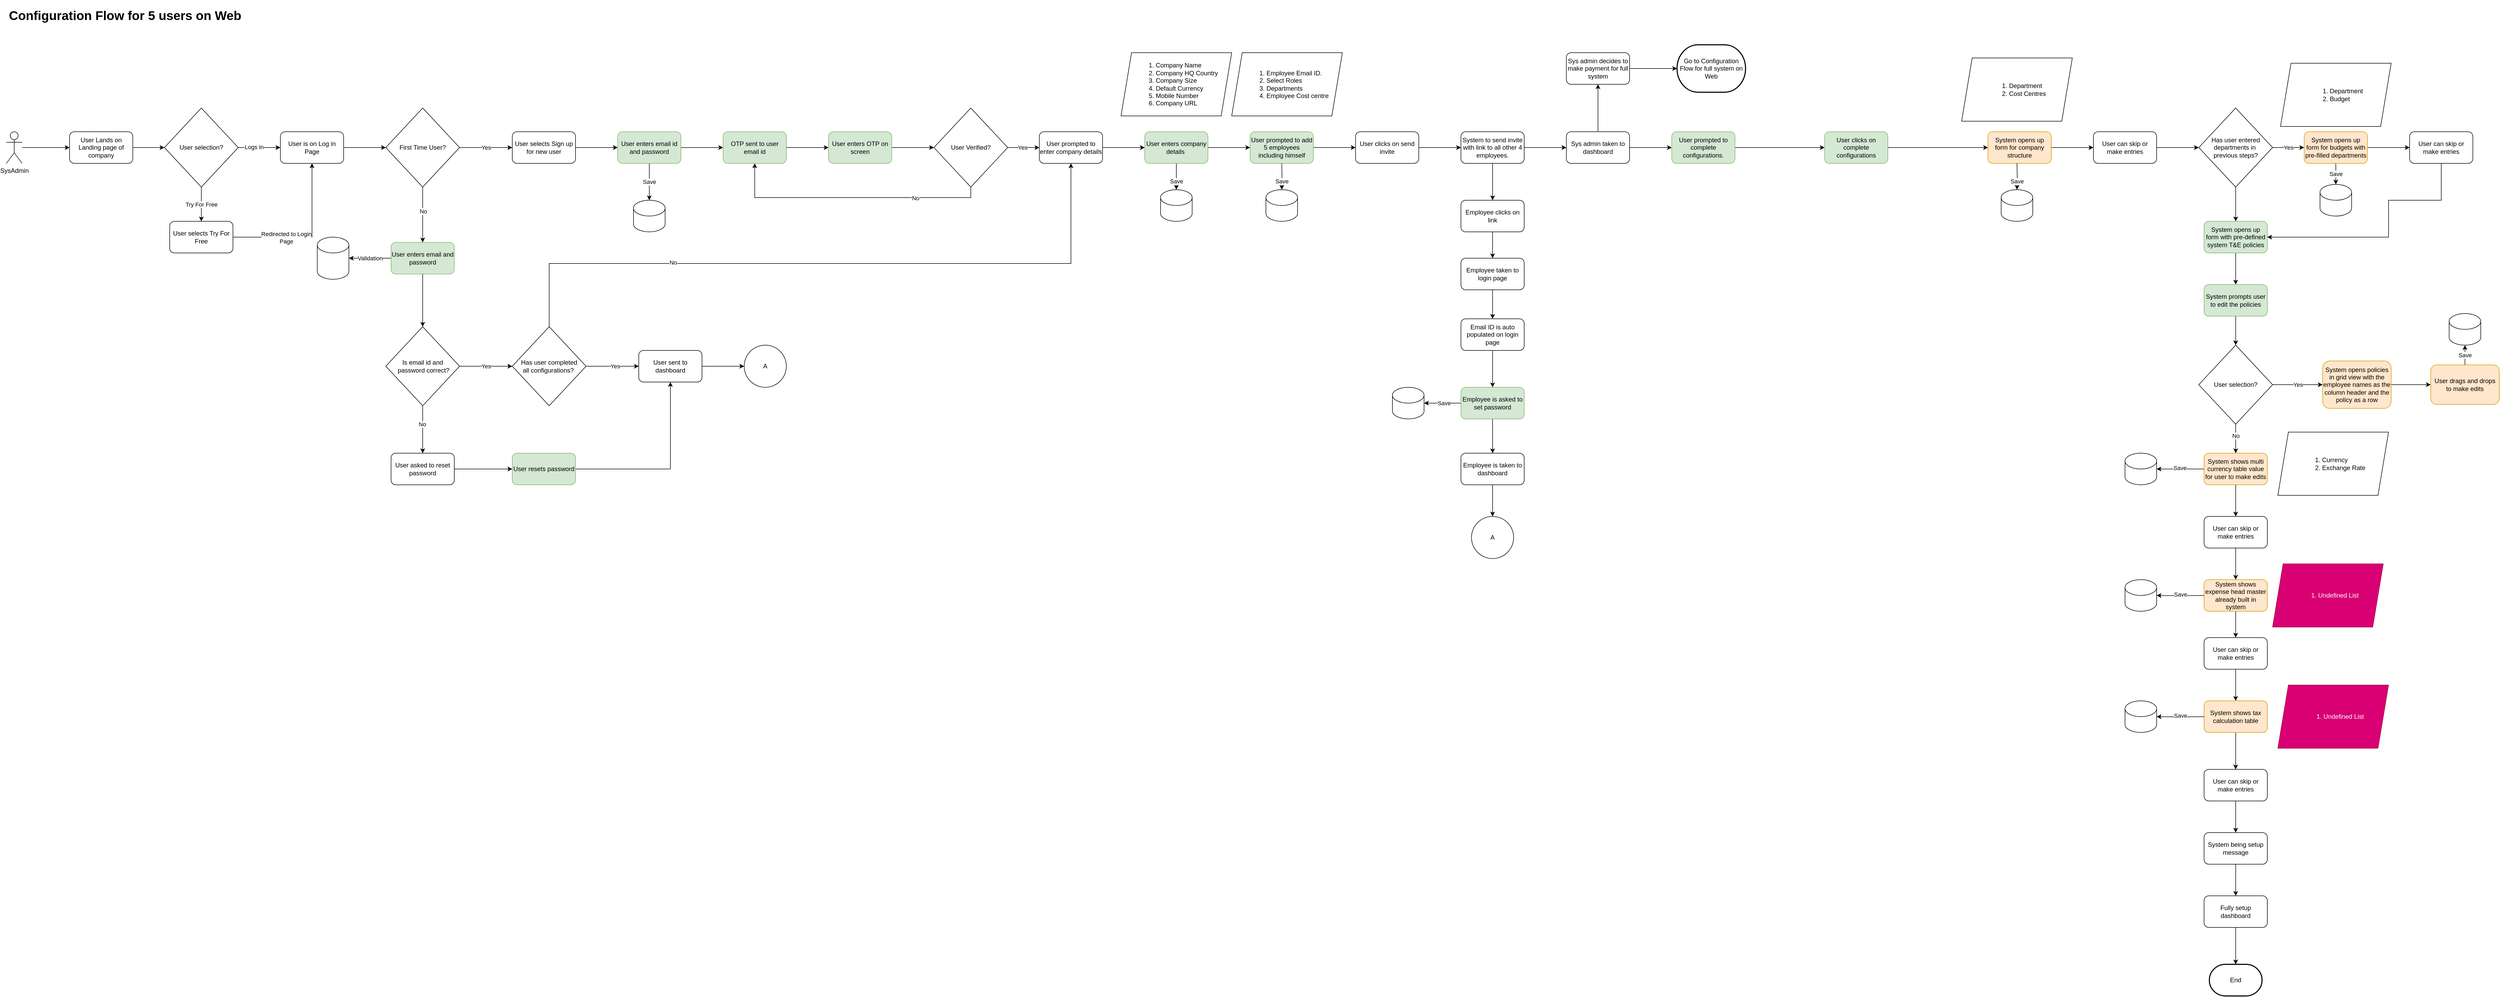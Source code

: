 <mxfile version="21.3.5" type="github" pages="6">
  <diagram id="C5RBs43oDa-KdzZeNtuy" name="Configuration Flow for 5 users on Web">
    <mxGraphModel dx="954" dy="616" grid="1" gridSize="10" guides="1" tooltips="1" connect="1" arrows="1" fold="1" page="1" pageScale="1" pageWidth="3300" pageHeight="4681" math="0" shadow="0">
      <root>
        <mxCell id="WIyWlLk6GJQsqaUBKTNV-0" />
        <mxCell id="WIyWlLk6GJQsqaUBKTNV-1" parent="WIyWlLk6GJQsqaUBKTNV-0" />
        <mxCell id="yT2jcX1gNWG2OGTkNdqD-6" value="" style="edgeStyle=orthogonalEdgeStyle;rounded=0;orthogonalLoop=1;jettySize=auto;html=1;" edge="1" parent="WIyWlLk6GJQsqaUBKTNV-1" source="yT2jcX1gNWG2OGTkNdqD-0" target="yT2jcX1gNWG2OGTkNdqD-4">
          <mxGeometry relative="1" as="geometry" />
        </mxCell>
        <mxCell id="yT2jcX1gNWG2OGTkNdqD-0" value="SysAdmin" style="shape=umlActor;verticalLabelPosition=bottom;verticalAlign=top;html=1;outlineConnect=0;" vertex="1" parent="WIyWlLk6GJQsqaUBKTNV-1">
          <mxGeometry x="80" y="310" width="30" height="60" as="geometry" />
        </mxCell>
        <mxCell id="yT2jcX1gNWG2OGTkNdqD-8" value="" style="edgeStyle=orthogonalEdgeStyle;rounded=0;orthogonalLoop=1;jettySize=auto;html=1;" edge="1" parent="WIyWlLk6GJQsqaUBKTNV-1" source="yT2jcX1gNWG2OGTkNdqD-4" target="yT2jcX1gNWG2OGTkNdqD-7">
          <mxGeometry relative="1" as="geometry" />
        </mxCell>
        <mxCell id="yT2jcX1gNWG2OGTkNdqD-4" value="User Lands on Landing page of company" style="rounded=1;whiteSpace=wrap;html=1;" vertex="1" parent="WIyWlLk6GJQsqaUBKTNV-1">
          <mxGeometry x="200" y="310" width="120" height="60" as="geometry" />
        </mxCell>
        <mxCell id="yT2jcX1gNWG2OGTkNdqD-5" value="&lt;h1&gt;Configuration Flow for 5 users on Web&lt;/h1&gt;" style="text;html=1;strokeColor=none;fillColor=none;spacing=5;spacingTop=-20;whiteSpace=wrap;overflow=hidden;rounded=0;" vertex="1" parent="WIyWlLk6GJQsqaUBKTNV-1">
          <mxGeometry x="80" y="70" width="490" height="40" as="geometry" />
        </mxCell>
        <mxCell id="yT2jcX1gNWG2OGTkNdqD-11" value="Try For Free" style="edgeStyle=orthogonalEdgeStyle;rounded=0;orthogonalLoop=1;jettySize=auto;html=1;" edge="1" parent="WIyWlLk6GJQsqaUBKTNV-1" source="yT2jcX1gNWG2OGTkNdqD-7" target="yT2jcX1gNWG2OGTkNdqD-10">
          <mxGeometry relative="1" as="geometry" />
        </mxCell>
        <mxCell id="yT2jcX1gNWG2OGTkNdqD-12" value="" style="edgeStyle=orthogonalEdgeStyle;rounded=0;orthogonalLoop=1;jettySize=auto;html=1;" edge="1" parent="WIyWlLk6GJQsqaUBKTNV-1" source="yT2jcX1gNWG2OGTkNdqD-7" target="yT2jcX1gNWG2OGTkNdqD-9">
          <mxGeometry relative="1" as="geometry" />
        </mxCell>
        <mxCell id="yT2jcX1gNWG2OGTkNdqD-13" value="Logs In" style="edgeLabel;html=1;align=center;verticalAlign=middle;resizable=0;points=[];" vertex="1" connectable="0" parent="yT2jcX1gNWG2OGTkNdqD-12">
          <mxGeometry x="-0.25" y="1" relative="1" as="geometry">
            <mxPoint as="offset" />
          </mxGeometry>
        </mxCell>
        <mxCell id="yT2jcX1gNWG2OGTkNdqD-7" value="User selection?" style="rhombus;whiteSpace=wrap;html=1;" vertex="1" parent="WIyWlLk6GJQsqaUBKTNV-1">
          <mxGeometry x="380" y="265" width="140" height="150" as="geometry" />
        </mxCell>
        <mxCell id="yT2jcX1gNWG2OGTkNdqD-17" value="" style="edgeStyle=orthogonalEdgeStyle;rounded=0;orthogonalLoop=1;jettySize=auto;html=1;" edge="1" parent="WIyWlLk6GJQsqaUBKTNV-1" source="yT2jcX1gNWG2OGTkNdqD-9" target="yT2jcX1gNWG2OGTkNdqD-16">
          <mxGeometry relative="1" as="geometry" />
        </mxCell>
        <mxCell id="yT2jcX1gNWG2OGTkNdqD-9" value="User is on Log in Page" style="rounded=1;whiteSpace=wrap;html=1;" vertex="1" parent="WIyWlLk6GJQsqaUBKTNV-1">
          <mxGeometry x="600" y="310" width="120" height="60" as="geometry" />
        </mxCell>
        <mxCell id="yT2jcX1gNWG2OGTkNdqD-14" style="edgeStyle=orthogonalEdgeStyle;rounded=0;orthogonalLoop=1;jettySize=auto;html=1;entryX=0.5;entryY=1;entryDx=0;entryDy=0;" edge="1" parent="WIyWlLk6GJQsqaUBKTNV-1" source="yT2jcX1gNWG2OGTkNdqD-10" target="yT2jcX1gNWG2OGTkNdqD-9">
          <mxGeometry relative="1" as="geometry" />
        </mxCell>
        <mxCell id="yT2jcX1gNWG2OGTkNdqD-15" value="Redirected to Login &lt;br&gt;Page" style="edgeLabel;html=1;align=center;verticalAlign=middle;resizable=0;points=[];" vertex="1" connectable="0" parent="yT2jcX1gNWG2OGTkNdqD-14">
          <mxGeometry x="-0.303" y="-1" relative="1" as="geometry">
            <mxPoint as="offset" />
          </mxGeometry>
        </mxCell>
        <mxCell id="yT2jcX1gNWG2OGTkNdqD-10" value="User selects Try For Free" style="rounded=1;whiteSpace=wrap;html=1;" vertex="1" parent="WIyWlLk6GJQsqaUBKTNV-1">
          <mxGeometry x="390" y="480" width="120" height="60" as="geometry" />
        </mxCell>
        <mxCell id="yT2jcX1gNWG2OGTkNdqD-19" value="" style="edgeStyle=orthogonalEdgeStyle;rounded=0;orthogonalLoop=1;jettySize=auto;html=1;" edge="1" parent="WIyWlLk6GJQsqaUBKTNV-1" source="yT2jcX1gNWG2OGTkNdqD-16" target="yT2jcX1gNWG2OGTkNdqD-18">
          <mxGeometry relative="1" as="geometry" />
        </mxCell>
        <mxCell id="yT2jcX1gNWG2OGTkNdqD-20" value="No" style="edgeLabel;html=1;align=center;verticalAlign=middle;resizable=0;points=[];" vertex="1" connectable="0" parent="yT2jcX1gNWG2OGTkNdqD-19">
          <mxGeometry x="-0.124" y="1" relative="1" as="geometry">
            <mxPoint as="offset" />
          </mxGeometry>
        </mxCell>
        <mxCell id="yT2jcX1gNWG2OGTkNdqD-22" value="Yes" style="edgeStyle=orthogonalEdgeStyle;rounded=0;orthogonalLoop=1;jettySize=auto;html=1;" edge="1" parent="WIyWlLk6GJQsqaUBKTNV-1" source="yT2jcX1gNWG2OGTkNdqD-16" target="yT2jcX1gNWG2OGTkNdqD-21">
          <mxGeometry relative="1" as="geometry" />
        </mxCell>
        <mxCell id="yT2jcX1gNWG2OGTkNdqD-16" value="First Time User?" style="rhombus;whiteSpace=wrap;html=1;" vertex="1" parent="WIyWlLk6GJQsqaUBKTNV-1">
          <mxGeometry x="800" y="265" width="140" height="150" as="geometry" />
        </mxCell>
        <mxCell id="yT2jcX1gNWG2OGTkNdqD-24" value="" style="edgeStyle=orthogonalEdgeStyle;rounded=0;orthogonalLoop=1;jettySize=auto;html=1;" edge="1" parent="WIyWlLk6GJQsqaUBKTNV-1" source="yT2jcX1gNWG2OGTkNdqD-18" target="yT2jcX1gNWG2OGTkNdqD-23">
          <mxGeometry relative="1" as="geometry" />
        </mxCell>
        <mxCell id="yT2jcX1gNWG2OGTkNdqD-25" value="Validation" style="edgeLabel;html=1;align=center;verticalAlign=middle;resizable=0;points=[];" vertex="1" connectable="0" parent="yT2jcX1gNWG2OGTkNdqD-24">
          <mxGeometry relative="1" as="geometry">
            <mxPoint as="offset" />
          </mxGeometry>
        </mxCell>
        <mxCell id="yT2jcX1gNWG2OGTkNdqD-27" value="" style="edgeStyle=orthogonalEdgeStyle;rounded=0;orthogonalLoop=1;jettySize=auto;html=1;" edge="1" parent="WIyWlLk6GJQsqaUBKTNV-1" source="yT2jcX1gNWG2OGTkNdqD-18" target="yT2jcX1gNWG2OGTkNdqD-26">
          <mxGeometry relative="1" as="geometry" />
        </mxCell>
        <mxCell id="yT2jcX1gNWG2OGTkNdqD-18" value="User enters email and password" style="rounded=1;whiteSpace=wrap;html=1;fillColor=#d5e8d4;strokeColor=#82b366;" vertex="1" parent="WIyWlLk6GJQsqaUBKTNV-1">
          <mxGeometry x="810" y="520" width="120" height="60" as="geometry" />
        </mxCell>
        <mxCell id="yT2jcX1gNWG2OGTkNdqD-42" value="" style="edgeStyle=orthogonalEdgeStyle;rounded=0;orthogonalLoop=1;jettySize=auto;html=1;" edge="1" parent="WIyWlLk6GJQsqaUBKTNV-1" source="yT2jcX1gNWG2OGTkNdqD-21" target="yT2jcX1gNWG2OGTkNdqD-41">
          <mxGeometry relative="1" as="geometry" />
        </mxCell>
        <mxCell id="yT2jcX1gNWG2OGTkNdqD-21" value="User selects Sign up for new user" style="rounded=1;whiteSpace=wrap;html=1;" vertex="1" parent="WIyWlLk6GJQsqaUBKTNV-1">
          <mxGeometry x="1040" y="310" width="120" height="60" as="geometry" />
        </mxCell>
        <mxCell id="yT2jcX1gNWG2OGTkNdqD-23" value="" style="shape=cylinder3;whiteSpace=wrap;html=1;boundedLbl=1;backgroundOutline=1;size=15;" vertex="1" parent="WIyWlLk6GJQsqaUBKTNV-1">
          <mxGeometry x="670" y="510" width="60" height="80" as="geometry" />
        </mxCell>
        <mxCell id="yT2jcX1gNWG2OGTkNdqD-29" value="" style="edgeStyle=orthogonalEdgeStyle;rounded=0;orthogonalLoop=1;jettySize=auto;html=1;" edge="1" parent="WIyWlLk6GJQsqaUBKTNV-1" source="yT2jcX1gNWG2OGTkNdqD-26" target="yT2jcX1gNWG2OGTkNdqD-28">
          <mxGeometry relative="1" as="geometry" />
        </mxCell>
        <mxCell id="yT2jcX1gNWG2OGTkNdqD-32" value="No" style="edgeLabel;html=1;align=center;verticalAlign=middle;resizable=0;points=[];" vertex="1" connectable="0" parent="yT2jcX1gNWG2OGTkNdqD-29">
          <mxGeometry x="-0.222" y="-1" relative="1" as="geometry">
            <mxPoint as="offset" />
          </mxGeometry>
        </mxCell>
        <mxCell id="yT2jcX1gNWG2OGTkNdqD-34" value="Yes" style="edgeStyle=orthogonalEdgeStyle;rounded=0;orthogonalLoop=1;jettySize=auto;html=1;" edge="1" parent="WIyWlLk6GJQsqaUBKTNV-1" source="yT2jcX1gNWG2OGTkNdqD-26" target="yT2jcX1gNWG2OGTkNdqD-33">
          <mxGeometry relative="1" as="geometry" />
        </mxCell>
        <mxCell id="yT2jcX1gNWG2OGTkNdqD-26" value="Is email id and&lt;br&gt;&amp;nbsp;password correct?" style="rhombus;whiteSpace=wrap;html=1;" vertex="1" parent="WIyWlLk6GJQsqaUBKTNV-1">
          <mxGeometry x="800" y="680" width="140" height="150" as="geometry" />
        </mxCell>
        <mxCell id="yT2jcX1gNWG2OGTkNdqD-31" value="" style="edgeStyle=orthogonalEdgeStyle;rounded=0;orthogonalLoop=1;jettySize=auto;html=1;" edge="1" parent="WIyWlLk6GJQsqaUBKTNV-1" source="yT2jcX1gNWG2OGTkNdqD-28" target="yT2jcX1gNWG2OGTkNdqD-30">
          <mxGeometry relative="1" as="geometry" />
        </mxCell>
        <mxCell id="yT2jcX1gNWG2OGTkNdqD-28" value="User asked to reset password" style="rounded=1;whiteSpace=wrap;html=1;" vertex="1" parent="WIyWlLk6GJQsqaUBKTNV-1">
          <mxGeometry x="810" y="920" width="120" height="60" as="geometry" />
        </mxCell>
        <mxCell id="yT2jcX1gNWG2OGTkNdqD-37" style="edgeStyle=orthogonalEdgeStyle;rounded=0;orthogonalLoop=1;jettySize=auto;html=1;entryX=0.5;entryY=1;entryDx=0;entryDy=0;" edge="1" parent="WIyWlLk6GJQsqaUBKTNV-1" source="yT2jcX1gNWG2OGTkNdqD-30" target="yT2jcX1gNWG2OGTkNdqD-35">
          <mxGeometry relative="1" as="geometry" />
        </mxCell>
        <mxCell id="yT2jcX1gNWG2OGTkNdqD-30" value="User resets password" style="rounded=1;whiteSpace=wrap;html=1;fillColor=#d5e8d4;strokeColor=#82b366;" vertex="1" parent="WIyWlLk6GJQsqaUBKTNV-1">
          <mxGeometry x="1040" y="920" width="120" height="60" as="geometry" />
        </mxCell>
        <mxCell id="yT2jcX1gNWG2OGTkNdqD-36" value="" style="edgeStyle=orthogonalEdgeStyle;rounded=0;orthogonalLoop=1;jettySize=auto;html=1;" edge="1" parent="WIyWlLk6GJQsqaUBKTNV-1" source="yT2jcX1gNWG2OGTkNdqD-33" target="yT2jcX1gNWG2OGTkNdqD-35">
          <mxGeometry relative="1" as="geometry" />
        </mxCell>
        <mxCell id="yT2jcX1gNWG2OGTkNdqD-38" value="Yes" style="edgeLabel;html=1;align=center;verticalAlign=middle;resizable=0;points=[];" vertex="1" connectable="0" parent="yT2jcX1gNWG2OGTkNdqD-36">
          <mxGeometry x="0.1" relative="1" as="geometry">
            <mxPoint as="offset" />
          </mxGeometry>
        </mxCell>
        <mxCell id="yT2jcX1gNWG2OGTkNdqD-56" style="edgeStyle=orthogonalEdgeStyle;rounded=0;orthogonalLoop=1;jettySize=auto;html=1;" edge="1" parent="WIyWlLk6GJQsqaUBKTNV-1" source="yT2jcX1gNWG2OGTkNdqD-33" target="yT2jcX1gNWG2OGTkNdqD-53">
          <mxGeometry relative="1" as="geometry">
            <Array as="points">
              <mxPoint x="1110" y="560" />
              <mxPoint x="2100" y="560" />
            </Array>
          </mxGeometry>
        </mxCell>
        <mxCell id="yT2jcX1gNWG2OGTkNdqD-57" value="No" style="edgeLabel;html=1;align=center;verticalAlign=middle;resizable=0;points=[];" vertex="1" connectable="0" parent="yT2jcX1gNWG2OGTkNdqD-56">
          <mxGeometry x="-0.454" y="2" relative="1" as="geometry">
            <mxPoint as="offset" />
          </mxGeometry>
        </mxCell>
        <mxCell id="yT2jcX1gNWG2OGTkNdqD-33" value="Has user completed &lt;br&gt;all configurations?&amp;nbsp;" style="rhombus;whiteSpace=wrap;html=1;" vertex="1" parent="WIyWlLk6GJQsqaUBKTNV-1">
          <mxGeometry x="1040" y="680" width="140" height="150" as="geometry" />
        </mxCell>
        <mxCell id="yT2jcX1gNWG2OGTkNdqD-40" value="" style="edgeStyle=orthogonalEdgeStyle;rounded=0;orthogonalLoop=1;jettySize=auto;html=1;" edge="1" parent="WIyWlLk6GJQsqaUBKTNV-1" source="yT2jcX1gNWG2OGTkNdqD-35" target="yT2jcX1gNWG2OGTkNdqD-39">
          <mxGeometry relative="1" as="geometry" />
        </mxCell>
        <mxCell id="yT2jcX1gNWG2OGTkNdqD-35" value="User sent to dashboard" style="rounded=1;whiteSpace=wrap;html=1;" vertex="1" parent="WIyWlLk6GJQsqaUBKTNV-1">
          <mxGeometry x="1280" y="725" width="120" height="60" as="geometry" />
        </mxCell>
        <mxCell id="yT2jcX1gNWG2OGTkNdqD-39" value="A" style="ellipse;whiteSpace=wrap;html=1;aspect=fixed;" vertex="1" parent="WIyWlLk6GJQsqaUBKTNV-1">
          <mxGeometry x="1480" y="715" width="80" height="80" as="geometry" />
        </mxCell>
        <mxCell id="yT2jcX1gNWG2OGTkNdqD-44" value="Save" style="edgeStyle=orthogonalEdgeStyle;rounded=0;orthogonalLoop=1;jettySize=auto;html=1;" edge="1" parent="WIyWlLk6GJQsqaUBKTNV-1" source="yT2jcX1gNWG2OGTkNdqD-41" target="yT2jcX1gNWG2OGTkNdqD-43">
          <mxGeometry relative="1" as="geometry" />
        </mxCell>
        <mxCell id="yT2jcX1gNWG2OGTkNdqD-46" value="" style="edgeStyle=orthogonalEdgeStyle;rounded=0;orthogonalLoop=1;jettySize=auto;html=1;" edge="1" parent="WIyWlLk6GJQsqaUBKTNV-1" source="yT2jcX1gNWG2OGTkNdqD-41" target="yT2jcX1gNWG2OGTkNdqD-45">
          <mxGeometry relative="1" as="geometry" />
        </mxCell>
        <mxCell id="yT2jcX1gNWG2OGTkNdqD-41" value="User enters email id&lt;br&gt;and password" style="rounded=1;whiteSpace=wrap;html=1;fillColor=#d5e8d4;strokeColor=#82b366;" vertex="1" parent="WIyWlLk6GJQsqaUBKTNV-1">
          <mxGeometry x="1240" y="310" width="120" height="60" as="geometry" />
        </mxCell>
        <mxCell id="yT2jcX1gNWG2OGTkNdqD-43" value="" style="shape=cylinder3;whiteSpace=wrap;html=1;boundedLbl=1;backgroundOutline=1;size=15;" vertex="1" parent="WIyWlLk6GJQsqaUBKTNV-1">
          <mxGeometry x="1270" y="440" width="60" height="60" as="geometry" />
        </mxCell>
        <mxCell id="yT2jcX1gNWG2OGTkNdqD-48" value="" style="edgeStyle=orthogonalEdgeStyle;rounded=0;orthogonalLoop=1;jettySize=auto;html=1;" edge="1" parent="WIyWlLk6GJQsqaUBKTNV-1" source="yT2jcX1gNWG2OGTkNdqD-45" target="yT2jcX1gNWG2OGTkNdqD-47">
          <mxGeometry relative="1" as="geometry" />
        </mxCell>
        <mxCell id="yT2jcX1gNWG2OGTkNdqD-45" value="OTP sent to user email id" style="rounded=1;whiteSpace=wrap;html=1;fillColor=#d5e8d4;strokeColor=#82b366;" vertex="1" parent="WIyWlLk6GJQsqaUBKTNV-1">
          <mxGeometry x="1440" y="310" width="120" height="60" as="geometry" />
        </mxCell>
        <mxCell id="yT2jcX1gNWG2OGTkNdqD-50" value="" style="edgeStyle=orthogonalEdgeStyle;rounded=0;orthogonalLoop=1;jettySize=auto;html=1;" edge="1" parent="WIyWlLk6GJQsqaUBKTNV-1" source="yT2jcX1gNWG2OGTkNdqD-47" target="yT2jcX1gNWG2OGTkNdqD-49">
          <mxGeometry relative="1" as="geometry" />
        </mxCell>
        <mxCell id="yT2jcX1gNWG2OGTkNdqD-47" value="User enters OTP on screen" style="rounded=1;whiteSpace=wrap;html=1;fillColor=#d5e8d4;strokeColor=#82b366;" vertex="1" parent="WIyWlLk6GJQsqaUBKTNV-1">
          <mxGeometry x="1640" y="310" width="120" height="60" as="geometry" />
        </mxCell>
        <mxCell id="yT2jcX1gNWG2OGTkNdqD-51" style="edgeStyle=orthogonalEdgeStyle;rounded=0;orthogonalLoop=1;jettySize=auto;html=1;entryX=0.5;entryY=1;entryDx=0;entryDy=0;" edge="1" parent="WIyWlLk6GJQsqaUBKTNV-1" source="yT2jcX1gNWG2OGTkNdqD-49" target="yT2jcX1gNWG2OGTkNdqD-45">
          <mxGeometry relative="1" as="geometry">
            <Array as="points">
              <mxPoint x="1910" y="435" />
              <mxPoint x="1500" y="435" />
            </Array>
          </mxGeometry>
        </mxCell>
        <mxCell id="yT2jcX1gNWG2OGTkNdqD-52" value="No" style="edgeLabel;html=1;align=center;verticalAlign=middle;resizable=0;points=[];" vertex="1" connectable="0" parent="yT2jcX1gNWG2OGTkNdqD-51">
          <mxGeometry x="-0.495" y="1" relative="1" as="geometry">
            <mxPoint as="offset" />
          </mxGeometry>
        </mxCell>
        <mxCell id="yT2jcX1gNWG2OGTkNdqD-54" value="" style="edgeStyle=orthogonalEdgeStyle;rounded=0;orthogonalLoop=1;jettySize=auto;html=1;" edge="1" parent="WIyWlLk6GJQsqaUBKTNV-1" source="yT2jcX1gNWG2OGTkNdqD-49" target="yT2jcX1gNWG2OGTkNdqD-53">
          <mxGeometry relative="1" as="geometry" />
        </mxCell>
        <mxCell id="yT2jcX1gNWG2OGTkNdqD-55" value="Yes" style="edgeLabel;html=1;align=center;verticalAlign=middle;resizable=0;points=[];" vertex="1" connectable="0" parent="yT2jcX1gNWG2OGTkNdqD-54">
          <mxGeometry x="-0.067" relative="1" as="geometry">
            <mxPoint as="offset" />
          </mxGeometry>
        </mxCell>
        <mxCell id="yT2jcX1gNWG2OGTkNdqD-49" value="User Verified?" style="rhombus;whiteSpace=wrap;html=1;" vertex="1" parent="WIyWlLk6GJQsqaUBKTNV-1">
          <mxGeometry x="1840" y="265" width="140" height="150" as="geometry" />
        </mxCell>
        <mxCell id="yT2jcX1gNWG2OGTkNdqD-59" value="" style="edgeStyle=orthogonalEdgeStyle;rounded=0;orthogonalLoop=1;jettySize=auto;html=1;" edge="1" parent="WIyWlLk6GJQsqaUBKTNV-1" source="yT2jcX1gNWG2OGTkNdqD-53" target="yT2jcX1gNWG2OGTkNdqD-58">
          <mxGeometry relative="1" as="geometry" />
        </mxCell>
        <mxCell id="yT2jcX1gNWG2OGTkNdqD-53" value="User prompted to enter company details" style="rounded=1;whiteSpace=wrap;html=1;" vertex="1" parent="WIyWlLk6GJQsqaUBKTNV-1">
          <mxGeometry x="2040" y="310" width="120" height="60" as="geometry" />
        </mxCell>
        <mxCell id="yT2jcX1gNWG2OGTkNdqD-62" value="" style="edgeStyle=orthogonalEdgeStyle;rounded=0;orthogonalLoop=1;jettySize=auto;html=1;" edge="1" parent="WIyWlLk6GJQsqaUBKTNV-1" source="yT2jcX1gNWG2OGTkNdqD-58" target="yT2jcX1gNWG2OGTkNdqD-61">
          <mxGeometry relative="1" as="geometry" />
        </mxCell>
        <mxCell id="yT2jcX1gNWG2OGTkNdqD-108" value="" style="edgeStyle=orthogonalEdgeStyle;rounded=0;orthogonalLoop=1;jettySize=auto;html=1;" edge="1" parent="WIyWlLk6GJQsqaUBKTNV-1" source="yT2jcX1gNWG2OGTkNdqD-58" target="yT2jcX1gNWG2OGTkNdqD-107">
          <mxGeometry relative="1" as="geometry" />
        </mxCell>
        <mxCell id="yT2jcX1gNWG2OGTkNdqD-109" value="Save" style="edgeLabel;html=1;align=center;verticalAlign=middle;resizable=0;points=[];" vertex="1" connectable="0" parent="yT2jcX1gNWG2OGTkNdqD-108">
          <mxGeometry x="0.36" relative="1" as="geometry">
            <mxPoint as="offset" />
          </mxGeometry>
        </mxCell>
        <mxCell id="yT2jcX1gNWG2OGTkNdqD-58" value="User enters company details&amp;nbsp;" style="rounded=1;whiteSpace=wrap;html=1;fillColor=#d5e8d4;strokeColor=#82b366;" vertex="1" parent="WIyWlLk6GJQsqaUBKTNV-1">
          <mxGeometry x="2240" y="310" width="120" height="60" as="geometry" />
        </mxCell>
        <mxCell id="yT2jcX1gNWG2OGTkNdqD-60" value="&lt;div style=&quot;text-align: left;&quot;&gt;&lt;ol&gt;&lt;li&gt;Company Name&lt;/li&gt;&lt;li&gt;Company HQ Country&lt;/li&gt;&lt;li&gt;Company Size&lt;/li&gt;&lt;li&gt;Default Currency&lt;/li&gt;&lt;li&gt;Mobile Number&lt;/li&gt;&lt;li&gt;Company URL&lt;/li&gt;&lt;/ol&gt;&lt;/div&gt;" style="shape=parallelogram;perimeter=parallelogramPerimeter;whiteSpace=wrap;html=1;fixedSize=1;" vertex="1" parent="WIyWlLk6GJQsqaUBKTNV-1">
          <mxGeometry x="2195" y="160" width="210" height="120" as="geometry" />
        </mxCell>
        <mxCell id="yT2jcX1gNWG2OGTkNdqD-65" value="" style="edgeStyle=orthogonalEdgeStyle;rounded=0;orthogonalLoop=1;jettySize=auto;html=1;" edge="1" parent="WIyWlLk6GJQsqaUBKTNV-1" source="yT2jcX1gNWG2OGTkNdqD-61" target="yT2jcX1gNWG2OGTkNdqD-64">
          <mxGeometry relative="1" as="geometry" />
        </mxCell>
        <mxCell id="yT2jcX1gNWG2OGTkNdqD-61" value="User prompted to add 5 employees including himself" style="rounded=1;whiteSpace=wrap;html=1;fillColor=#d5e8d4;strokeColor=#82b366;" vertex="1" parent="WIyWlLk6GJQsqaUBKTNV-1">
          <mxGeometry x="2440" y="310" width="120" height="60" as="geometry" />
        </mxCell>
        <mxCell id="yT2jcX1gNWG2OGTkNdqD-63" value="&lt;div style=&quot;text-align: left;&quot;&gt;&lt;ol&gt;&lt;li&gt;Employee Email ID.&lt;/li&gt;&lt;li&gt;Select Roles&lt;/li&gt;&lt;li&gt;Departments&lt;/li&gt;&lt;li&gt;Employee Cost centre&lt;/li&gt;&lt;/ol&gt;&lt;/div&gt;" style="shape=parallelogram;perimeter=parallelogramPerimeter;whiteSpace=wrap;html=1;fixedSize=1;" vertex="1" parent="WIyWlLk6GJQsqaUBKTNV-1">
          <mxGeometry x="2405" y="160" width="210" height="120" as="geometry" />
        </mxCell>
        <mxCell id="yT2jcX1gNWG2OGTkNdqD-67" value="" style="edgeStyle=orthogonalEdgeStyle;rounded=0;orthogonalLoop=1;jettySize=auto;html=1;" edge="1" parent="WIyWlLk6GJQsqaUBKTNV-1" source="yT2jcX1gNWG2OGTkNdqD-64" target="yT2jcX1gNWG2OGTkNdqD-66">
          <mxGeometry relative="1" as="geometry" />
        </mxCell>
        <mxCell id="yT2jcX1gNWG2OGTkNdqD-64" value="User clicks on send invite" style="rounded=1;whiteSpace=wrap;html=1;" vertex="1" parent="WIyWlLk6GJQsqaUBKTNV-1">
          <mxGeometry x="2640" y="310" width="120" height="60" as="geometry" />
        </mxCell>
        <mxCell id="yT2jcX1gNWG2OGTkNdqD-69" value="" style="edgeStyle=orthogonalEdgeStyle;rounded=0;orthogonalLoop=1;jettySize=auto;html=1;" edge="1" parent="WIyWlLk6GJQsqaUBKTNV-1" source="yT2jcX1gNWG2OGTkNdqD-66">
          <mxGeometry relative="1" as="geometry">
            <mxPoint x="2900" y="440" as="targetPoint" />
          </mxGeometry>
        </mxCell>
        <mxCell id="yT2jcX1gNWG2OGTkNdqD-85" value="" style="edgeStyle=orthogonalEdgeStyle;rounded=0;orthogonalLoop=1;jettySize=auto;html=1;" edge="1" parent="WIyWlLk6GJQsqaUBKTNV-1" source="yT2jcX1gNWG2OGTkNdqD-66" target="yT2jcX1gNWG2OGTkNdqD-84">
          <mxGeometry relative="1" as="geometry" />
        </mxCell>
        <mxCell id="yT2jcX1gNWG2OGTkNdqD-66" value="System to send invite with link to all other 4 employees." style="rounded=1;whiteSpace=wrap;html=1;" vertex="1" parent="WIyWlLk6GJQsqaUBKTNV-1">
          <mxGeometry x="2840" y="310" width="120" height="60" as="geometry" />
        </mxCell>
        <mxCell id="yT2jcX1gNWG2OGTkNdqD-72" value="" style="edgeStyle=orthogonalEdgeStyle;rounded=0;orthogonalLoop=1;jettySize=auto;html=1;" edge="1" parent="WIyWlLk6GJQsqaUBKTNV-1" source="yT2jcX1gNWG2OGTkNdqD-70" target="yT2jcX1gNWG2OGTkNdqD-71">
          <mxGeometry relative="1" as="geometry" />
        </mxCell>
        <mxCell id="yT2jcX1gNWG2OGTkNdqD-70" value="Employee clicks on link" style="rounded=1;whiteSpace=wrap;html=1;" vertex="1" parent="WIyWlLk6GJQsqaUBKTNV-1">
          <mxGeometry x="2840" y="440" width="120" height="60" as="geometry" />
        </mxCell>
        <mxCell id="yT2jcX1gNWG2OGTkNdqD-74" value="" style="edgeStyle=orthogonalEdgeStyle;rounded=0;orthogonalLoop=1;jettySize=auto;html=1;" edge="1" parent="WIyWlLk6GJQsqaUBKTNV-1" source="yT2jcX1gNWG2OGTkNdqD-71" target="yT2jcX1gNWG2OGTkNdqD-73">
          <mxGeometry relative="1" as="geometry" />
        </mxCell>
        <mxCell id="yT2jcX1gNWG2OGTkNdqD-71" value="Employee taken to login page" style="rounded=1;whiteSpace=wrap;html=1;" vertex="1" parent="WIyWlLk6GJQsqaUBKTNV-1">
          <mxGeometry x="2840" y="550" width="120" height="60" as="geometry" />
        </mxCell>
        <mxCell id="yT2jcX1gNWG2OGTkNdqD-76" value="" style="edgeStyle=orthogonalEdgeStyle;rounded=0;orthogonalLoop=1;jettySize=auto;html=1;" edge="1" parent="WIyWlLk6GJQsqaUBKTNV-1" source="yT2jcX1gNWG2OGTkNdqD-73" target="yT2jcX1gNWG2OGTkNdqD-75">
          <mxGeometry relative="1" as="geometry" />
        </mxCell>
        <mxCell id="yT2jcX1gNWG2OGTkNdqD-73" value="Email ID is auto populated on login page" style="rounded=1;whiteSpace=wrap;html=1;" vertex="1" parent="WIyWlLk6GJQsqaUBKTNV-1">
          <mxGeometry x="2840" y="665" width="120" height="60" as="geometry" />
        </mxCell>
        <mxCell id="yT2jcX1gNWG2OGTkNdqD-78" value="" style="edgeStyle=orthogonalEdgeStyle;rounded=0;orthogonalLoop=1;jettySize=auto;html=1;" edge="1" parent="WIyWlLk6GJQsqaUBKTNV-1" source="yT2jcX1gNWG2OGTkNdqD-75" target="yT2jcX1gNWG2OGTkNdqD-77">
          <mxGeometry relative="1" as="geometry" />
        </mxCell>
        <mxCell id="yT2jcX1gNWG2OGTkNdqD-79" value="Save" style="edgeLabel;html=1;align=center;verticalAlign=middle;resizable=0;points=[];" vertex="1" connectable="0" parent="yT2jcX1gNWG2OGTkNdqD-78">
          <mxGeometry x="-0.086" relative="1" as="geometry">
            <mxPoint as="offset" />
          </mxGeometry>
        </mxCell>
        <mxCell id="yT2jcX1gNWG2OGTkNdqD-82" value="" style="edgeStyle=orthogonalEdgeStyle;rounded=0;orthogonalLoop=1;jettySize=auto;html=1;" edge="1" parent="WIyWlLk6GJQsqaUBKTNV-1" source="yT2jcX1gNWG2OGTkNdqD-75" target="yT2jcX1gNWG2OGTkNdqD-80">
          <mxGeometry relative="1" as="geometry" />
        </mxCell>
        <mxCell id="yT2jcX1gNWG2OGTkNdqD-75" value="Employee is asked to set password" style="rounded=1;whiteSpace=wrap;html=1;fillColor=#d5e8d4;strokeColor=#82b366;" vertex="1" parent="WIyWlLk6GJQsqaUBKTNV-1">
          <mxGeometry x="2840" y="795" width="120" height="60" as="geometry" />
        </mxCell>
        <mxCell id="yT2jcX1gNWG2OGTkNdqD-77" value="" style="shape=cylinder3;whiteSpace=wrap;html=1;boundedLbl=1;backgroundOutline=1;size=15;" vertex="1" parent="WIyWlLk6GJQsqaUBKTNV-1">
          <mxGeometry x="2710" y="795" width="60" height="60" as="geometry" />
        </mxCell>
        <mxCell id="yT2jcX1gNWG2OGTkNdqD-83" value="" style="edgeStyle=orthogonalEdgeStyle;rounded=0;orthogonalLoop=1;jettySize=auto;html=1;" edge="1" parent="WIyWlLk6GJQsqaUBKTNV-1" source="yT2jcX1gNWG2OGTkNdqD-80" target="yT2jcX1gNWG2OGTkNdqD-81">
          <mxGeometry relative="1" as="geometry" />
        </mxCell>
        <mxCell id="yT2jcX1gNWG2OGTkNdqD-80" value="Employee is taken to dashboard" style="rounded=1;whiteSpace=wrap;html=1;" vertex="1" parent="WIyWlLk6GJQsqaUBKTNV-1">
          <mxGeometry x="2840" y="920" width="120" height="60" as="geometry" />
        </mxCell>
        <mxCell id="yT2jcX1gNWG2OGTkNdqD-81" value="A" style="ellipse;whiteSpace=wrap;html=1;aspect=fixed;" vertex="1" parent="WIyWlLk6GJQsqaUBKTNV-1">
          <mxGeometry x="2860" y="1040" width="80" height="80" as="geometry" />
        </mxCell>
        <mxCell id="yT2jcX1gNWG2OGTkNdqD-87" value="" style="edgeStyle=orthogonalEdgeStyle;rounded=0;orthogonalLoop=1;jettySize=auto;html=1;" edge="1" parent="WIyWlLk6GJQsqaUBKTNV-1" source="yT2jcX1gNWG2OGTkNdqD-84" target="yT2jcX1gNWG2OGTkNdqD-86">
          <mxGeometry relative="1" as="geometry" />
        </mxCell>
        <mxCell id="vbKjRG9ronMQ8Bx7NM4u-1" value="" style="edgeStyle=orthogonalEdgeStyle;rounded=0;orthogonalLoop=1;jettySize=auto;html=1;" edge="1" parent="WIyWlLk6GJQsqaUBKTNV-1" source="yT2jcX1gNWG2OGTkNdqD-84" target="vbKjRG9ronMQ8Bx7NM4u-0">
          <mxGeometry relative="1" as="geometry" />
        </mxCell>
        <mxCell id="yT2jcX1gNWG2OGTkNdqD-84" value="Sys admin taken to dashboard" style="rounded=1;whiteSpace=wrap;html=1;" vertex="1" parent="WIyWlLk6GJQsqaUBKTNV-1">
          <mxGeometry x="3040" y="310" width="120" height="60" as="geometry" />
        </mxCell>
        <mxCell id="yT2jcX1gNWG2OGTkNdqD-89" value="" style="edgeStyle=orthogonalEdgeStyle;rounded=0;orthogonalLoop=1;jettySize=auto;html=1;entryX=0;entryY=0.5;entryDx=0;entryDy=0;" edge="1" parent="WIyWlLk6GJQsqaUBKTNV-1" source="yT2jcX1gNWG2OGTkNdqD-86" target="yT2jcX1gNWG2OGTkNdqD-90">
          <mxGeometry relative="1" as="geometry">
            <mxPoint x="3440" y="340" as="targetPoint" />
          </mxGeometry>
        </mxCell>
        <mxCell id="yT2jcX1gNWG2OGTkNdqD-86" value="User prompted to complete configurations." style="rounded=1;whiteSpace=wrap;html=1;fillColor=#d5e8d4;strokeColor=#82b366;" vertex="1" parent="WIyWlLk6GJQsqaUBKTNV-1">
          <mxGeometry x="3240" y="310" width="120" height="60" as="geometry" />
        </mxCell>
        <mxCell id="yT2jcX1gNWG2OGTkNdqD-93" value="" style="edgeStyle=orthogonalEdgeStyle;rounded=0;orthogonalLoop=1;jettySize=auto;html=1;" edge="1" parent="WIyWlLk6GJQsqaUBKTNV-1" source="yT2jcX1gNWG2OGTkNdqD-90" target="yT2jcX1gNWG2OGTkNdqD-92">
          <mxGeometry relative="1" as="geometry" />
        </mxCell>
        <mxCell id="yT2jcX1gNWG2OGTkNdqD-90" value="User clicks on complete configurations" style="rounded=1;whiteSpace=wrap;html=1;fillColor=#d5e8d4;strokeColor=#82b366;" vertex="1" parent="WIyWlLk6GJQsqaUBKTNV-1">
          <mxGeometry x="3530" y="310" width="120" height="60" as="geometry" />
        </mxCell>
        <mxCell id="yT2jcX1gNWG2OGTkNdqD-97" value="" style="edgeStyle=orthogonalEdgeStyle;rounded=0;orthogonalLoop=1;jettySize=auto;html=1;" edge="1" parent="WIyWlLk6GJQsqaUBKTNV-1" source="yT2jcX1gNWG2OGTkNdqD-92" target="yT2jcX1gNWG2OGTkNdqD-96">
          <mxGeometry relative="1" as="geometry" />
        </mxCell>
        <mxCell id="yT2jcX1gNWG2OGTkNdqD-92" value="System opens up form for company structure" style="rounded=1;whiteSpace=wrap;html=1;fillColor=#ffe6cc;strokeColor=#d79b00;" vertex="1" parent="WIyWlLk6GJQsqaUBKTNV-1">
          <mxGeometry x="3840" y="310" width="120" height="60" as="geometry" />
        </mxCell>
        <mxCell id="yT2jcX1gNWG2OGTkNdqD-94" value="&lt;div style=&quot;text-align: left;&quot;&gt;&lt;ol&gt;&lt;li&gt;Department&lt;/li&gt;&lt;li&gt;Cost Centres&lt;/li&gt;&lt;/ol&gt;&lt;/div&gt;" style="shape=parallelogram;perimeter=parallelogramPerimeter;whiteSpace=wrap;html=1;fixedSize=1;" vertex="1" parent="WIyWlLk6GJQsqaUBKTNV-1">
          <mxGeometry x="3790" y="170" width="210" height="120" as="geometry" />
        </mxCell>
        <mxCell id="yT2jcX1gNWG2OGTkNdqD-99" value="" style="edgeStyle=orthogonalEdgeStyle;rounded=0;orthogonalLoop=1;jettySize=auto;html=1;" edge="1" parent="WIyWlLk6GJQsqaUBKTNV-1" source="yT2jcX1gNWG2OGTkNdqD-96">
          <mxGeometry relative="1" as="geometry">
            <mxPoint x="4240" y="340" as="targetPoint" />
          </mxGeometry>
        </mxCell>
        <mxCell id="yT2jcX1gNWG2OGTkNdqD-96" value="User can skip or make entries" style="rounded=1;whiteSpace=wrap;html=1;" vertex="1" parent="WIyWlLk6GJQsqaUBKTNV-1">
          <mxGeometry x="4040" y="310" width="120" height="60" as="geometry" />
        </mxCell>
        <mxCell id="yT2jcX1gNWG2OGTkNdqD-103" value="Yes" style="edgeStyle=orthogonalEdgeStyle;rounded=0;orthogonalLoop=1;jettySize=auto;html=1;" edge="1" parent="WIyWlLk6GJQsqaUBKTNV-1" source="yT2jcX1gNWG2OGTkNdqD-101" target="yT2jcX1gNWG2OGTkNdqD-102">
          <mxGeometry relative="1" as="geometry" />
        </mxCell>
        <mxCell id="yT2jcX1gNWG2OGTkNdqD-106" value="" style="edgeStyle=orthogonalEdgeStyle;rounded=0;orthogonalLoop=1;jettySize=auto;html=1;" edge="1" parent="WIyWlLk6GJQsqaUBKTNV-1" source="yT2jcX1gNWG2OGTkNdqD-101" target="yT2jcX1gNWG2OGTkNdqD-105">
          <mxGeometry relative="1" as="geometry" />
        </mxCell>
        <mxCell id="yT2jcX1gNWG2OGTkNdqD-101" value="Has user entered&lt;br&gt;departments in&amp;nbsp;&lt;br&gt;previous steps?" style="rhombus;whiteSpace=wrap;html=1;" vertex="1" parent="WIyWlLk6GJQsqaUBKTNV-1">
          <mxGeometry x="4240" y="265" width="140" height="150" as="geometry" />
        </mxCell>
        <mxCell id="yT2jcX1gNWG2OGTkNdqD-118" value="" style="edgeStyle=orthogonalEdgeStyle;rounded=0;orthogonalLoop=1;jettySize=auto;html=1;" edge="1" parent="WIyWlLk6GJQsqaUBKTNV-1" source="yT2jcX1gNWG2OGTkNdqD-102" target="yT2jcX1gNWG2OGTkNdqD-117">
          <mxGeometry relative="1" as="geometry" />
        </mxCell>
        <mxCell id="yT2jcX1gNWG2OGTkNdqD-119" value="Save" style="edgeStyle=orthogonalEdgeStyle;rounded=0;orthogonalLoop=1;jettySize=auto;html=1;" edge="1" parent="WIyWlLk6GJQsqaUBKTNV-1" source="yT2jcX1gNWG2OGTkNdqD-102" target="yT2jcX1gNWG2OGTkNdqD-116">
          <mxGeometry relative="1" as="geometry" />
        </mxCell>
        <mxCell id="yT2jcX1gNWG2OGTkNdqD-102" value="System opens up form for budgets with pre-filled departments" style="rounded=1;whiteSpace=wrap;html=1;fillColor=#ffe6cc;strokeColor=#d79b00;" vertex="1" parent="WIyWlLk6GJQsqaUBKTNV-1">
          <mxGeometry x="4440" y="310" width="120" height="60" as="geometry" />
        </mxCell>
        <mxCell id="yT2jcX1gNWG2OGTkNdqD-104" value="&lt;div style=&quot;text-align: left;&quot;&gt;&lt;ol&gt;&lt;li&gt;Department&lt;/li&gt;&lt;li&gt;Budget&lt;/li&gt;&lt;/ol&gt;&lt;/div&gt;" style="shape=parallelogram;perimeter=parallelogramPerimeter;whiteSpace=wrap;html=1;fixedSize=1;" vertex="1" parent="WIyWlLk6GJQsqaUBKTNV-1">
          <mxGeometry x="4395" y="180" width="210" height="120" as="geometry" />
        </mxCell>
        <mxCell id="yT2jcX1gNWG2OGTkNdqD-122" value="" style="edgeStyle=orthogonalEdgeStyle;rounded=0;orthogonalLoop=1;jettySize=auto;html=1;" edge="1" parent="WIyWlLk6GJQsqaUBKTNV-1" source="yT2jcX1gNWG2OGTkNdqD-105" target="yT2jcX1gNWG2OGTkNdqD-121">
          <mxGeometry relative="1" as="geometry" />
        </mxCell>
        <mxCell id="yT2jcX1gNWG2OGTkNdqD-105" value="System opens up form with pre-defined system T&amp;amp;E policies" style="rounded=1;whiteSpace=wrap;html=1;fillColor=#d5e8d4;strokeColor=#82b366;" vertex="1" parent="WIyWlLk6GJQsqaUBKTNV-1">
          <mxGeometry x="4250" y="480" width="120" height="60" as="geometry" />
        </mxCell>
        <mxCell id="yT2jcX1gNWG2OGTkNdqD-107" value="" style="shape=cylinder3;whiteSpace=wrap;html=1;boundedLbl=1;backgroundOutline=1;size=15;" vertex="1" parent="WIyWlLk6GJQsqaUBKTNV-1">
          <mxGeometry x="2270" y="420" width="60" height="60" as="geometry" />
        </mxCell>
        <mxCell id="yT2jcX1gNWG2OGTkNdqD-110" value="" style="edgeStyle=orthogonalEdgeStyle;rounded=0;orthogonalLoop=1;jettySize=auto;html=1;" edge="1" parent="WIyWlLk6GJQsqaUBKTNV-1" target="yT2jcX1gNWG2OGTkNdqD-112">
          <mxGeometry relative="1" as="geometry">
            <mxPoint x="2500" y="370" as="sourcePoint" />
          </mxGeometry>
        </mxCell>
        <mxCell id="yT2jcX1gNWG2OGTkNdqD-111" value="Save" style="edgeLabel;html=1;align=center;verticalAlign=middle;resizable=0;points=[];" vertex="1" connectable="0" parent="yT2jcX1gNWG2OGTkNdqD-110">
          <mxGeometry x="0.36" relative="1" as="geometry">
            <mxPoint as="offset" />
          </mxGeometry>
        </mxCell>
        <mxCell id="yT2jcX1gNWG2OGTkNdqD-112" value="" style="shape=cylinder3;whiteSpace=wrap;html=1;boundedLbl=1;backgroundOutline=1;size=15;" vertex="1" parent="WIyWlLk6GJQsqaUBKTNV-1">
          <mxGeometry x="2470" y="420" width="60" height="60" as="geometry" />
        </mxCell>
        <mxCell id="yT2jcX1gNWG2OGTkNdqD-113" value="" style="edgeStyle=orthogonalEdgeStyle;rounded=0;orthogonalLoop=1;jettySize=auto;html=1;" edge="1" parent="WIyWlLk6GJQsqaUBKTNV-1" target="yT2jcX1gNWG2OGTkNdqD-115">
          <mxGeometry relative="1" as="geometry">
            <mxPoint x="3895" y="370" as="sourcePoint" />
          </mxGeometry>
        </mxCell>
        <mxCell id="yT2jcX1gNWG2OGTkNdqD-114" value="Save" style="edgeLabel;html=1;align=center;verticalAlign=middle;resizable=0;points=[];" vertex="1" connectable="0" parent="yT2jcX1gNWG2OGTkNdqD-113">
          <mxGeometry x="0.36" relative="1" as="geometry">
            <mxPoint as="offset" />
          </mxGeometry>
        </mxCell>
        <mxCell id="yT2jcX1gNWG2OGTkNdqD-115" value="" style="shape=cylinder3;whiteSpace=wrap;html=1;boundedLbl=1;backgroundOutline=1;size=15;" vertex="1" parent="WIyWlLk6GJQsqaUBKTNV-1">
          <mxGeometry x="3865" y="420" width="60" height="60" as="geometry" />
        </mxCell>
        <mxCell id="yT2jcX1gNWG2OGTkNdqD-116" value="" style="shape=cylinder3;whiteSpace=wrap;html=1;boundedLbl=1;backgroundOutline=1;size=15;" vertex="1" parent="WIyWlLk6GJQsqaUBKTNV-1">
          <mxGeometry x="4470" y="410" width="60" height="60" as="geometry" />
        </mxCell>
        <mxCell id="yT2jcX1gNWG2OGTkNdqD-120" style="edgeStyle=orthogonalEdgeStyle;rounded=0;orthogonalLoop=1;jettySize=auto;html=1;entryX=1;entryY=0.5;entryDx=0;entryDy=0;" edge="1" parent="WIyWlLk6GJQsqaUBKTNV-1" source="yT2jcX1gNWG2OGTkNdqD-117" target="yT2jcX1gNWG2OGTkNdqD-105">
          <mxGeometry relative="1" as="geometry">
            <Array as="points">
              <mxPoint x="4700" y="440" />
              <mxPoint x="4600" y="440" />
              <mxPoint x="4600" y="510" />
            </Array>
          </mxGeometry>
        </mxCell>
        <mxCell id="yT2jcX1gNWG2OGTkNdqD-117" value="User can skip or make entries" style="rounded=1;whiteSpace=wrap;html=1;" vertex="1" parent="WIyWlLk6GJQsqaUBKTNV-1">
          <mxGeometry x="4640" y="310" width="120" height="60" as="geometry" />
        </mxCell>
        <mxCell id="yT2jcX1gNWG2OGTkNdqD-126" value="" style="edgeStyle=orthogonalEdgeStyle;rounded=0;orthogonalLoop=1;jettySize=auto;html=1;" edge="1" parent="WIyWlLk6GJQsqaUBKTNV-1" source="yT2jcX1gNWG2OGTkNdqD-121" target="yT2jcX1gNWG2OGTkNdqD-125">
          <mxGeometry relative="1" as="geometry" />
        </mxCell>
        <mxCell id="yT2jcX1gNWG2OGTkNdqD-121" value="System prompts user to edit the policies" style="rounded=1;whiteSpace=wrap;html=1;fillColor=#d5e8d4;strokeColor=#82b366;" vertex="1" parent="WIyWlLk6GJQsqaUBKTNV-1">
          <mxGeometry x="4250" y="600" width="120" height="60" as="geometry" />
        </mxCell>
        <mxCell id="yT2jcX1gNWG2OGTkNdqD-128" value="Yes" style="edgeStyle=orthogonalEdgeStyle;rounded=0;orthogonalLoop=1;jettySize=auto;html=1;" edge="1" parent="WIyWlLk6GJQsqaUBKTNV-1" source="yT2jcX1gNWG2OGTkNdqD-125" target="yT2jcX1gNWG2OGTkNdqD-127">
          <mxGeometry relative="1" as="geometry" />
        </mxCell>
        <mxCell id="yT2jcX1gNWG2OGTkNdqD-132" value="" style="edgeStyle=orthogonalEdgeStyle;rounded=0;orthogonalLoop=1;jettySize=auto;html=1;" edge="1" parent="WIyWlLk6GJQsqaUBKTNV-1" source="yT2jcX1gNWG2OGTkNdqD-125" target="yT2jcX1gNWG2OGTkNdqD-131">
          <mxGeometry relative="1" as="geometry" />
        </mxCell>
        <mxCell id="yT2jcX1gNWG2OGTkNdqD-133" value="No" style="edgeLabel;html=1;align=center;verticalAlign=middle;resizable=0;points=[];" vertex="1" connectable="0" parent="yT2jcX1gNWG2OGTkNdqD-132">
          <mxGeometry x="-0.2" relative="1" as="geometry">
            <mxPoint as="offset" />
          </mxGeometry>
        </mxCell>
        <mxCell id="yT2jcX1gNWG2OGTkNdqD-125" value="User selection?" style="rhombus;whiteSpace=wrap;html=1;" vertex="1" parent="WIyWlLk6GJQsqaUBKTNV-1">
          <mxGeometry x="4240" y="715" width="140" height="150" as="geometry" />
        </mxCell>
        <mxCell id="yT2jcX1gNWG2OGTkNdqD-130" value="" style="edgeStyle=orthogonalEdgeStyle;rounded=0;orthogonalLoop=1;jettySize=auto;html=1;" edge="1" parent="WIyWlLk6GJQsqaUBKTNV-1" source="yT2jcX1gNWG2OGTkNdqD-127" target="yT2jcX1gNWG2OGTkNdqD-129">
          <mxGeometry relative="1" as="geometry" />
        </mxCell>
        <mxCell id="yT2jcX1gNWG2OGTkNdqD-127" value="System opens policies in grid view with the employee names as the column header and the policy as a row" style="rounded=1;whiteSpace=wrap;html=1;fillColor=#ffe6cc;strokeColor=#d79b00;" vertex="1" parent="WIyWlLk6GJQsqaUBKTNV-1">
          <mxGeometry x="4475" y="745" width="130" height="90" as="geometry" />
        </mxCell>
        <mxCell id="yT2jcX1gNWG2OGTkNdqD-135" value="Save" style="edgeStyle=orthogonalEdgeStyle;rounded=0;orthogonalLoop=1;jettySize=auto;html=1;" edge="1" parent="WIyWlLk6GJQsqaUBKTNV-1" source="yT2jcX1gNWG2OGTkNdqD-129" target="yT2jcX1gNWG2OGTkNdqD-134">
          <mxGeometry relative="1" as="geometry">
            <Array as="points">
              <mxPoint x="4745" y="735" />
              <mxPoint x="4745" y="735" />
            </Array>
          </mxGeometry>
        </mxCell>
        <mxCell id="yT2jcX1gNWG2OGTkNdqD-129" value="User drags and drops to make edits" style="rounded=1;whiteSpace=wrap;html=1;fillColor=#ffe6cc;strokeColor=#d79b00;" vertex="1" parent="WIyWlLk6GJQsqaUBKTNV-1">
          <mxGeometry x="4680" y="752.5" width="130" height="75" as="geometry" />
        </mxCell>
        <mxCell id="yT2jcX1gNWG2OGTkNdqD-137" value="" style="edgeStyle=orthogonalEdgeStyle;rounded=0;orthogonalLoop=1;jettySize=auto;html=1;" edge="1" parent="WIyWlLk6GJQsqaUBKTNV-1" source="yT2jcX1gNWG2OGTkNdqD-131" target="yT2jcX1gNWG2OGTkNdqD-136">
          <mxGeometry relative="1" as="geometry" />
        </mxCell>
        <mxCell id="yT2jcX1gNWG2OGTkNdqD-139" value="" style="edgeStyle=orthogonalEdgeStyle;rounded=0;orthogonalLoop=1;jettySize=auto;html=1;" edge="1" parent="WIyWlLk6GJQsqaUBKTNV-1" source="yT2jcX1gNWG2OGTkNdqD-131" target="yT2jcX1gNWG2OGTkNdqD-138">
          <mxGeometry relative="1" as="geometry" />
        </mxCell>
        <mxCell id="yT2jcX1gNWG2OGTkNdqD-140" value="Save" style="edgeLabel;html=1;align=center;verticalAlign=middle;resizable=0;points=[];" vertex="1" connectable="0" parent="yT2jcX1gNWG2OGTkNdqD-139">
          <mxGeometry x="0.022" y="-2" relative="1" as="geometry">
            <mxPoint as="offset" />
          </mxGeometry>
        </mxCell>
        <mxCell id="yT2jcX1gNWG2OGTkNdqD-131" value="System shows multi currency table value for user to make edits" style="rounded=1;whiteSpace=wrap;html=1;fillColor=#ffe6cc;strokeColor=#d79b00;" vertex="1" parent="WIyWlLk6GJQsqaUBKTNV-1">
          <mxGeometry x="4250" y="920" width="120" height="60" as="geometry" />
        </mxCell>
        <mxCell id="yT2jcX1gNWG2OGTkNdqD-134" value="" style="shape=cylinder3;whiteSpace=wrap;html=1;boundedLbl=1;backgroundOutline=1;size=15;" vertex="1" parent="WIyWlLk6GJQsqaUBKTNV-1">
          <mxGeometry x="4715" y="655" width="60" height="60" as="geometry" />
        </mxCell>
        <mxCell id="yT2jcX1gNWG2OGTkNdqD-143" value="" style="edgeStyle=orthogonalEdgeStyle;rounded=0;orthogonalLoop=1;jettySize=auto;html=1;" edge="1" parent="WIyWlLk6GJQsqaUBKTNV-1" source="yT2jcX1gNWG2OGTkNdqD-136" target="yT2jcX1gNWG2OGTkNdqD-142">
          <mxGeometry relative="1" as="geometry" />
        </mxCell>
        <mxCell id="yT2jcX1gNWG2OGTkNdqD-136" value="User can skip or make entries" style="rounded=1;whiteSpace=wrap;html=1;" vertex="1" parent="WIyWlLk6GJQsqaUBKTNV-1">
          <mxGeometry x="4250" y="1040" width="120" height="60" as="geometry" />
        </mxCell>
        <mxCell id="yT2jcX1gNWG2OGTkNdqD-138" value="" style="shape=cylinder3;whiteSpace=wrap;html=1;boundedLbl=1;backgroundOutline=1;size=15;" vertex="1" parent="WIyWlLk6GJQsqaUBKTNV-1">
          <mxGeometry x="4100" y="920" width="60" height="60" as="geometry" />
        </mxCell>
        <mxCell id="yT2jcX1gNWG2OGTkNdqD-141" value="&lt;div style=&quot;text-align: left;&quot;&gt;&lt;ol&gt;&lt;li&gt;Currency&lt;/li&gt;&lt;li&gt;Exchange Rate&lt;/li&gt;&lt;/ol&gt;&lt;/div&gt;" style="shape=parallelogram;perimeter=parallelogramPerimeter;whiteSpace=wrap;html=1;fixedSize=1;" vertex="1" parent="WIyWlLk6GJQsqaUBKTNV-1">
          <mxGeometry x="4390" y="880" width="210" height="120" as="geometry" />
        </mxCell>
        <mxCell id="yT2jcX1gNWG2OGTkNdqD-145" value="" style="edgeStyle=orthogonalEdgeStyle;rounded=0;orthogonalLoop=1;jettySize=auto;html=1;" edge="1" parent="WIyWlLk6GJQsqaUBKTNV-1" source="yT2jcX1gNWG2OGTkNdqD-142" target="yT2jcX1gNWG2OGTkNdqD-144">
          <mxGeometry relative="1" as="geometry" />
        </mxCell>
        <mxCell id="yT2jcX1gNWG2OGTkNdqD-142" value="System shows expense head master already built in system" style="rounded=1;whiteSpace=wrap;html=1;fillColor=#ffe6cc;strokeColor=#d79b00;" vertex="1" parent="WIyWlLk6GJQsqaUBKTNV-1">
          <mxGeometry x="4250" y="1160" width="120" height="60" as="geometry" />
        </mxCell>
        <mxCell id="yT2jcX1gNWG2OGTkNdqD-151" value="" style="edgeStyle=orthogonalEdgeStyle;rounded=0;orthogonalLoop=1;jettySize=auto;html=1;" edge="1" parent="WIyWlLk6GJQsqaUBKTNV-1" source="yT2jcX1gNWG2OGTkNdqD-144" target="yT2jcX1gNWG2OGTkNdqD-150">
          <mxGeometry relative="1" as="geometry" />
        </mxCell>
        <mxCell id="yT2jcX1gNWG2OGTkNdqD-144" value="User can skip or make entries" style="rounded=1;whiteSpace=wrap;html=1;" vertex="1" parent="WIyWlLk6GJQsqaUBKTNV-1">
          <mxGeometry x="4250" y="1270" width="120" height="60" as="geometry" />
        </mxCell>
        <mxCell id="yT2jcX1gNWG2OGTkNdqD-146" value="&lt;div style=&quot;text-align: left;&quot;&gt;&lt;ol&gt;&lt;li&gt;Undefined List&lt;/li&gt;&lt;/ol&gt;&lt;/div&gt;" style="shape=parallelogram;perimeter=parallelogramPerimeter;whiteSpace=wrap;html=1;fixedSize=1;fillColor=#d80073;fontColor=#ffffff;strokeColor=#A50040;" vertex="1" parent="WIyWlLk6GJQsqaUBKTNV-1">
          <mxGeometry x="4380" y="1130" width="210" height="120" as="geometry" />
        </mxCell>
        <mxCell id="yT2jcX1gNWG2OGTkNdqD-147" value="" style="edgeStyle=orthogonalEdgeStyle;rounded=0;orthogonalLoop=1;jettySize=auto;html=1;" edge="1" parent="WIyWlLk6GJQsqaUBKTNV-1" target="yT2jcX1gNWG2OGTkNdqD-149">
          <mxGeometry relative="1" as="geometry">
            <mxPoint x="4250" y="1190" as="sourcePoint" />
          </mxGeometry>
        </mxCell>
        <mxCell id="yT2jcX1gNWG2OGTkNdqD-148" value="Save" style="edgeLabel;html=1;align=center;verticalAlign=middle;resizable=0;points=[];" vertex="1" connectable="0" parent="yT2jcX1gNWG2OGTkNdqD-147">
          <mxGeometry x="0.022" y="-2" relative="1" as="geometry">
            <mxPoint as="offset" />
          </mxGeometry>
        </mxCell>
        <mxCell id="yT2jcX1gNWG2OGTkNdqD-149" value="" style="shape=cylinder3;whiteSpace=wrap;html=1;boundedLbl=1;backgroundOutline=1;size=15;" vertex="1" parent="WIyWlLk6GJQsqaUBKTNV-1">
          <mxGeometry x="4100" y="1160" width="60" height="60" as="geometry" />
        </mxCell>
        <mxCell id="yT2jcX1gNWG2OGTkNdqD-157" value="" style="edgeStyle=orthogonalEdgeStyle;rounded=0;orthogonalLoop=1;jettySize=auto;html=1;" edge="1" parent="WIyWlLk6GJQsqaUBKTNV-1" source="yT2jcX1gNWG2OGTkNdqD-150" target="yT2jcX1gNWG2OGTkNdqD-156">
          <mxGeometry relative="1" as="geometry" />
        </mxCell>
        <mxCell id="yT2jcX1gNWG2OGTkNdqD-150" value="System shows tax calculation table" style="rounded=1;whiteSpace=wrap;html=1;fillColor=#ffe6cc;strokeColor=#d79b00;" vertex="1" parent="WIyWlLk6GJQsqaUBKTNV-1">
          <mxGeometry x="4250" y="1390" width="120" height="60" as="geometry" />
        </mxCell>
        <mxCell id="yT2jcX1gNWG2OGTkNdqD-152" value="&lt;div style=&quot;text-align: left;&quot;&gt;&lt;ol&gt;&lt;li&gt;Undefined List&lt;/li&gt;&lt;/ol&gt;&lt;/div&gt;" style="shape=parallelogram;perimeter=parallelogramPerimeter;whiteSpace=wrap;html=1;fixedSize=1;fillColor=#d80073;fontColor=#ffffff;strokeColor=#A50040;" vertex="1" parent="WIyWlLk6GJQsqaUBKTNV-1">
          <mxGeometry x="4390" y="1360" width="210" height="120" as="geometry" />
        </mxCell>
        <mxCell id="yT2jcX1gNWG2OGTkNdqD-153" value="" style="edgeStyle=orthogonalEdgeStyle;rounded=0;orthogonalLoop=1;jettySize=auto;html=1;" edge="1" parent="WIyWlLk6GJQsqaUBKTNV-1" target="yT2jcX1gNWG2OGTkNdqD-155">
          <mxGeometry relative="1" as="geometry">
            <mxPoint x="4250" y="1420" as="sourcePoint" />
          </mxGeometry>
        </mxCell>
        <mxCell id="yT2jcX1gNWG2OGTkNdqD-154" value="Save" style="edgeLabel;html=1;align=center;verticalAlign=middle;resizable=0;points=[];" vertex="1" connectable="0" parent="yT2jcX1gNWG2OGTkNdqD-153">
          <mxGeometry x="0.022" y="-2" relative="1" as="geometry">
            <mxPoint as="offset" />
          </mxGeometry>
        </mxCell>
        <mxCell id="yT2jcX1gNWG2OGTkNdqD-155" value="" style="shape=cylinder3;whiteSpace=wrap;html=1;boundedLbl=1;backgroundOutline=1;size=15;" vertex="1" parent="WIyWlLk6GJQsqaUBKTNV-1">
          <mxGeometry x="4100" y="1390" width="60" height="60" as="geometry" />
        </mxCell>
        <mxCell id="yT2jcX1gNWG2OGTkNdqD-159" value="" style="edgeStyle=orthogonalEdgeStyle;rounded=0;orthogonalLoop=1;jettySize=auto;html=1;" edge="1" parent="WIyWlLk6GJQsqaUBKTNV-1" source="yT2jcX1gNWG2OGTkNdqD-156" target="yT2jcX1gNWG2OGTkNdqD-158">
          <mxGeometry relative="1" as="geometry" />
        </mxCell>
        <mxCell id="yT2jcX1gNWG2OGTkNdqD-156" value="User can skip or make entries" style="rounded=1;whiteSpace=wrap;html=1;" vertex="1" parent="WIyWlLk6GJQsqaUBKTNV-1">
          <mxGeometry x="4250" y="1520" width="120" height="60" as="geometry" />
        </mxCell>
        <mxCell id="yT2jcX1gNWG2OGTkNdqD-161" value="" style="edgeStyle=orthogonalEdgeStyle;rounded=0;orthogonalLoop=1;jettySize=auto;html=1;" edge="1" parent="WIyWlLk6GJQsqaUBKTNV-1" source="yT2jcX1gNWG2OGTkNdqD-158" target="yT2jcX1gNWG2OGTkNdqD-160">
          <mxGeometry relative="1" as="geometry" />
        </mxCell>
        <mxCell id="yT2jcX1gNWG2OGTkNdqD-158" value="System being setup message" style="rounded=1;whiteSpace=wrap;html=1;" vertex="1" parent="WIyWlLk6GJQsqaUBKTNV-1">
          <mxGeometry x="4250" y="1640" width="120" height="60" as="geometry" />
        </mxCell>
        <mxCell id="yT2jcX1gNWG2OGTkNdqD-163" value="" style="edgeStyle=orthogonalEdgeStyle;rounded=0;orthogonalLoop=1;jettySize=auto;html=1;" edge="1" parent="WIyWlLk6GJQsqaUBKTNV-1" source="yT2jcX1gNWG2OGTkNdqD-160" target="yT2jcX1gNWG2OGTkNdqD-162">
          <mxGeometry relative="1" as="geometry" />
        </mxCell>
        <mxCell id="yT2jcX1gNWG2OGTkNdqD-160" value="Fully setup dashboard" style="rounded=1;whiteSpace=wrap;html=1;" vertex="1" parent="WIyWlLk6GJQsqaUBKTNV-1">
          <mxGeometry x="4250" y="1760" width="120" height="60" as="geometry" />
        </mxCell>
        <mxCell id="yT2jcX1gNWG2OGTkNdqD-162" value="End" style="strokeWidth=2;html=1;shape=mxgraph.flowchart.terminator;whiteSpace=wrap;" vertex="1" parent="WIyWlLk6GJQsqaUBKTNV-1">
          <mxGeometry x="4260" y="1890" width="100" height="60" as="geometry" />
        </mxCell>
        <mxCell id="vbKjRG9ronMQ8Bx7NM4u-3" value="" style="edgeStyle=orthogonalEdgeStyle;rounded=0;orthogonalLoop=1;jettySize=auto;html=1;" edge="1" parent="WIyWlLk6GJQsqaUBKTNV-1" source="vbKjRG9ronMQ8Bx7NM4u-0" target="vbKjRG9ronMQ8Bx7NM4u-2">
          <mxGeometry relative="1" as="geometry" />
        </mxCell>
        <mxCell id="vbKjRG9ronMQ8Bx7NM4u-0" value="Sys admin decides to make payment for full system" style="rounded=1;whiteSpace=wrap;html=1;" vertex="1" parent="WIyWlLk6GJQsqaUBKTNV-1">
          <mxGeometry x="3040" y="160" width="120" height="60" as="geometry" />
        </mxCell>
        <mxCell id="vbKjRG9ronMQ8Bx7NM4u-2" value="Go to&amp;nbsp;Configuration Flow for full system on Web" style="strokeWidth=2;html=1;shape=mxgraph.flowchart.terminator;whiteSpace=wrap;" vertex="1" parent="WIyWlLk6GJQsqaUBKTNV-1">
          <mxGeometry x="3250" y="145" width="130" height="90" as="geometry" />
        </mxCell>
      </root>
    </mxGraphModel>
  </diagram>
  <diagram id="c6Xw6UOpzUwpYjwMI5ov" name="Configuration Flow for full system on Web">
    <mxGraphModel dx="954" dy="616" grid="1" gridSize="10" guides="1" tooltips="1" connect="1" arrows="1" fold="1" page="1" pageScale="1" pageWidth="3300" pageHeight="4681" math="0" shadow="0">
      <root>
        <mxCell id="0" />
        <mxCell id="1" parent="0" />
        <mxCell id="cSlFLkmdpEnERKOcqPW2-1" value="&lt;h1&gt;Configuration Flow for full system on Web&lt;/h1&gt;" style="text;html=1;strokeColor=none;fillColor=none;spacing=5;spacingTop=-20;whiteSpace=wrap;overflow=hidden;rounded=0;" vertex="1" parent="1">
          <mxGeometry x="80" y="70" width="550" height="40" as="geometry" />
        </mxCell>
        <mxCell id="7ylIP6Tap9EPNx5bp8vQ-1" value="" style="edgeStyle=orthogonalEdgeStyle;rounded=0;orthogonalLoop=1;jettySize=auto;html=1;" edge="1" parent="1" source="7ylIP6Tap9EPNx5bp8vQ-2" target="7ylIP6Tap9EPNx5bp8vQ-4">
          <mxGeometry relative="1" as="geometry" />
        </mxCell>
        <mxCell id="7ylIP6Tap9EPNx5bp8vQ-2" value="SysAdmin" style="shape=umlActor;verticalLabelPosition=bottom;verticalAlign=top;html=1;outlineConnect=0;" vertex="1" parent="1">
          <mxGeometry x="80" y="310" width="30" height="60" as="geometry" />
        </mxCell>
        <mxCell id="7ylIP6Tap9EPNx5bp8vQ-3" value="" style="edgeStyle=orthogonalEdgeStyle;rounded=0;orthogonalLoop=1;jettySize=auto;html=1;" edge="1" parent="1" source="7ylIP6Tap9EPNx5bp8vQ-4" target="7ylIP6Tap9EPNx5bp8vQ-9">
          <mxGeometry relative="1" as="geometry" />
        </mxCell>
        <mxCell id="7ylIP6Tap9EPNx5bp8vQ-4" value="User Lands on Landing page of company" style="rounded=1;whiteSpace=wrap;html=1;" vertex="1" parent="1">
          <mxGeometry x="200" y="310" width="120" height="60" as="geometry" />
        </mxCell>
        <mxCell id="7ylIP6Tap9EPNx5bp8vQ-6" value="Try For Free" style="edgeStyle=orthogonalEdgeStyle;rounded=0;orthogonalLoop=1;jettySize=auto;html=1;" edge="1" parent="1" source="7ylIP6Tap9EPNx5bp8vQ-9" target="7ylIP6Tap9EPNx5bp8vQ-14">
          <mxGeometry relative="1" as="geometry" />
        </mxCell>
        <mxCell id="7ylIP6Tap9EPNx5bp8vQ-7" value="" style="edgeStyle=orthogonalEdgeStyle;rounded=0;orthogonalLoop=1;jettySize=auto;html=1;" edge="1" parent="1" source="7ylIP6Tap9EPNx5bp8vQ-9" target="7ylIP6Tap9EPNx5bp8vQ-11">
          <mxGeometry relative="1" as="geometry" />
        </mxCell>
        <mxCell id="7ylIP6Tap9EPNx5bp8vQ-8" value="Logs In" style="edgeLabel;html=1;align=center;verticalAlign=middle;resizable=0;points=[];" vertex="1" connectable="0" parent="7ylIP6Tap9EPNx5bp8vQ-7">
          <mxGeometry x="-0.25" y="1" relative="1" as="geometry">
            <mxPoint as="offset" />
          </mxGeometry>
        </mxCell>
        <mxCell id="7ylIP6Tap9EPNx5bp8vQ-9" value="User selection?" style="rhombus;whiteSpace=wrap;html=1;" vertex="1" parent="1">
          <mxGeometry x="380" y="265" width="140" height="150" as="geometry" />
        </mxCell>
        <mxCell id="7ylIP6Tap9EPNx5bp8vQ-10" value="" style="edgeStyle=orthogonalEdgeStyle;rounded=0;orthogonalLoop=1;jettySize=auto;html=1;" edge="1" parent="1" source="7ylIP6Tap9EPNx5bp8vQ-11" target="7ylIP6Tap9EPNx5bp8vQ-18">
          <mxGeometry relative="1" as="geometry" />
        </mxCell>
        <mxCell id="7ylIP6Tap9EPNx5bp8vQ-11" value="User is on Log in Page" style="rounded=1;whiteSpace=wrap;html=1;" vertex="1" parent="1">
          <mxGeometry x="600" y="310" width="120" height="60" as="geometry" />
        </mxCell>
        <mxCell id="7ylIP6Tap9EPNx5bp8vQ-12" style="edgeStyle=orthogonalEdgeStyle;rounded=0;orthogonalLoop=1;jettySize=auto;html=1;entryX=0.5;entryY=1;entryDx=0;entryDy=0;" edge="1" parent="1" source="7ylIP6Tap9EPNx5bp8vQ-14" target="7ylIP6Tap9EPNx5bp8vQ-11">
          <mxGeometry relative="1" as="geometry" />
        </mxCell>
        <mxCell id="7ylIP6Tap9EPNx5bp8vQ-13" value="Redirected to Login &lt;br&gt;Page" style="edgeLabel;html=1;align=center;verticalAlign=middle;resizable=0;points=[];" vertex="1" connectable="0" parent="7ylIP6Tap9EPNx5bp8vQ-12">
          <mxGeometry x="-0.303" y="-1" relative="1" as="geometry">
            <mxPoint as="offset" />
          </mxGeometry>
        </mxCell>
        <mxCell id="7ylIP6Tap9EPNx5bp8vQ-14" value="User selects Try For Free" style="rounded=1;whiteSpace=wrap;html=1;" vertex="1" parent="1">
          <mxGeometry x="390" y="480" width="120" height="60" as="geometry" />
        </mxCell>
        <mxCell id="7ylIP6Tap9EPNx5bp8vQ-15" value="" style="edgeStyle=orthogonalEdgeStyle;rounded=0;orthogonalLoop=1;jettySize=auto;html=1;" edge="1" parent="1" source="7ylIP6Tap9EPNx5bp8vQ-18" target="7ylIP6Tap9EPNx5bp8vQ-22">
          <mxGeometry relative="1" as="geometry" />
        </mxCell>
        <mxCell id="7ylIP6Tap9EPNx5bp8vQ-16" value="No" style="edgeLabel;html=1;align=center;verticalAlign=middle;resizable=0;points=[];" vertex="1" connectable="0" parent="7ylIP6Tap9EPNx5bp8vQ-15">
          <mxGeometry x="-0.124" y="1" relative="1" as="geometry">
            <mxPoint as="offset" />
          </mxGeometry>
        </mxCell>
        <mxCell id="7ylIP6Tap9EPNx5bp8vQ-17" value="Yes" style="edgeStyle=orthogonalEdgeStyle;rounded=0;orthogonalLoop=1;jettySize=auto;html=1;" edge="1" parent="1" source="7ylIP6Tap9EPNx5bp8vQ-18" target="7ylIP6Tap9EPNx5bp8vQ-24">
          <mxGeometry relative="1" as="geometry" />
        </mxCell>
        <mxCell id="7ylIP6Tap9EPNx5bp8vQ-18" value="First Time User?" style="rhombus;whiteSpace=wrap;html=1;" vertex="1" parent="1">
          <mxGeometry x="800" y="265" width="140" height="150" as="geometry" />
        </mxCell>
        <mxCell id="7ylIP6Tap9EPNx5bp8vQ-19" value="" style="edgeStyle=orthogonalEdgeStyle;rounded=0;orthogonalLoop=1;jettySize=auto;html=1;" edge="1" parent="1" source="7ylIP6Tap9EPNx5bp8vQ-22" target="7ylIP6Tap9EPNx5bp8vQ-25">
          <mxGeometry relative="1" as="geometry" />
        </mxCell>
        <mxCell id="7ylIP6Tap9EPNx5bp8vQ-20" value="Validation" style="edgeLabel;html=1;align=center;verticalAlign=middle;resizable=0;points=[];" vertex="1" connectable="0" parent="7ylIP6Tap9EPNx5bp8vQ-19">
          <mxGeometry relative="1" as="geometry">
            <mxPoint as="offset" />
          </mxGeometry>
        </mxCell>
        <mxCell id="7ylIP6Tap9EPNx5bp8vQ-21" value="" style="edgeStyle=orthogonalEdgeStyle;rounded=0;orthogonalLoop=1;jettySize=auto;html=1;" edge="1" parent="1" source="7ylIP6Tap9EPNx5bp8vQ-22" target="7ylIP6Tap9EPNx5bp8vQ-29">
          <mxGeometry relative="1" as="geometry" />
        </mxCell>
        <mxCell id="7ylIP6Tap9EPNx5bp8vQ-22" value="User enters email and password" style="rounded=1;whiteSpace=wrap;html=1;fillColor=#d5e8d4;strokeColor=#82b366;" vertex="1" parent="1">
          <mxGeometry x="810" y="520" width="120" height="60" as="geometry" />
        </mxCell>
        <mxCell id="7ylIP6Tap9EPNx5bp8vQ-23" value="" style="edgeStyle=orthogonalEdgeStyle;rounded=0;orthogonalLoop=1;jettySize=auto;html=1;" edge="1" parent="1" source="7ylIP6Tap9EPNx5bp8vQ-24" target="7ylIP6Tap9EPNx5bp8vQ-44">
          <mxGeometry relative="1" as="geometry" />
        </mxCell>
        <mxCell id="7ylIP6Tap9EPNx5bp8vQ-24" value="User selects Sign up for new user" style="rounded=1;whiteSpace=wrap;html=1;" vertex="1" parent="1">
          <mxGeometry x="1040" y="310" width="120" height="60" as="geometry" />
        </mxCell>
        <mxCell id="7ylIP6Tap9EPNx5bp8vQ-25" value="" style="shape=cylinder3;whiteSpace=wrap;html=1;boundedLbl=1;backgroundOutline=1;size=15;" vertex="1" parent="1">
          <mxGeometry x="670" y="510" width="60" height="80" as="geometry" />
        </mxCell>
        <mxCell id="7ylIP6Tap9EPNx5bp8vQ-26" value="" style="edgeStyle=orthogonalEdgeStyle;rounded=0;orthogonalLoop=1;jettySize=auto;html=1;" edge="1" parent="1" source="7ylIP6Tap9EPNx5bp8vQ-29" target="7ylIP6Tap9EPNx5bp8vQ-31">
          <mxGeometry relative="1" as="geometry" />
        </mxCell>
        <mxCell id="7ylIP6Tap9EPNx5bp8vQ-27" value="No" style="edgeLabel;html=1;align=center;verticalAlign=middle;resizable=0;points=[];" vertex="1" connectable="0" parent="7ylIP6Tap9EPNx5bp8vQ-26">
          <mxGeometry x="-0.222" y="-1" relative="1" as="geometry">
            <mxPoint as="offset" />
          </mxGeometry>
        </mxCell>
        <mxCell id="7ylIP6Tap9EPNx5bp8vQ-28" value="Yes" style="edgeStyle=orthogonalEdgeStyle;rounded=0;orthogonalLoop=1;jettySize=auto;html=1;" edge="1" parent="1" source="7ylIP6Tap9EPNx5bp8vQ-29" target="7ylIP6Tap9EPNx5bp8vQ-38">
          <mxGeometry relative="1" as="geometry" />
        </mxCell>
        <mxCell id="7ylIP6Tap9EPNx5bp8vQ-29" value="Is email id and&lt;br&gt;&amp;nbsp;password correct?" style="rhombus;whiteSpace=wrap;html=1;" vertex="1" parent="1">
          <mxGeometry x="800" y="680" width="140" height="150" as="geometry" />
        </mxCell>
        <mxCell id="7ylIP6Tap9EPNx5bp8vQ-30" value="" style="edgeStyle=orthogonalEdgeStyle;rounded=0;orthogonalLoop=1;jettySize=auto;html=1;" edge="1" parent="1" source="7ylIP6Tap9EPNx5bp8vQ-31" target="7ylIP6Tap9EPNx5bp8vQ-33">
          <mxGeometry relative="1" as="geometry" />
        </mxCell>
        <mxCell id="7ylIP6Tap9EPNx5bp8vQ-31" value="User asked to reset password" style="rounded=1;whiteSpace=wrap;html=1;" vertex="1" parent="1">
          <mxGeometry x="810" y="920" width="120" height="60" as="geometry" />
        </mxCell>
        <mxCell id="7ylIP6Tap9EPNx5bp8vQ-32" style="edgeStyle=orthogonalEdgeStyle;rounded=0;orthogonalLoop=1;jettySize=auto;html=1;entryX=0.5;entryY=1;entryDx=0;entryDy=0;" edge="1" parent="1" source="7ylIP6Tap9EPNx5bp8vQ-33" target="7ylIP6Tap9EPNx5bp8vQ-40">
          <mxGeometry relative="1" as="geometry" />
        </mxCell>
        <mxCell id="7ylIP6Tap9EPNx5bp8vQ-33" value="User resets password" style="rounded=1;whiteSpace=wrap;html=1;fillColor=#d5e8d4;strokeColor=#82b366;" vertex="1" parent="1">
          <mxGeometry x="1040" y="920" width="120" height="60" as="geometry" />
        </mxCell>
        <mxCell id="7ylIP6Tap9EPNx5bp8vQ-34" value="" style="edgeStyle=orthogonalEdgeStyle;rounded=0;orthogonalLoop=1;jettySize=auto;html=1;" edge="1" parent="1" source="7ylIP6Tap9EPNx5bp8vQ-38" target="7ylIP6Tap9EPNx5bp8vQ-40">
          <mxGeometry relative="1" as="geometry" />
        </mxCell>
        <mxCell id="7ylIP6Tap9EPNx5bp8vQ-35" value="Yes" style="edgeLabel;html=1;align=center;verticalAlign=middle;resizable=0;points=[];" vertex="1" connectable="0" parent="7ylIP6Tap9EPNx5bp8vQ-34">
          <mxGeometry x="0.1" relative="1" as="geometry">
            <mxPoint as="offset" />
          </mxGeometry>
        </mxCell>
        <mxCell id="7ylIP6Tap9EPNx5bp8vQ-36" style="edgeStyle=orthogonalEdgeStyle;rounded=0;orthogonalLoop=1;jettySize=auto;html=1;" edge="1" parent="1" source="7ylIP6Tap9EPNx5bp8vQ-38" target="7ylIP6Tap9EPNx5bp8vQ-56">
          <mxGeometry relative="1" as="geometry">
            <Array as="points">
              <mxPoint x="1110" y="560" />
              <mxPoint x="2100" y="560" />
            </Array>
          </mxGeometry>
        </mxCell>
        <mxCell id="7ylIP6Tap9EPNx5bp8vQ-37" value="No" style="edgeLabel;html=1;align=center;verticalAlign=middle;resizable=0;points=[];" vertex="1" connectable="0" parent="7ylIP6Tap9EPNx5bp8vQ-36">
          <mxGeometry x="-0.454" y="2" relative="1" as="geometry">
            <mxPoint as="offset" />
          </mxGeometry>
        </mxCell>
        <mxCell id="7ylIP6Tap9EPNx5bp8vQ-38" value="Has user completed &lt;br&gt;all configurations?&amp;nbsp;" style="rhombus;whiteSpace=wrap;html=1;" vertex="1" parent="1">
          <mxGeometry x="1040" y="680" width="140" height="150" as="geometry" />
        </mxCell>
        <mxCell id="7ylIP6Tap9EPNx5bp8vQ-39" value="" style="edgeStyle=orthogonalEdgeStyle;rounded=0;orthogonalLoop=1;jettySize=auto;html=1;" edge="1" parent="1" source="7ylIP6Tap9EPNx5bp8vQ-40" target="7ylIP6Tap9EPNx5bp8vQ-41">
          <mxGeometry relative="1" as="geometry" />
        </mxCell>
        <mxCell id="7ylIP6Tap9EPNx5bp8vQ-40" value="User sent to dashboard" style="rounded=1;whiteSpace=wrap;html=1;" vertex="1" parent="1">
          <mxGeometry x="1280" y="725" width="120" height="60" as="geometry" />
        </mxCell>
        <mxCell id="7ylIP6Tap9EPNx5bp8vQ-41" value="A" style="ellipse;whiteSpace=wrap;html=1;aspect=fixed;" vertex="1" parent="1">
          <mxGeometry x="1480" y="715" width="80" height="80" as="geometry" />
        </mxCell>
        <mxCell id="7ylIP6Tap9EPNx5bp8vQ-42" value="Save" style="edgeStyle=orthogonalEdgeStyle;rounded=0;orthogonalLoop=1;jettySize=auto;html=1;" edge="1" parent="1" source="7ylIP6Tap9EPNx5bp8vQ-44" target="7ylIP6Tap9EPNx5bp8vQ-45">
          <mxGeometry relative="1" as="geometry" />
        </mxCell>
        <mxCell id="7ylIP6Tap9EPNx5bp8vQ-43" value="" style="edgeStyle=orthogonalEdgeStyle;rounded=0;orthogonalLoop=1;jettySize=auto;html=1;" edge="1" parent="1" source="7ylIP6Tap9EPNx5bp8vQ-44" target="7ylIP6Tap9EPNx5bp8vQ-47">
          <mxGeometry relative="1" as="geometry" />
        </mxCell>
        <mxCell id="7ylIP6Tap9EPNx5bp8vQ-44" value="User enters email id&lt;br&gt;and password" style="rounded=1;whiteSpace=wrap;html=1;fillColor=#d5e8d4;strokeColor=#82b366;" vertex="1" parent="1">
          <mxGeometry x="1240" y="310" width="120" height="60" as="geometry" />
        </mxCell>
        <mxCell id="7ylIP6Tap9EPNx5bp8vQ-45" value="" style="shape=cylinder3;whiteSpace=wrap;html=1;boundedLbl=1;backgroundOutline=1;size=15;" vertex="1" parent="1">
          <mxGeometry x="1270" y="440" width="60" height="60" as="geometry" />
        </mxCell>
        <mxCell id="7ylIP6Tap9EPNx5bp8vQ-46" value="" style="edgeStyle=orthogonalEdgeStyle;rounded=0;orthogonalLoop=1;jettySize=auto;html=1;" edge="1" parent="1" source="7ylIP6Tap9EPNx5bp8vQ-47" target="7ylIP6Tap9EPNx5bp8vQ-49">
          <mxGeometry relative="1" as="geometry" />
        </mxCell>
        <mxCell id="7ylIP6Tap9EPNx5bp8vQ-47" value="OTP sent to user email id" style="rounded=1;whiteSpace=wrap;html=1;fillColor=#d5e8d4;strokeColor=#82b366;" vertex="1" parent="1">
          <mxGeometry x="1440" y="310" width="120" height="60" as="geometry" />
        </mxCell>
        <mxCell id="7ylIP6Tap9EPNx5bp8vQ-48" value="" style="edgeStyle=orthogonalEdgeStyle;rounded=0;orthogonalLoop=1;jettySize=auto;html=1;" edge="1" parent="1" source="7ylIP6Tap9EPNx5bp8vQ-49" target="7ylIP6Tap9EPNx5bp8vQ-54">
          <mxGeometry relative="1" as="geometry" />
        </mxCell>
        <mxCell id="7ylIP6Tap9EPNx5bp8vQ-49" value="User enters OTP on screen" style="rounded=1;whiteSpace=wrap;html=1;fillColor=#d5e8d4;strokeColor=#82b366;" vertex="1" parent="1">
          <mxGeometry x="1640" y="310" width="120" height="60" as="geometry" />
        </mxCell>
        <mxCell id="7ylIP6Tap9EPNx5bp8vQ-50" style="edgeStyle=orthogonalEdgeStyle;rounded=0;orthogonalLoop=1;jettySize=auto;html=1;entryX=0.5;entryY=1;entryDx=0;entryDy=0;" edge="1" parent="1" source="7ylIP6Tap9EPNx5bp8vQ-54" target="7ylIP6Tap9EPNx5bp8vQ-47">
          <mxGeometry relative="1" as="geometry">
            <Array as="points">
              <mxPoint x="1910" y="435" />
              <mxPoint x="1500" y="435" />
            </Array>
          </mxGeometry>
        </mxCell>
        <mxCell id="7ylIP6Tap9EPNx5bp8vQ-51" value="No" style="edgeLabel;html=1;align=center;verticalAlign=middle;resizable=0;points=[];" vertex="1" connectable="0" parent="7ylIP6Tap9EPNx5bp8vQ-50">
          <mxGeometry x="-0.495" y="1" relative="1" as="geometry">
            <mxPoint as="offset" />
          </mxGeometry>
        </mxCell>
        <mxCell id="7ylIP6Tap9EPNx5bp8vQ-52" value="" style="edgeStyle=orthogonalEdgeStyle;rounded=0;orthogonalLoop=1;jettySize=auto;html=1;" edge="1" parent="1" source="7ylIP6Tap9EPNx5bp8vQ-54" target="7ylIP6Tap9EPNx5bp8vQ-56">
          <mxGeometry relative="1" as="geometry" />
        </mxCell>
        <mxCell id="7ylIP6Tap9EPNx5bp8vQ-53" value="Yes" style="edgeLabel;html=1;align=center;verticalAlign=middle;resizable=0;points=[];" vertex="1" connectable="0" parent="7ylIP6Tap9EPNx5bp8vQ-52">
          <mxGeometry x="-0.067" relative="1" as="geometry">
            <mxPoint as="offset" />
          </mxGeometry>
        </mxCell>
        <mxCell id="7ylIP6Tap9EPNx5bp8vQ-54" value="User Verified?" style="rhombus;whiteSpace=wrap;html=1;" vertex="1" parent="1">
          <mxGeometry x="1840" y="265" width="140" height="150" as="geometry" />
        </mxCell>
        <mxCell id="7ylIP6Tap9EPNx5bp8vQ-55" value="" style="edgeStyle=orthogonalEdgeStyle;rounded=0;orthogonalLoop=1;jettySize=auto;html=1;" edge="1" parent="1" source="7ylIP6Tap9EPNx5bp8vQ-56" target="7ylIP6Tap9EPNx5bp8vQ-60">
          <mxGeometry relative="1" as="geometry" />
        </mxCell>
        <mxCell id="7ylIP6Tap9EPNx5bp8vQ-56" value="User prompted to enter company details" style="rounded=1;whiteSpace=wrap;html=1;" vertex="1" parent="1">
          <mxGeometry x="2040" y="310" width="120" height="60" as="geometry" />
        </mxCell>
        <mxCell id="7ylIP6Tap9EPNx5bp8vQ-57" value="" style="edgeStyle=orthogonalEdgeStyle;rounded=0;orthogonalLoop=1;jettySize=auto;html=1;" edge="1" parent="1" source="7ylIP6Tap9EPNx5bp8vQ-60" target="7ylIP6Tap9EPNx5bp8vQ-63">
          <mxGeometry relative="1" as="geometry" />
        </mxCell>
        <mxCell id="7ylIP6Tap9EPNx5bp8vQ-58" value="" style="edgeStyle=orthogonalEdgeStyle;rounded=0;orthogonalLoop=1;jettySize=auto;html=1;" edge="1" parent="1" source="7ylIP6Tap9EPNx5bp8vQ-60" target="7ylIP6Tap9EPNx5bp8vQ-106">
          <mxGeometry relative="1" as="geometry" />
        </mxCell>
        <mxCell id="7ylIP6Tap9EPNx5bp8vQ-59" value="Save" style="edgeLabel;html=1;align=center;verticalAlign=middle;resizable=0;points=[];" vertex="1" connectable="0" parent="7ylIP6Tap9EPNx5bp8vQ-58">
          <mxGeometry x="0.36" relative="1" as="geometry">
            <mxPoint as="offset" />
          </mxGeometry>
        </mxCell>
        <mxCell id="7ylIP6Tap9EPNx5bp8vQ-60" value="User enters company details&amp;nbsp;" style="rounded=1;whiteSpace=wrap;html=1;fillColor=#d5e8d4;strokeColor=#82b366;" vertex="1" parent="1">
          <mxGeometry x="2240" y="310" width="120" height="60" as="geometry" />
        </mxCell>
        <mxCell id="7ylIP6Tap9EPNx5bp8vQ-61" value="&lt;div style=&quot;text-align: left;&quot;&gt;&lt;ol&gt;&lt;li&gt;Company Name&lt;/li&gt;&lt;li&gt;Company HQ Country&lt;/li&gt;&lt;li&gt;Company Size&lt;/li&gt;&lt;li&gt;Default Currency&lt;/li&gt;&lt;li&gt;Mobile Number&lt;/li&gt;&lt;li&gt;Company URL&lt;/li&gt;&lt;/ol&gt;&lt;/div&gt;" style="shape=parallelogram;perimeter=parallelogramPerimeter;whiteSpace=wrap;html=1;fixedSize=1;" vertex="1" parent="1">
          <mxGeometry x="2195" y="160" width="210" height="120" as="geometry" />
        </mxCell>
        <mxCell id="7ylIP6Tap9EPNx5bp8vQ-62" value="" style="edgeStyle=orthogonalEdgeStyle;rounded=0;orthogonalLoop=1;jettySize=auto;html=1;" edge="1" parent="1" source="7ylIP6Tap9EPNx5bp8vQ-63" target="7ylIP6Tap9EPNx5bp8vQ-66">
          <mxGeometry relative="1" as="geometry" />
        </mxCell>
        <mxCell id="7ylIP6Tap9EPNx5bp8vQ-63" value="User prompted to add 5 employees including himself" style="rounded=1;whiteSpace=wrap;html=1;fillColor=#d5e8d4;strokeColor=#82b366;" vertex="1" parent="1">
          <mxGeometry x="2440" y="310" width="120" height="60" as="geometry" />
        </mxCell>
        <mxCell id="7ylIP6Tap9EPNx5bp8vQ-64" value="&lt;div style=&quot;text-align: left;&quot;&gt;&lt;ol&gt;&lt;li&gt;Employee Email ID.&lt;/li&gt;&lt;li&gt;Select Roles&lt;/li&gt;&lt;li&gt;Departments&lt;/li&gt;&lt;li&gt;Employee Cost centre&lt;/li&gt;&lt;/ol&gt;&lt;/div&gt;" style="shape=parallelogram;perimeter=parallelogramPerimeter;whiteSpace=wrap;html=1;fixedSize=1;" vertex="1" parent="1">
          <mxGeometry x="2405" y="160" width="210" height="120" as="geometry" />
        </mxCell>
        <mxCell id="7ylIP6Tap9EPNx5bp8vQ-65" value="" style="edgeStyle=orthogonalEdgeStyle;rounded=0;orthogonalLoop=1;jettySize=auto;html=1;" edge="1" parent="1" source="7ylIP6Tap9EPNx5bp8vQ-66" target="7ylIP6Tap9EPNx5bp8vQ-69">
          <mxGeometry relative="1" as="geometry" />
        </mxCell>
        <mxCell id="7ylIP6Tap9EPNx5bp8vQ-66" value="User clicks on send invite" style="rounded=1;whiteSpace=wrap;html=1;" vertex="1" parent="1">
          <mxGeometry x="2640" y="310" width="120" height="60" as="geometry" />
        </mxCell>
        <mxCell id="7ylIP6Tap9EPNx5bp8vQ-67" value="" style="edgeStyle=orthogonalEdgeStyle;rounded=0;orthogonalLoop=1;jettySize=auto;html=1;" edge="1" parent="1" source="7ylIP6Tap9EPNx5bp8vQ-69">
          <mxGeometry relative="1" as="geometry">
            <mxPoint x="2900" y="440" as="targetPoint" />
          </mxGeometry>
        </mxCell>
        <mxCell id="7ylIP6Tap9EPNx5bp8vQ-68" value="" style="edgeStyle=orthogonalEdgeStyle;rounded=0;orthogonalLoop=1;jettySize=auto;html=1;" edge="1" parent="1" source="7ylIP6Tap9EPNx5bp8vQ-69" target="7ylIP6Tap9EPNx5bp8vQ-85">
          <mxGeometry relative="1" as="geometry" />
        </mxCell>
        <mxCell id="7ylIP6Tap9EPNx5bp8vQ-69" value="System to send invite with link to all other 4 employees." style="rounded=1;whiteSpace=wrap;html=1;" vertex="1" parent="1">
          <mxGeometry x="2840" y="310" width="120" height="60" as="geometry" />
        </mxCell>
        <mxCell id="7ylIP6Tap9EPNx5bp8vQ-70" value="" style="edgeStyle=orthogonalEdgeStyle;rounded=0;orthogonalLoop=1;jettySize=auto;html=1;" edge="1" parent="1" source="7ylIP6Tap9EPNx5bp8vQ-71" target="7ylIP6Tap9EPNx5bp8vQ-73">
          <mxGeometry relative="1" as="geometry" />
        </mxCell>
        <mxCell id="7ylIP6Tap9EPNx5bp8vQ-71" value="Employee clicks on link" style="rounded=1;whiteSpace=wrap;html=1;" vertex="1" parent="1">
          <mxGeometry x="2840" y="440" width="120" height="60" as="geometry" />
        </mxCell>
        <mxCell id="7ylIP6Tap9EPNx5bp8vQ-72" value="" style="edgeStyle=orthogonalEdgeStyle;rounded=0;orthogonalLoop=1;jettySize=auto;html=1;" edge="1" parent="1" source="7ylIP6Tap9EPNx5bp8vQ-73" target="7ylIP6Tap9EPNx5bp8vQ-75">
          <mxGeometry relative="1" as="geometry" />
        </mxCell>
        <mxCell id="7ylIP6Tap9EPNx5bp8vQ-73" value="Employee taken to login page" style="rounded=1;whiteSpace=wrap;html=1;" vertex="1" parent="1">
          <mxGeometry x="2840" y="550" width="120" height="60" as="geometry" />
        </mxCell>
        <mxCell id="7ylIP6Tap9EPNx5bp8vQ-74" value="" style="edgeStyle=orthogonalEdgeStyle;rounded=0;orthogonalLoop=1;jettySize=auto;html=1;" edge="1" parent="1" source="7ylIP6Tap9EPNx5bp8vQ-75" target="7ylIP6Tap9EPNx5bp8vQ-79">
          <mxGeometry relative="1" as="geometry" />
        </mxCell>
        <mxCell id="7ylIP6Tap9EPNx5bp8vQ-75" value="Email ID is auto populated on login page" style="rounded=1;whiteSpace=wrap;html=1;" vertex="1" parent="1">
          <mxGeometry x="2840" y="665" width="120" height="60" as="geometry" />
        </mxCell>
        <mxCell id="7ylIP6Tap9EPNx5bp8vQ-76" value="" style="edgeStyle=orthogonalEdgeStyle;rounded=0;orthogonalLoop=1;jettySize=auto;html=1;" edge="1" parent="1" source="7ylIP6Tap9EPNx5bp8vQ-79" target="7ylIP6Tap9EPNx5bp8vQ-80">
          <mxGeometry relative="1" as="geometry" />
        </mxCell>
        <mxCell id="7ylIP6Tap9EPNx5bp8vQ-77" value="Save" style="edgeLabel;html=1;align=center;verticalAlign=middle;resizable=0;points=[];" vertex="1" connectable="0" parent="7ylIP6Tap9EPNx5bp8vQ-76">
          <mxGeometry x="-0.086" relative="1" as="geometry">
            <mxPoint as="offset" />
          </mxGeometry>
        </mxCell>
        <mxCell id="7ylIP6Tap9EPNx5bp8vQ-78" value="" style="edgeStyle=orthogonalEdgeStyle;rounded=0;orthogonalLoop=1;jettySize=auto;html=1;" edge="1" parent="1" source="7ylIP6Tap9EPNx5bp8vQ-79" target="7ylIP6Tap9EPNx5bp8vQ-82">
          <mxGeometry relative="1" as="geometry" />
        </mxCell>
        <mxCell id="7ylIP6Tap9EPNx5bp8vQ-79" value="Employee is asked to set password" style="rounded=1;whiteSpace=wrap;html=1;fillColor=#d5e8d4;strokeColor=#82b366;" vertex="1" parent="1">
          <mxGeometry x="2840" y="795" width="120" height="60" as="geometry" />
        </mxCell>
        <mxCell id="7ylIP6Tap9EPNx5bp8vQ-80" value="" style="shape=cylinder3;whiteSpace=wrap;html=1;boundedLbl=1;backgroundOutline=1;size=15;" vertex="1" parent="1">
          <mxGeometry x="2710" y="795" width="60" height="60" as="geometry" />
        </mxCell>
        <mxCell id="7ylIP6Tap9EPNx5bp8vQ-81" value="" style="edgeStyle=orthogonalEdgeStyle;rounded=0;orthogonalLoop=1;jettySize=auto;html=1;" edge="1" parent="1" source="7ylIP6Tap9EPNx5bp8vQ-82" target="7ylIP6Tap9EPNx5bp8vQ-83">
          <mxGeometry relative="1" as="geometry" />
        </mxCell>
        <mxCell id="7ylIP6Tap9EPNx5bp8vQ-82" value="Employee is taken to dashboard" style="rounded=1;whiteSpace=wrap;html=1;" vertex="1" parent="1">
          <mxGeometry x="2840" y="920" width="120" height="60" as="geometry" />
        </mxCell>
        <mxCell id="7ylIP6Tap9EPNx5bp8vQ-83" value="A" style="ellipse;whiteSpace=wrap;html=1;aspect=fixed;" vertex="1" parent="1">
          <mxGeometry x="2860" y="1040" width="80" height="80" as="geometry" />
        </mxCell>
        <mxCell id="ZoU8wx0lo-7dZvrNCsIF-2" value="" style="edgeStyle=orthogonalEdgeStyle;rounded=0;orthogonalLoop=1;jettySize=auto;html=1;" edge="1" parent="1" source="7ylIP6Tap9EPNx5bp8vQ-85" target="ZoU8wx0lo-7dZvrNCsIF-1">
          <mxGeometry relative="1" as="geometry" />
        </mxCell>
        <mxCell id="7ylIP6Tap9EPNx5bp8vQ-85" value="Sys admin taken to dashboard" style="rounded=1;whiteSpace=wrap;html=1;" vertex="1" parent="1">
          <mxGeometry x="3040" y="310" width="120" height="60" as="geometry" />
        </mxCell>
        <mxCell id="7ylIP6Tap9EPNx5bp8vQ-86" value="" style="edgeStyle=orthogonalEdgeStyle;rounded=0;orthogonalLoop=1;jettySize=auto;html=1;entryX=0;entryY=0.5;entryDx=0;entryDy=0;" edge="1" parent="1" source="7ylIP6Tap9EPNx5bp8vQ-87" target="7ylIP6Tap9EPNx5bp8vQ-91">
          <mxGeometry relative="1" as="geometry">
            <mxPoint x="3720" y="340" as="targetPoint" />
          </mxGeometry>
        </mxCell>
        <mxCell id="7ylIP6Tap9EPNx5bp8vQ-87" value="User prompted to complete configurations." style="rounded=1;whiteSpace=wrap;html=1;fillColor=#d5e8d4;strokeColor=#82b366;" vertex="1" parent="1">
          <mxGeometry x="3440" y="310" width="120" height="60" as="geometry" />
        </mxCell>
        <mxCell id="7ylIP6Tap9EPNx5bp8vQ-90" value="" style="edgeStyle=orthogonalEdgeStyle;rounded=0;orthogonalLoop=1;jettySize=auto;html=1;" edge="1" parent="1" source="7ylIP6Tap9EPNx5bp8vQ-91" target="7ylIP6Tap9EPNx5bp8vQ-93">
          <mxGeometry relative="1" as="geometry" />
        </mxCell>
        <mxCell id="7ylIP6Tap9EPNx5bp8vQ-91" value="User clicks on complete configurations" style="rounded=1;whiteSpace=wrap;html=1;fillColor=#d5e8d4;strokeColor=#82b366;" vertex="1" parent="1">
          <mxGeometry x="3680" y="310" width="120" height="60" as="geometry" />
        </mxCell>
        <mxCell id="7ylIP6Tap9EPNx5bp8vQ-92" value="" style="edgeStyle=orthogonalEdgeStyle;rounded=0;orthogonalLoop=1;jettySize=auto;html=1;" edge="1" parent="1" source="7ylIP6Tap9EPNx5bp8vQ-93" target="7ylIP6Tap9EPNx5bp8vQ-96">
          <mxGeometry relative="1" as="geometry" />
        </mxCell>
        <mxCell id="7ylIP6Tap9EPNx5bp8vQ-93" value="System opens up form for company structure" style="rounded=1;whiteSpace=wrap;html=1;fillColor=#ffe6cc;strokeColor=#d79b00;" vertex="1" parent="1">
          <mxGeometry x="4120" y="310" width="120" height="60" as="geometry" />
        </mxCell>
        <mxCell id="7ylIP6Tap9EPNx5bp8vQ-94" value="&lt;div style=&quot;text-align: left;&quot;&gt;&lt;ol&gt;&lt;li&gt;Department&lt;/li&gt;&lt;li&gt;Cost Centres&lt;/li&gt;&lt;/ol&gt;&lt;/div&gt;" style="shape=parallelogram;perimeter=parallelogramPerimeter;whiteSpace=wrap;html=1;fixedSize=1;" vertex="1" parent="1">
          <mxGeometry x="4070" y="170" width="210" height="120" as="geometry" />
        </mxCell>
        <mxCell id="7ylIP6Tap9EPNx5bp8vQ-95" value="" style="edgeStyle=orthogonalEdgeStyle;rounded=0;orthogonalLoop=1;jettySize=auto;html=1;" edge="1" parent="1" source="7ylIP6Tap9EPNx5bp8vQ-96">
          <mxGeometry relative="1" as="geometry">
            <mxPoint x="4520" y="340" as="targetPoint" />
          </mxGeometry>
        </mxCell>
        <mxCell id="7ylIP6Tap9EPNx5bp8vQ-96" value="User can skip or make entries" style="rounded=1;whiteSpace=wrap;html=1;" vertex="1" parent="1">
          <mxGeometry x="4320" y="310" width="120" height="60" as="geometry" />
        </mxCell>
        <mxCell id="7ylIP6Tap9EPNx5bp8vQ-97" value="Yes" style="edgeStyle=orthogonalEdgeStyle;rounded=0;orthogonalLoop=1;jettySize=auto;html=1;" edge="1" parent="1" source="7ylIP6Tap9EPNx5bp8vQ-99" target="7ylIP6Tap9EPNx5bp8vQ-102">
          <mxGeometry relative="1" as="geometry" />
        </mxCell>
        <mxCell id="7ylIP6Tap9EPNx5bp8vQ-98" value="" style="edgeStyle=orthogonalEdgeStyle;rounded=0;orthogonalLoop=1;jettySize=auto;html=1;" edge="1" parent="1" source="7ylIP6Tap9EPNx5bp8vQ-99" target="7ylIP6Tap9EPNx5bp8vQ-105">
          <mxGeometry relative="1" as="geometry" />
        </mxCell>
        <mxCell id="7ylIP6Tap9EPNx5bp8vQ-99" value="Has user entered&lt;br&gt;departments in&amp;nbsp;&lt;br&gt;previous steps?" style="rhombus;whiteSpace=wrap;html=1;" vertex="1" parent="1">
          <mxGeometry x="4520" y="265" width="140" height="150" as="geometry" />
        </mxCell>
        <mxCell id="7ylIP6Tap9EPNx5bp8vQ-100" value="" style="edgeStyle=orthogonalEdgeStyle;rounded=0;orthogonalLoop=1;jettySize=auto;html=1;" edge="1" parent="1" source="7ylIP6Tap9EPNx5bp8vQ-102" target="7ylIP6Tap9EPNx5bp8vQ-115">
          <mxGeometry relative="1" as="geometry" />
        </mxCell>
        <mxCell id="7ylIP6Tap9EPNx5bp8vQ-101" value="Save" style="edgeStyle=orthogonalEdgeStyle;rounded=0;orthogonalLoop=1;jettySize=auto;html=1;" edge="1" parent="1" source="7ylIP6Tap9EPNx5bp8vQ-102" target="7ylIP6Tap9EPNx5bp8vQ-113">
          <mxGeometry relative="1" as="geometry" />
        </mxCell>
        <mxCell id="7ylIP6Tap9EPNx5bp8vQ-102" value="System opens up form for budgets with pre-filled departments" style="rounded=1;whiteSpace=wrap;html=1;fillColor=#ffe6cc;strokeColor=#d79b00;" vertex="1" parent="1">
          <mxGeometry x="4720" y="310" width="120" height="60" as="geometry" />
        </mxCell>
        <mxCell id="7ylIP6Tap9EPNx5bp8vQ-103" value="&lt;div style=&quot;text-align: left;&quot;&gt;&lt;ol&gt;&lt;li&gt;Department&lt;/li&gt;&lt;li&gt;Budget&lt;/li&gt;&lt;/ol&gt;&lt;/div&gt;" style="shape=parallelogram;perimeter=parallelogramPerimeter;whiteSpace=wrap;html=1;fixedSize=1;" vertex="1" parent="1">
          <mxGeometry x="4675" y="180" width="210" height="120" as="geometry" />
        </mxCell>
        <mxCell id="7ylIP6Tap9EPNx5bp8vQ-104" value="" style="edgeStyle=orthogonalEdgeStyle;rounded=0;orthogonalLoop=1;jettySize=auto;html=1;" edge="1" parent="1" source="7ylIP6Tap9EPNx5bp8vQ-105" target="7ylIP6Tap9EPNx5bp8vQ-117">
          <mxGeometry relative="1" as="geometry" />
        </mxCell>
        <mxCell id="7ylIP6Tap9EPNx5bp8vQ-105" value="System opens up form with pre-defined system T&amp;amp;E policies" style="rounded=1;whiteSpace=wrap;html=1;fillColor=#d5e8d4;strokeColor=#82b366;" vertex="1" parent="1">
          <mxGeometry x="4530" y="480" width="120" height="60" as="geometry" />
        </mxCell>
        <mxCell id="7ylIP6Tap9EPNx5bp8vQ-106" value="" style="shape=cylinder3;whiteSpace=wrap;html=1;boundedLbl=1;backgroundOutline=1;size=15;" vertex="1" parent="1">
          <mxGeometry x="2270" y="420" width="60" height="60" as="geometry" />
        </mxCell>
        <mxCell id="7ylIP6Tap9EPNx5bp8vQ-107" value="" style="edgeStyle=orthogonalEdgeStyle;rounded=0;orthogonalLoop=1;jettySize=auto;html=1;" edge="1" parent="1" target="7ylIP6Tap9EPNx5bp8vQ-109">
          <mxGeometry relative="1" as="geometry">
            <mxPoint x="2500" y="370" as="sourcePoint" />
          </mxGeometry>
        </mxCell>
        <mxCell id="7ylIP6Tap9EPNx5bp8vQ-108" value="Save" style="edgeLabel;html=1;align=center;verticalAlign=middle;resizable=0;points=[];" vertex="1" connectable="0" parent="7ylIP6Tap9EPNx5bp8vQ-107">
          <mxGeometry x="0.36" relative="1" as="geometry">
            <mxPoint as="offset" />
          </mxGeometry>
        </mxCell>
        <mxCell id="7ylIP6Tap9EPNx5bp8vQ-109" value="" style="shape=cylinder3;whiteSpace=wrap;html=1;boundedLbl=1;backgroundOutline=1;size=15;" vertex="1" parent="1">
          <mxGeometry x="2470" y="420" width="60" height="60" as="geometry" />
        </mxCell>
        <mxCell id="7ylIP6Tap9EPNx5bp8vQ-110" value="" style="edgeStyle=orthogonalEdgeStyle;rounded=0;orthogonalLoop=1;jettySize=auto;html=1;" edge="1" parent="1" target="7ylIP6Tap9EPNx5bp8vQ-112">
          <mxGeometry relative="1" as="geometry">
            <mxPoint x="4175" y="370" as="sourcePoint" />
          </mxGeometry>
        </mxCell>
        <mxCell id="7ylIP6Tap9EPNx5bp8vQ-111" value="Save" style="edgeLabel;html=1;align=center;verticalAlign=middle;resizable=0;points=[];" vertex="1" connectable="0" parent="7ylIP6Tap9EPNx5bp8vQ-110">
          <mxGeometry x="0.36" relative="1" as="geometry">
            <mxPoint as="offset" />
          </mxGeometry>
        </mxCell>
        <mxCell id="7ylIP6Tap9EPNx5bp8vQ-112" value="" style="shape=cylinder3;whiteSpace=wrap;html=1;boundedLbl=1;backgroundOutline=1;size=15;" vertex="1" parent="1">
          <mxGeometry x="4145" y="420" width="60" height="60" as="geometry" />
        </mxCell>
        <mxCell id="7ylIP6Tap9EPNx5bp8vQ-113" value="" style="shape=cylinder3;whiteSpace=wrap;html=1;boundedLbl=1;backgroundOutline=1;size=15;" vertex="1" parent="1">
          <mxGeometry x="4750" y="410" width="60" height="60" as="geometry" />
        </mxCell>
        <mxCell id="7ylIP6Tap9EPNx5bp8vQ-114" style="edgeStyle=orthogonalEdgeStyle;rounded=0;orthogonalLoop=1;jettySize=auto;html=1;entryX=1;entryY=0.5;entryDx=0;entryDy=0;" edge="1" parent="1" source="7ylIP6Tap9EPNx5bp8vQ-115" target="7ylIP6Tap9EPNx5bp8vQ-105">
          <mxGeometry relative="1" as="geometry">
            <Array as="points">
              <mxPoint x="4980" y="440" />
              <mxPoint x="4880" y="440" />
              <mxPoint x="4880" y="510" />
            </Array>
          </mxGeometry>
        </mxCell>
        <mxCell id="7ylIP6Tap9EPNx5bp8vQ-115" value="User can skip or make entries" style="rounded=1;whiteSpace=wrap;html=1;" vertex="1" parent="1">
          <mxGeometry x="4920" y="310" width="120" height="60" as="geometry" />
        </mxCell>
        <mxCell id="7ylIP6Tap9EPNx5bp8vQ-116" value="" style="edgeStyle=orthogonalEdgeStyle;rounded=0;orthogonalLoop=1;jettySize=auto;html=1;" edge="1" parent="1" source="7ylIP6Tap9EPNx5bp8vQ-117" target="7ylIP6Tap9EPNx5bp8vQ-121">
          <mxGeometry relative="1" as="geometry" />
        </mxCell>
        <mxCell id="7ylIP6Tap9EPNx5bp8vQ-117" value="System prompts user to edit the policies" style="rounded=1;whiteSpace=wrap;html=1;fillColor=#d5e8d4;strokeColor=#82b366;" vertex="1" parent="1">
          <mxGeometry x="4530" y="600" width="120" height="60" as="geometry" />
        </mxCell>
        <mxCell id="7ylIP6Tap9EPNx5bp8vQ-118" value="Yes" style="edgeStyle=orthogonalEdgeStyle;rounded=0;orthogonalLoop=1;jettySize=auto;html=1;" edge="1" parent="1" source="7ylIP6Tap9EPNx5bp8vQ-121" target="7ylIP6Tap9EPNx5bp8vQ-123">
          <mxGeometry relative="1" as="geometry" />
        </mxCell>
        <mxCell id="7ylIP6Tap9EPNx5bp8vQ-119" value="" style="edgeStyle=orthogonalEdgeStyle;rounded=0;orthogonalLoop=1;jettySize=auto;html=1;" edge="1" parent="1" source="7ylIP6Tap9EPNx5bp8vQ-121" target="7ylIP6Tap9EPNx5bp8vQ-129">
          <mxGeometry relative="1" as="geometry" />
        </mxCell>
        <mxCell id="7ylIP6Tap9EPNx5bp8vQ-120" value="No" style="edgeLabel;html=1;align=center;verticalAlign=middle;resizable=0;points=[];" vertex="1" connectable="0" parent="7ylIP6Tap9EPNx5bp8vQ-119">
          <mxGeometry x="-0.2" relative="1" as="geometry">
            <mxPoint as="offset" />
          </mxGeometry>
        </mxCell>
        <mxCell id="7ylIP6Tap9EPNx5bp8vQ-121" value="User selection?" style="rhombus;whiteSpace=wrap;html=1;" vertex="1" parent="1">
          <mxGeometry x="4520" y="715" width="140" height="150" as="geometry" />
        </mxCell>
        <mxCell id="7ylIP6Tap9EPNx5bp8vQ-122" value="" style="edgeStyle=orthogonalEdgeStyle;rounded=0;orthogonalLoop=1;jettySize=auto;html=1;" edge="1" parent="1" source="7ylIP6Tap9EPNx5bp8vQ-123" target="7ylIP6Tap9EPNx5bp8vQ-125">
          <mxGeometry relative="1" as="geometry" />
        </mxCell>
        <mxCell id="7ylIP6Tap9EPNx5bp8vQ-123" value="System opens policies in grid view with the employee names as the column header and the policy as a row" style="rounded=1;whiteSpace=wrap;html=1;fillColor=#ffe6cc;strokeColor=#d79b00;" vertex="1" parent="1">
          <mxGeometry x="4755" y="745" width="130" height="90" as="geometry" />
        </mxCell>
        <mxCell id="7ylIP6Tap9EPNx5bp8vQ-124" value="Save" style="edgeStyle=orthogonalEdgeStyle;rounded=0;orthogonalLoop=1;jettySize=auto;html=1;" edge="1" parent="1" source="7ylIP6Tap9EPNx5bp8vQ-125" target="7ylIP6Tap9EPNx5bp8vQ-130">
          <mxGeometry relative="1" as="geometry">
            <Array as="points">
              <mxPoint x="5025" y="735" />
              <mxPoint x="5025" y="735" />
            </Array>
          </mxGeometry>
        </mxCell>
        <mxCell id="7ylIP6Tap9EPNx5bp8vQ-125" value="User drags and drops to make edits" style="rounded=1;whiteSpace=wrap;html=1;fillColor=#ffe6cc;strokeColor=#d79b00;" vertex="1" parent="1">
          <mxGeometry x="4960" y="752.5" width="130" height="75" as="geometry" />
        </mxCell>
        <mxCell id="7ylIP6Tap9EPNx5bp8vQ-126" value="" style="edgeStyle=orthogonalEdgeStyle;rounded=0;orthogonalLoop=1;jettySize=auto;html=1;" edge="1" parent="1" source="7ylIP6Tap9EPNx5bp8vQ-129" target="7ylIP6Tap9EPNx5bp8vQ-132">
          <mxGeometry relative="1" as="geometry" />
        </mxCell>
        <mxCell id="7ylIP6Tap9EPNx5bp8vQ-127" value="" style="edgeStyle=orthogonalEdgeStyle;rounded=0;orthogonalLoop=1;jettySize=auto;html=1;" edge="1" parent="1" source="7ylIP6Tap9EPNx5bp8vQ-129" target="7ylIP6Tap9EPNx5bp8vQ-133">
          <mxGeometry relative="1" as="geometry" />
        </mxCell>
        <mxCell id="7ylIP6Tap9EPNx5bp8vQ-128" value="Save" style="edgeLabel;html=1;align=center;verticalAlign=middle;resizable=0;points=[];" vertex="1" connectable="0" parent="7ylIP6Tap9EPNx5bp8vQ-127">
          <mxGeometry x="0.022" y="-2" relative="1" as="geometry">
            <mxPoint as="offset" />
          </mxGeometry>
        </mxCell>
        <mxCell id="7ylIP6Tap9EPNx5bp8vQ-129" value="System shows multi currency table value for user to make edits" style="rounded=1;whiteSpace=wrap;html=1;fillColor=#ffe6cc;strokeColor=#d79b00;" vertex="1" parent="1">
          <mxGeometry x="4530" y="920" width="120" height="60" as="geometry" />
        </mxCell>
        <mxCell id="7ylIP6Tap9EPNx5bp8vQ-130" value="" style="shape=cylinder3;whiteSpace=wrap;html=1;boundedLbl=1;backgroundOutline=1;size=15;" vertex="1" parent="1">
          <mxGeometry x="4995" y="655" width="60" height="60" as="geometry" />
        </mxCell>
        <mxCell id="7ylIP6Tap9EPNx5bp8vQ-131" value="" style="edgeStyle=orthogonalEdgeStyle;rounded=0;orthogonalLoop=1;jettySize=auto;html=1;" edge="1" parent="1" source="7ylIP6Tap9EPNx5bp8vQ-132" target="7ylIP6Tap9EPNx5bp8vQ-136">
          <mxGeometry relative="1" as="geometry" />
        </mxCell>
        <mxCell id="7ylIP6Tap9EPNx5bp8vQ-132" value="User can skip or make entries" style="rounded=1;whiteSpace=wrap;html=1;" vertex="1" parent="1">
          <mxGeometry x="4530" y="1040" width="120" height="60" as="geometry" />
        </mxCell>
        <mxCell id="7ylIP6Tap9EPNx5bp8vQ-133" value="" style="shape=cylinder3;whiteSpace=wrap;html=1;boundedLbl=1;backgroundOutline=1;size=15;" vertex="1" parent="1">
          <mxGeometry x="4380" y="920" width="60" height="60" as="geometry" />
        </mxCell>
        <mxCell id="7ylIP6Tap9EPNx5bp8vQ-134" value="&lt;div style=&quot;text-align: left;&quot;&gt;&lt;ol&gt;&lt;li&gt;Currency&lt;/li&gt;&lt;li&gt;Exchange Rate&lt;/li&gt;&lt;/ol&gt;&lt;/div&gt;" style="shape=parallelogram;perimeter=parallelogramPerimeter;whiteSpace=wrap;html=1;fixedSize=1;" vertex="1" parent="1">
          <mxGeometry x="4670" y="880" width="210" height="120" as="geometry" />
        </mxCell>
        <mxCell id="7ylIP6Tap9EPNx5bp8vQ-135" value="" style="edgeStyle=orthogonalEdgeStyle;rounded=0;orthogonalLoop=1;jettySize=auto;html=1;" edge="1" parent="1" source="7ylIP6Tap9EPNx5bp8vQ-136" target="7ylIP6Tap9EPNx5bp8vQ-138">
          <mxGeometry relative="1" as="geometry" />
        </mxCell>
        <mxCell id="7ylIP6Tap9EPNx5bp8vQ-136" value="System shows expense head master already built in system" style="rounded=1;whiteSpace=wrap;html=1;fillColor=#ffe6cc;strokeColor=#d79b00;" vertex="1" parent="1">
          <mxGeometry x="4530" y="1160" width="120" height="60" as="geometry" />
        </mxCell>
        <mxCell id="7ylIP6Tap9EPNx5bp8vQ-137" value="" style="edgeStyle=orthogonalEdgeStyle;rounded=0;orthogonalLoop=1;jettySize=auto;html=1;" edge="1" parent="1" source="7ylIP6Tap9EPNx5bp8vQ-138" target="7ylIP6Tap9EPNx5bp8vQ-144">
          <mxGeometry relative="1" as="geometry" />
        </mxCell>
        <mxCell id="7ylIP6Tap9EPNx5bp8vQ-138" value="User can skip or make entries" style="rounded=1;whiteSpace=wrap;html=1;" vertex="1" parent="1">
          <mxGeometry x="4530" y="1270" width="120" height="60" as="geometry" />
        </mxCell>
        <mxCell id="7ylIP6Tap9EPNx5bp8vQ-139" value="&lt;div style=&quot;text-align: left;&quot;&gt;&lt;ol&gt;&lt;li&gt;Undefined List&lt;/li&gt;&lt;/ol&gt;&lt;/div&gt;" style="shape=parallelogram;perimeter=parallelogramPerimeter;whiteSpace=wrap;html=1;fixedSize=1;fillColor=#d80073;fontColor=#ffffff;strokeColor=#A50040;" vertex="1" parent="1">
          <mxGeometry x="4660" y="1130" width="210" height="120" as="geometry" />
        </mxCell>
        <mxCell id="7ylIP6Tap9EPNx5bp8vQ-140" value="" style="edgeStyle=orthogonalEdgeStyle;rounded=0;orthogonalLoop=1;jettySize=auto;html=1;" edge="1" parent="1" target="7ylIP6Tap9EPNx5bp8vQ-142">
          <mxGeometry relative="1" as="geometry">
            <mxPoint x="4530" y="1190" as="sourcePoint" />
          </mxGeometry>
        </mxCell>
        <mxCell id="7ylIP6Tap9EPNx5bp8vQ-141" value="Save" style="edgeLabel;html=1;align=center;verticalAlign=middle;resizable=0;points=[];" vertex="1" connectable="0" parent="7ylIP6Tap9EPNx5bp8vQ-140">
          <mxGeometry x="0.022" y="-2" relative="1" as="geometry">
            <mxPoint as="offset" />
          </mxGeometry>
        </mxCell>
        <mxCell id="7ylIP6Tap9EPNx5bp8vQ-142" value="" style="shape=cylinder3;whiteSpace=wrap;html=1;boundedLbl=1;backgroundOutline=1;size=15;" vertex="1" parent="1">
          <mxGeometry x="4380" y="1160" width="60" height="60" as="geometry" />
        </mxCell>
        <mxCell id="7ylIP6Tap9EPNx5bp8vQ-143" value="" style="edgeStyle=orthogonalEdgeStyle;rounded=0;orthogonalLoop=1;jettySize=auto;html=1;" edge="1" parent="1" source="7ylIP6Tap9EPNx5bp8vQ-144" target="7ylIP6Tap9EPNx5bp8vQ-150">
          <mxGeometry relative="1" as="geometry" />
        </mxCell>
        <mxCell id="7ylIP6Tap9EPNx5bp8vQ-144" value="System shows tax calculation table" style="rounded=1;whiteSpace=wrap;html=1;fillColor=#ffe6cc;strokeColor=#d79b00;" vertex="1" parent="1">
          <mxGeometry x="4530" y="1390" width="120" height="60" as="geometry" />
        </mxCell>
        <mxCell id="7ylIP6Tap9EPNx5bp8vQ-145" value="&lt;div style=&quot;text-align: left;&quot;&gt;&lt;ol&gt;&lt;li&gt;Undefined List&lt;/li&gt;&lt;/ol&gt;&lt;/div&gt;" style="shape=parallelogram;perimeter=parallelogramPerimeter;whiteSpace=wrap;html=1;fixedSize=1;fillColor=#d80073;fontColor=#ffffff;strokeColor=#A50040;" vertex="1" parent="1">
          <mxGeometry x="4670" y="1360" width="210" height="120" as="geometry" />
        </mxCell>
        <mxCell id="7ylIP6Tap9EPNx5bp8vQ-146" value="" style="edgeStyle=orthogonalEdgeStyle;rounded=0;orthogonalLoop=1;jettySize=auto;html=1;" edge="1" parent="1" target="7ylIP6Tap9EPNx5bp8vQ-148">
          <mxGeometry relative="1" as="geometry">
            <mxPoint x="4530" y="1420" as="sourcePoint" />
          </mxGeometry>
        </mxCell>
        <mxCell id="7ylIP6Tap9EPNx5bp8vQ-147" value="Save" style="edgeLabel;html=1;align=center;verticalAlign=middle;resizable=0;points=[];" vertex="1" connectable="0" parent="7ylIP6Tap9EPNx5bp8vQ-146">
          <mxGeometry x="0.022" y="-2" relative="1" as="geometry">
            <mxPoint as="offset" />
          </mxGeometry>
        </mxCell>
        <mxCell id="7ylIP6Tap9EPNx5bp8vQ-148" value="" style="shape=cylinder3;whiteSpace=wrap;html=1;boundedLbl=1;backgroundOutline=1;size=15;" vertex="1" parent="1">
          <mxGeometry x="4380" y="1390" width="60" height="60" as="geometry" />
        </mxCell>
        <mxCell id="7ylIP6Tap9EPNx5bp8vQ-149" value="" style="edgeStyle=orthogonalEdgeStyle;rounded=0;orthogonalLoop=1;jettySize=auto;html=1;" edge="1" parent="1" source="7ylIP6Tap9EPNx5bp8vQ-150" target="7ylIP6Tap9EPNx5bp8vQ-152">
          <mxGeometry relative="1" as="geometry" />
        </mxCell>
        <mxCell id="7ylIP6Tap9EPNx5bp8vQ-150" value="User can skip or make entries" style="rounded=1;whiteSpace=wrap;html=1;" vertex="1" parent="1">
          <mxGeometry x="4530" y="1520" width="120" height="60" as="geometry" />
        </mxCell>
        <mxCell id="7ylIP6Tap9EPNx5bp8vQ-151" value="" style="edgeStyle=orthogonalEdgeStyle;rounded=0;orthogonalLoop=1;jettySize=auto;html=1;" edge="1" parent="1" source="7ylIP6Tap9EPNx5bp8vQ-152" target="7ylIP6Tap9EPNx5bp8vQ-154">
          <mxGeometry relative="1" as="geometry" />
        </mxCell>
        <mxCell id="7ylIP6Tap9EPNx5bp8vQ-152" value="System being setup message" style="rounded=1;whiteSpace=wrap;html=1;" vertex="1" parent="1">
          <mxGeometry x="4530" y="1640" width="120" height="60" as="geometry" />
        </mxCell>
        <mxCell id="7ylIP6Tap9EPNx5bp8vQ-153" value="" style="edgeStyle=orthogonalEdgeStyle;rounded=0;orthogonalLoop=1;jettySize=auto;html=1;" edge="1" parent="1" source="7ylIP6Tap9EPNx5bp8vQ-154" target="7ylIP6Tap9EPNx5bp8vQ-155">
          <mxGeometry relative="1" as="geometry" />
        </mxCell>
        <mxCell id="7ylIP6Tap9EPNx5bp8vQ-154" value="Fully setup dashboard" style="rounded=1;whiteSpace=wrap;html=1;" vertex="1" parent="1">
          <mxGeometry x="4530" y="1760" width="120" height="60" as="geometry" />
        </mxCell>
        <mxCell id="7ylIP6Tap9EPNx5bp8vQ-155" value="End" style="strokeWidth=2;html=1;shape=mxgraph.flowchart.terminator;whiteSpace=wrap;" vertex="1" parent="1">
          <mxGeometry x="4540" y="1890" width="100" height="60" as="geometry" />
        </mxCell>
        <mxCell id="ZoU8wx0lo-7dZvrNCsIF-4" value="" style="edgeStyle=orthogonalEdgeStyle;rounded=0;orthogonalLoop=1;jettySize=auto;html=1;" edge="1" parent="1" source="ZoU8wx0lo-7dZvrNCsIF-1">
          <mxGeometry relative="1" as="geometry">
            <mxPoint x="3440" y="340" as="targetPoint" />
          </mxGeometry>
        </mxCell>
        <mxCell id="ZoU8wx0lo-7dZvrNCsIF-5" value="No" style="edgeLabel;html=1;align=center;verticalAlign=middle;resizable=0;points=[];" vertex="1" connectable="0" parent="ZoU8wx0lo-7dZvrNCsIF-4">
          <mxGeometry x="-0.233" y="2" relative="1" as="geometry">
            <mxPoint as="offset" />
          </mxGeometry>
        </mxCell>
        <mxCell id="ZoU8wx0lo-7dZvrNCsIF-7" value="" style="edgeStyle=orthogonalEdgeStyle;rounded=0;orthogonalLoop=1;jettySize=auto;html=1;" edge="1" parent="1" source="ZoU8wx0lo-7dZvrNCsIF-1" target="ZoU8wx0lo-7dZvrNCsIF-6">
          <mxGeometry relative="1" as="geometry" />
        </mxCell>
        <mxCell id="ZoU8wx0lo-7dZvrNCsIF-8" value="Yes" style="edgeLabel;html=1;align=center;verticalAlign=middle;resizable=0;points=[];" vertex="1" connectable="0" parent="ZoU8wx0lo-7dZvrNCsIF-7">
          <mxGeometry x="-0.385" y="-2" relative="1" as="geometry">
            <mxPoint as="offset" />
          </mxGeometry>
        </mxCell>
        <mxCell id="ZoU8wx0lo-7dZvrNCsIF-1" value="Sysadmin wants to&lt;br&gt;&amp;nbsp;make payment and&amp;nbsp;&lt;br&gt;use full system?&amp;nbsp;" style="rhombus;whiteSpace=wrap;html=1;" vertex="1" parent="1">
          <mxGeometry x="3240" y="265" width="140" height="150" as="geometry" />
        </mxCell>
        <mxCell id="ZoU8wx0lo-7dZvrNCsIF-10" value="" style="edgeStyle=orthogonalEdgeStyle;rounded=0;orthogonalLoop=1;jettySize=auto;html=1;" edge="1" parent="1" source="ZoU8wx0lo-7dZvrNCsIF-6" target="ZoU8wx0lo-7dZvrNCsIF-9">
          <mxGeometry relative="1" as="geometry" />
        </mxCell>
        <mxCell id="ZoU8wx0lo-7dZvrNCsIF-6" value="Sys admin presented with billing options" style="rounded=1;whiteSpace=wrap;html=1;" vertex="1" parent="1">
          <mxGeometry x="3250" y="480" width="120" height="60" as="geometry" />
        </mxCell>
        <mxCell id="ZoU8wx0lo-7dZvrNCsIF-11" style="edgeStyle=orthogonalEdgeStyle;rounded=0;orthogonalLoop=1;jettySize=auto;html=1;entryX=0.5;entryY=1;entryDx=0;entryDy=0;" edge="1" parent="1" source="ZoU8wx0lo-7dZvrNCsIF-9" target="7ylIP6Tap9EPNx5bp8vQ-87">
          <mxGeometry relative="1" as="geometry" />
        </mxCell>
        <mxCell id="ZoU8wx0lo-7dZvrNCsIF-12" value="No" style="edgeLabel;html=1;align=center;verticalAlign=middle;resizable=0;points=[];" vertex="1" connectable="0" parent="ZoU8wx0lo-7dZvrNCsIF-11">
          <mxGeometry x="0.002" y="2" relative="1" as="geometry">
            <mxPoint as="offset" />
          </mxGeometry>
        </mxCell>
        <mxCell id="ZoU8wx0lo-7dZvrNCsIF-14" value="" style="edgeStyle=orthogonalEdgeStyle;rounded=0;orthogonalLoop=1;jettySize=auto;html=1;" edge="1" parent="1" source="ZoU8wx0lo-7dZvrNCsIF-9" target="ZoU8wx0lo-7dZvrNCsIF-13">
          <mxGeometry relative="1" as="geometry" />
        </mxCell>
        <mxCell id="ZoU8wx0lo-7dZvrNCsIF-15" value="Yes" style="edgeLabel;html=1;align=center;verticalAlign=middle;resizable=0;points=[];" vertex="1" connectable="0" parent="ZoU8wx0lo-7dZvrNCsIF-14">
          <mxGeometry x="-0.2" relative="1" as="geometry">
            <mxPoint as="offset" />
          </mxGeometry>
        </mxCell>
        <mxCell id="ZoU8wx0lo-7dZvrNCsIF-9" value="User is ok to pay?" style="rhombus;whiteSpace=wrap;html=1;" vertex="1" parent="1">
          <mxGeometry x="3240" y="600" width="140" height="150" as="geometry" />
        </mxCell>
        <mxCell id="ZoU8wx0lo-7dZvrNCsIF-17" value="" style="edgeStyle=orthogonalEdgeStyle;rounded=0;orthogonalLoop=1;jettySize=auto;html=1;" edge="1" parent="1" source="ZoU8wx0lo-7dZvrNCsIF-13" target="ZoU8wx0lo-7dZvrNCsIF-16">
          <mxGeometry relative="1" as="geometry" />
        </mxCell>
        <mxCell id="ZoU8wx0lo-7dZvrNCsIF-13" value="Take user to payment page" style="rounded=1;whiteSpace=wrap;html=1;" vertex="1" parent="1">
          <mxGeometry x="3250" y="800" width="120" height="60" as="geometry" />
        </mxCell>
        <mxCell id="ZoU8wx0lo-7dZvrNCsIF-19" value="" style="edgeStyle=orthogonalEdgeStyle;rounded=0;orthogonalLoop=1;jettySize=auto;html=1;" edge="1" parent="1" source="ZoU8wx0lo-7dZvrNCsIF-16" target="ZoU8wx0lo-7dZvrNCsIF-18">
          <mxGeometry relative="1" as="geometry" />
        </mxCell>
        <mxCell id="ZoU8wx0lo-7dZvrNCsIF-16" value="User completes billing process" style="rounded=1;whiteSpace=wrap;html=1;" vertex="1" parent="1">
          <mxGeometry x="3250" y="920" width="120" height="60" as="geometry" />
        </mxCell>
        <mxCell id="ZoU8wx0lo-7dZvrNCsIF-21" value="" style="edgeStyle=orthogonalEdgeStyle;rounded=0;orthogonalLoop=1;jettySize=auto;html=1;" edge="1" parent="1" source="ZoU8wx0lo-7dZvrNCsIF-18" target="ZoU8wx0lo-7dZvrNCsIF-20">
          <mxGeometry relative="1" as="geometry" />
        </mxCell>
        <mxCell id="ZoU8wx0lo-7dZvrNCsIF-18" value="Prompt user to download excel file with HR format" style="rounded=1;whiteSpace=wrap;html=1;" vertex="1" parent="1">
          <mxGeometry x="3250" y="1040" width="120" height="60" as="geometry" />
        </mxCell>
        <mxCell id="ZoU8wx0lo-7dZvrNCsIF-23" value="" style="edgeStyle=orthogonalEdgeStyle;rounded=0;orthogonalLoop=1;jettySize=auto;html=1;" edge="1" parent="1" source="ZoU8wx0lo-7dZvrNCsIF-20" target="ZoU8wx0lo-7dZvrNCsIF-22">
          <mxGeometry relative="1" as="geometry" />
        </mxCell>
        <mxCell id="ZoU8wx0lo-7dZvrNCsIF-20" value="User downloads file" style="rounded=1;whiteSpace=wrap;html=1;fillColor=#d5e8d4;strokeColor=#82b366;" vertex="1" parent="1">
          <mxGeometry x="3250" y="1160" width="120" height="60" as="geometry" />
        </mxCell>
        <mxCell id="ZoU8wx0lo-7dZvrNCsIF-25" value="" style="edgeStyle=orthogonalEdgeStyle;rounded=0;orthogonalLoop=1;jettySize=auto;html=1;" edge="1" parent="1" source="ZoU8wx0lo-7dZvrNCsIF-22" target="ZoU8wx0lo-7dZvrNCsIF-24">
          <mxGeometry relative="1" as="geometry" />
        </mxCell>
        <mxCell id="ZoU8wx0lo-7dZvrNCsIF-22" value="User enters full HR master into excel file" style="rounded=1;whiteSpace=wrap;html=1;fillColor=#d5e8d4;strokeColor=#82b366;" vertex="1" parent="1">
          <mxGeometry x="3250" y="1280" width="120" height="60" as="geometry" />
        </mxCell>
        <mxCell id="ZoU8wx0lo-7dZvrNCsIF-27" value="" style="edgeStyle=orthogonalEdgeStyle;rounded=0;orthogonalLoop=1;jettySize=auto;html=1;" edge="1" parent="1" source="ZoU8wx0lo-7dZvrNCsIF-24" target="ZoU8wx0lo-7dZvrNCsIF-26">
          <mxGeometry relative="1" as="geometry" />
        </mxCell>
        <mxCell id="ZoU8wx0lo-7dZvrNCsIF-24" value="User uploads file" style="rounded=1;whiteSpace=wrap;html=1;fillColor=#d5e8d4;strokeColor=#82b366;" vertex="1" parent="1">
          <mxGeometry x="3440" y="1280" width="120" height="60" as="geometry" />
        </mxCell>
        <mxCell id="ZoU8wx0lo-7dZvrNCsIF-29" value="" style="edgeStyle=orthogonalEdgeStyle;rounded=0;orthogonalLoop=1;jettySize=auto;html=1;" edge="1" parent="1" source="ZoU8wx0lo-7dZvrNCsIF-26" target="ZoU8wx0lo-7dZvrNCsIF-28">
          <mxGeometry relative="1" as="geometry" />
        </mxCell>
        <mxCell id="ZoU8wx0lo-7dZvrNCsIF-30" value="No" style="edgeLabel;html=1;align=center;verticalAlign=middle;resizable=0;points=[];" vertex="1" connectable="0" parent="ZoU8wx0lo-7dZvrNCsIF-29">
          <mxGeometry x="-0.164" y="1" relative="1" as="geometry">
            <mxPoint as="offset" />
          </mxGeometry>
        </mxCell>
        <mxCell id="ZoU8wx0lo-7dZvrNCsIF-35" value="Yes" style="edgeStyle=orthogonalEdgeStyle;rounded=0;orthogonalLoop=1;jettySize=auto;html=1;" edge="1" parent="1" source="ZoU8wx0lo-7dZvrNCsIF-26" target="ZoU8wx0lo-7dZvrNCsIF-34">
          <mxGeometry relative="1" as="geometry">
            <Array as="points">
              <mxPoint x="3810" y="1310" />
              <mxPoint x="3810" y="1310" />
            </Array>
          </mxGeometry>
        </mxCell>
        <mxCell id="ZoU8wx0lo-7dZvrNCsIF-26" value="Has file passed all validations?" style="rhombus;whiteSpace=wrap;html=1;" vertex="1" parent="1">
          <mxGeometry x="3640" y="1235" width="140" height="150" as="geometry" />
        </mxCell>
        <mxCell id="ZoU8wx0lo-7dZvrNCsIF-32" value="" style="edgeStyle=orthogonalEdgeStyle;rounded=0;orthogonalLoop=1;jettySize=auto;html=1;" edge="1" parent="1" source="ZoU8wx0lo-7dZvrNCsIF-28" target="ZoU8wx0lo-7dZvrNCsIF-31">
          <mxGeometry relative="1" as="geometry" />
        </mxCell>
        <mxCell id="ZoU8wx0lo-7dZvrNCsIF-28" value="Prompt issues with the file upload for user to correct." style="rounded=1;whiteSpace=wrap;html=1;" vertex="1" parent="1">
          <mxGeometry x="3650" y="1120" width="120" height="60" as="geometry" />
        </mxCell>
        <mxCell id="ZoU8wx0lo-7dZvrNCsIF-33" value="" style="edgeStyle=orthogonalEdgeStyle;rounded=0;orthogonalLoop=1;jettySize=auto;html=1;" edge="1" parent="1" source="ZoU8wx0lo-7dZvrNCsIF-31" target="ZoU8wx0lo-7dZvrNCsIF-24">
          <mxGeometry relative="1" as="geometry" />
        </mxCell>
        <mxCell id="ZoU8wx0lo-7dZvrNCsIF-31" value="User corrects issues" style="rounded=1;whiteSpace=wrap;html=1;" vertex="1" parent="1">
          <mxGeometry x="3440" y="1120" width="120" height="60" as="geometry" />
        </mxCell>
        <mxCell id="ZoU8wx0lo-7dZvrNCsIF-37" value="Save" style="edgeStyle=orthogonalEdgeStyle;rounded=0;orthogonalLoop=1;jettySize=auto;html=1;" edge="1" parent="1" source="ZoU8wx0lo-7dZvrNCsIF-34" target="ZoU8wx0lo-7dZvrNCsIF-36">
          <mxGeometry relative="1" as="geometry">
            <Array as="points">
              <mxPoint x="3900" y="1370" />
              <mxPoint x="3900" y="1370" />
            </Array>
          </mxGeometry>
        </mxCell>
        <mxCell id="ZoU8wx0lo-7dZvrNCsIF-40" value="" style="edgeStyle=orthogonalEdgeStyle;rounded=0;orthogonalLoop=1;jettySize=auto;html=1;" edge="1" parent="1" source="ZoU8wx0lo-7dZvrNCsIF-34" target="ZoU8wx0lo-7dZvrNCsIF-39">
          <mxGeometry relative="1" as="geometry" />
        </mxCell>
        <mxCell id="ZoU8wx0lo-7dZvrNCsIF-34" value="HR master has passed all validations." style="rounded=1;whiteSpace=wrap;html=1;" vertex="1" parent="1">
          <mxGeometry x="3840" y="1280" width="120" height="60" as="geometry" />
        </mxCell>
        <mxCell id="ZoU8wx0lo-7dZvrNCsIF-36" value="" style="shape=cylinder3;whiteSpace=wrap;html=1;boundedLbl=1;backgroundOutline=1;size=15;" vertex="1" parent="1">
          <mxGeometry x="3870" y="1400" width="60" height="60" as="geometry" />
        </mxCell>
        <mxCell id="ZoU8wx0lo-7dZvrNCsIF-38" value="&lt;div style=&quot;text-align: left;&quot;&gt;&lt;ol&gt;&lt;li&gt;Undefined&lt;/li&gt;&lt;/ol&gt;&lt;/div&gt;" style="shape=parallelogram;perimeter=parallelogramPerimeter;whiteSpace=wrap;html=1;fixedSize=1;fillColor=#d80073;fontColor=#ffffff;strokeColor=#A50040;" vertex="1" parent="1">
          <mxGeometry x="3825" y="1170" width="150" height="70" as="geometry" />
        </mxCell>
        <mxCell id="ZoU8wx0lo-7dZvrNCsIF-46" value="" style="edgeStyle=orthogonalEdgeStyle;rounded=0;orthogonalLoop=1;jettySize=auto;html=1;" edge="1" parent="1" source="ZoU8wx0lo-7dZvrNCsIF-39" target="ZoU8wx0lo-7dZvrNCsIF-41">
          <mxGeometry relative="1" as="geometry" />
        </mxCell>
        <mxCell id="ZoU8wx0lo-7dZvrNCsIF-39" value="Based on data uploaded, system will ask user if these are the group." style="rounded=1;whiteSpace=wrap;html=1;fillColor=#d5e8d4;strokeColor=#82b366;" vertex="1" parent="1">
          <mxGeometry x="4040" y="1280" width="120" height="60" as="geometry" />
        </mxCell>
        <mxCell id="ZoU8wx0lo-7dZvrNCsIF-44" value="" style="edgeStyle=orthogonalEdgeStyle;rounded=0;orthogonalLoop=1;jettySize=auto;html=1;" edge="1" parent="1" source="ZoU8wx0lo-7dZvrNCsIF-41" target="ZoU8wx0lo-7dZvrNCsIF-43">
          <mxGeometry relative="1" as="geometry" />
        </mxCell>
        <mxCell id="ZoU8wx0lo-7dZvrNCsIF-45" value="Save" style="edgeLabel;html=1;align=center;verticalAlign=middle;resizable=0;points=[];" vertex="1" connectable="0" parent="ZoU8wx0lo-7dZvrNCsIF-44">
          <mxGeometry x="-0.25" y="1" relative="1" as="geometry">
            <mxPoint as="offset" />
          </mxGeometry>
        </mxCell>
        <mxCell id="ZoU8wx0lo-7dZvrNCsIF-49" value="" style="edgeStyle=orthogonalEdgeStyle;rounded=0;orthogonalLoop=1;jettySize=auto;html=1;" edge="1" parent="1" source="ZoU8wx0lo-7dZvrNCsIF-41" target="ZoU8wx0lo-7dZvrNCsIF-48">
          <mxGeometry relative="1" as="geometry" />
        </mxCell>
        <mxCell id="ZoU8wx0lo-7dZvrNCsIF-41" value="User can accept, edit and also create more groups." style="rounded=1;whiteSpace=wrap;html=1;" vertex="1" parent="1">
          <mxGeometry x="4040" y="1400" width="120" height="60" as="geometry" />
        </mxCell>
        <mxCell id="ZoU8wx0lo-7dZvrNCsIF-43" value="" style="shape=cylinder3;whiteSpace=wrap;html=1;boundedLbl=1;backgroundOutline=1;size=15;" vertex="1" parent="1">
          <mxGeometry x="3940" y="1400" width="60" height="60" as="geometry" />
        </mxCell>
        <mxCell id="ZoU8wx0lo-7dZvrNCsIF-47" value="&lt;div style=&quot;text-align: left;&quot;&gt;&lt;ol&gt;&lt;li&gt;Eg&lt;/li&gt;&lt;li&gt;Group 1 - Band 1&lt;/li&gt;&lt;li&gt;Group 2 - Band 2&lt;/li&gt;&lt;li&gt;Group 3 - Band 3&lt;/li&gt;&lt;/ol&gt;&lt;/div&gt;" style="shape=parallelogram;perimeter=parallelogramPerimeter;whiteSpace=wrap;html=1;fixedSize=1;" vertex="1" parent="1">
          <mxGeometry x="4170" y="1385" width="180" height="80" as="geometry" />
        </mxCell>
        <mxCell id="ZoU8wx0lo-7dZvrNCsIF-51" value="" style="edgeStyle=orthogonalEdgeStyle;rounded=0;orthogonalLoop=1;jettySize=auto;html=1;" edge="1" parent="1" source="ZoU8wx0lo-7dZvrNCsIF-48" target="ZoU8wx0lo-7dZvrNCsIF-50">
          <mxGeometry relative="1" as="geometry" />
        </mxCell>
        <mxCell id="ZoU8wx0lo-7dZvrNCsIF-57" value="" style="edgeStyle=orthogonalEdgeStyle;rounded=0;orthogonalLoop=1;jettySize=auto;html=1;" edge="1" parent="1" source="ZoU8wx0lo-7dZvrNCsIF-48" target="ZoU8wx0lo-7dZvrNCsIF-54">
          <mxGeometry relative="1" as="geometry" />
        </mxCell>
        <mxCell id="ZoU8wx0lo-7dZvrNCsIF-48" value="System opens up form for company structure" style="rounded=1;whiteSpace=wrap;html=1;fillColor=#ffe6cc;strokeColor=#d79b00;" vertex="1" parent="1">
          <mxGeometry x="4040" y="1520" width="120" height="60" as="geometry" />
        </mxCell>
        <mxCell id="ZoU8wx0lo-7dZvrNCsIF-59" value="" style="edgeStyle=orthogonalEdgeStyle;rounded=0;orthogonalLoop=1;jettySize=auto;html=1;" edge="1" parent="1" source="ZoU8wx0lo-7dZvrNCsIF-50" target="ZoU8wx0lo-7dZvrNCsIF-58">
          <mxGeometry relative="1" as="geometry" />
        </mxCell>
        <mxCell id="ZoU8wx0lo-7dZvrNCsIF-50" value="User can skip or make entries" style="rounded=1;whiteSpace=wrap;html=1;" vertex="1" parent="1">
          <mxGeometry x="4040" y="1640" width="120" height="60" as="geometry" />
        </mxCell>
        <mxCell id="ZoU8wx0lo-7dZvrNCsIF-52" value="&lt;div style=&quot;text-align: left;&quot;&gt;&lt;ol&gt;&lt;li&gt;Department&lt;/li&gt;&lt;li&gt;Cost Centres&lt;/li&gt;&lt;/ol&gt;&lt;/div&gt;" style="shape=parallelogram;perimeter=parallelogramPerimeter;whiteSpace=wrap;html=1;fixedSize=1;" vertex="1" parent="1">
          <mxGeometry x="4170" y="1505" width="170" height="90" as="geometry" />
        </mxCell>
        <mxCell id="ZoU8wx0lo-7dZvrNCsIF-53" value="Save" style="edgeLabel;html=1;align=center;verticalAlign=middle;resizable=0;points=[];" vertex="1" connectable="0" parent="1">
          <mxGeometry x="4015" y="1551" as="geometry" />
        </mxCell>
        <mxCell id="ZoU8wx0lo-7dZvrNCsIF-54" value="" style="shape=cylinder3;whiteSpace=wrap;html=1;boundedLbl=1;backgroundOutline=1;size=15;" vertex="1" parent="1">
          <mxGeometry x="3930" y="1520" width="60" height="60" as="geometry" />
        </mxCell>
        <mxCell id="ZoU8wx0lo-7dZvrNCsIF-64" value="" style="edgeStyle=orthogonalEdgeStyle;rounded=0;orthogonalLoop=1;jettySize=auto;html=1;" edge="1" parent="1" source="ZoU8wx0lo-7dZvrNCsIF-58" target="ZoU8wx0lo-7dZvrNCsIF-61">
          <mxGeometry relative="1" as="geometry" />
        </mxCell>
        <mxCell id="ZoU8wx0lo-7dZvrNCsIF-65" value="Yes" style="edgeLabel;html=1;align=center;verticalAlign=middle;resizable=0;points=[];" vertex="1" connectable="0" parent="ZoU8wx0lo-7dZvrNCsIF-64">
          <mxGeometry x="-0.2" y="-3" relative="1" as="geometry">
            <mxPoint as="offset" />
          </mxGeometry>
        </mxCell>
        <mxCell id="ZoU8wx0lo-7dZvrNCsIF-70" value="" style="edgeStyle=orthogonalEdgeStyle;rounded=0;orthogonalLoop=1;jettySize=auto;html=1;" edge="1" parent="1" source="ZoU8wx0lo-7dZvrNCsIF-58" target="ZoU8wx0lo-7dZvrNCsIF-69">
          <mxGeometry relative="1" as="geometry" />
        </mxCell>
        <mxCell id="ZoU8wx0lo-7dZvrNCsIF-71" value="No" style="edgeLabel;html=1;align=center;verticalAlign=middle;resizable=0;points=[];" vertex="1" connectable="0" parent="ZoU8wx0lo-7dZvrNCsIF-70">
          <mxGeometry x="-0.086" y="-3" relative="1" as="geometry">
            <mxPoint as="offset" />
          </mxGeometry>
        </mxCell>
        <mxCell id="ZoU8wx0lo-7dZvrNCsIF-58" value="Has user entered&lt;br&gt;departments in&amp;nbsp;&lt;br&gt;previous steps?" style="rhombus;whiteSpace=wrap;html=1;" vertex="1" parent="1">
          <mxGeometry x="4030" y="1760" width="140" height="150" as="geometry" />
        </mxCell>
        <mxCell id="ZoU8wx0lo-7dZvrNCsIF-60" value="Save" style="edgeStyle=orthogonalEdgeStyle;rounded=0;orthogonalLoop=1;jettySize=auto;html=1;" edge="1" parent="1" source="ZoU8wx0lo-7dZvrNCsIF-61" target="ZoU8wx0lo-7dZvrNCsIF-63">
          <mxGeometry relative="1" as="geometry" />
        </mxCell>
        <mxCell id="ZoU8wx0lo-7dZvrNCsIF-67" value="" style="edgeStyle=orthogonalEdgeStyle;rounded=0;orthogonalLoop=1;jettySize=auto;html=1;" edge="1" parent="1" source="ZoU8wx0lo-7dZvrNCsIF-61" target="ZoU8wx0lo-7dZvrNCsIF-66">
          <mxGeometry relative="1" as="geometry" />
        </mxCell>
        <mxCell id="ZoU8wx0lo-7dZvrNCsIF-61" value="System opens up form for budgets with pre-filled departments" style="rounded=1;whiteSpace=wrap;html=1;fillColor=#ffe6cc;strokeColor=#d79b00;" vertex="1" parent="1">
          <mxGeometry x="4040" y="1960" width="120" height="60" as="geometry" />
        </mxCell>
        <mxCell id="ZoU8wx0lo-7dZvrNCsIF-62" value="&lt;div style=&quot;text-align: left;&quot;&gt;&lt;ol&gt;&lt;li&gt;Department&lt;/li&gt;&lt;li&gt;Budget&lt;/li&gt;&lt;/ol&gt;&lt;/div&gt;" style="shape=parallelogram;perimeter=parallelogramPerimeter;whiteSpace=wrap;html=1;fixedSize=1;" vertex="1" parent="1">
          <mxGeometry x="4170" y="1940" width="150" height="100" as="geometry" />
        </mxCell>
        <mxCell id="ZoU8wx0lo-7dZvrNCsIF-63" value="" style="shape=cylinder3;whiteSpace=wrap;html=1;boundedLbl=1;backgroundOutline=1;size=15;" vertex="1" parent="1">
          <mxGeometry x="3940" y="1960" width="60" height="60" as="geometry" />
        </mxCell>
        <mxCell id="ZoU8wx0lo-7dZvrNCsIF-66" value="User can skip or make entries" style="rounded=1;whiteSpace=wrap;html=1;" vertex="1" parent="1">
          <mxGeometry x="4040" y="2080" width="120" height="60" as="geometry" />
        </mxCell>
        <mxCell id="ZoU8wx0lo-7dZvrNCsIF-80" value="" style="edgeStyle=orthogonalEdgeStyle;rounded=0;orthogonalLoop=1;jettySize=auto;html=1;" edge="1" parent="1" source="ZoU8wx0lo-7dZvrNCsIF-68" target="ZoU8wx0lo-7dZvrNCsIF-74">
          <mxGeometry relative="1" as="geometry" />
        </mxCell>
        <mxCell id="ZoU8wx0lo-7dZvrNCsIF-68" value="System opens up form with pre-defined system T&amp;amp;E policies" style="rounded=1;whiteSpace=wrap;html=1;fillColor=#d5e8d4;strokeColor=#82b366;" vertex="1" parent="1">
          <mxGeometry x="3680" y="1805" width="120" height="60" as="geometry" />
        </mxCell>
        <mxCell id="ZoU8wx0lo-7dZvrNCsIF-72" value="" style="edgeStyle=orthogonalEdgeStyle;rounded=0;orthogonalLoop=1;jettySize=auto;html=1;" edge="1" parent="1" source="ZoU8wx0lo-7dZvrNCsIF-69" target="ZoU8wx0lo-7dZvrNCsIF-68">
          <mxGeometry relative="1" as="geometry" />
        </mxCell>
        <mxCell id="ZoU8wx0lo-7dZvrNCsIF-69" value="System prompts user to edit the policies" style="rounded=1;whiteSpace=wrap;html=1;fillColor=#d5e8d4;strokeColor=#82b366;" vertex="1" parent="1">
          <mxGeometry x="3840" y="1805" width="120" height="60" as="geometry" />
        </mxCell>
        <mxCell id="ZoU8wx0lo-7dZvrNCsIF-73" value="Yes" style="edgeStyle=orthogonalEdgeStyle;rounded=0;orthogonalLoop=1;jettySize=auto;html=1;" edge="1" parent="1" source="ZoU8wx0lo-7dZvrNCsIF-74" target="ZoU8wx0lo-7dZvrNCsIF-76">
          <mxGeometry relative="1" as="geometry" />
        </mxCell>
        <mxCell id="ZoU8wx0lo-7dZvrNCsIF-99" style="edgeStyle=orthogonalEdgeStyle;rounded=0;orthogonalLoop=1;jettySize=auto;html=1;entryX=0.75;entryY=0;entryDx=0;entryDy=0;" edge="1" parent="1" source="ZoU8wx0lo-7dZvrNCsIF-74" target="ZoU8wx0lo-7dZvrNCsIF-92">
          <mxGeometry relative="1" as="geometry">
            <Array as="points">
              <mxPoint x="3570" y="1920" />
              <mxPoint x="2860" y="1920" />
            </Array>
          </mxGeometry>
        </mxCell>
        <mxCell id="ZoU8wx0lo-7dZvrNCsIF-100" value="No" style="edgeLabel;html=1;align=center;verticalAlign=middle;resizable=0;points=[];" vertex="1" connectable="0" parent="ZoU8wx0lo-7dZvrNCsIF-99">
          <mxGeometry x="-0.176" y="-1" relative="1" as="geometry">
            <mxPoint as="offset" />
          </mxGeometry>
        </mxCell>
        <mxCell id="ZoU8wx0lo-7dZvrNCsIF-74" value="User selection?" style="rhombus;whiteSpace=wrap;html=1;" vertex="1" parent="1">
          <mxGeometry x="3500" y="1760" width="140" height="150" as="geometry" />
        </mxCell>
        <mxCell id="ZoU8wx0lo-7dZvrNCsIF-75" value="" style="edgeStyle=orthogonalEdgeStyle;rounded=0;orthogonalLoop=1;jettySize=auto;html=1;" edge="1" parent="1" source="ZoU8wx0lo-7dZvrNCsIF-76" target="ZoU8wx0lo-7dZvrNCsIF-78">
          <mxGeometry relative="1" as="geometry" />
        </mxCell>
        <mxCell id="ZoU8wx0lo-7dZvrNCsIF-76" value="System opens policies in grid view with the groups as the column header and the policy as a row" style="rounded=1;whiteSpace=wrap;html=1;fillColor=#ffe6cc;strokeColor=#d79b00;" vertex="1" parent="1">
          <mxGeometry x="3310" y="1790" width="130" height="90" as="geometry" />
        </mxCell>
        <mxCell id="ZoU8wx0lo-7dZvrNCsIF-81" value="Save" style="edgeStyle=orthogonalEdgeStyle;rounded=0;orthogonalLoop=1;jettySize=auto;html=1;" edge="1" parent="1" source="ZoU8wx0lo-7dZvrNCsIF-78" target="ZoU8wx0lo-7dZvrNCsIF-79">
          <mxGeometry relative="1" as="geometry" />
        </mxCell>
        <mxCell id="ZoU8wx0lo-7dZvrNCsIF-83" value="" style="edgeStyle=orthogonalEdgeStyle;rounded=0;orthogonalLoop=1;jettySize=auto;html=1;" edge="1" parent="1" source="ZoU8wx0lo-7dZvrNCsIF-78" target="ZoU8wx0lo-7dZvrNCsIF-82">
          <mxGeometry relative="1" as="geometry" />
        </mxCell>
        <mxCell id="ZoU8wx0lo-7dZvrNCsIF-78" value="User drags and drops to make edits" style="rounded=1;whiteSpace=wrap;html=1;fillColor=#ffe6cc;strokeColor=#d79b00;" vertex="1" parent="1">
          <mxGeometry x="3130" y="1797.5" width="130" height="75" as="geometry" />
        </mxCell>
        <mxCell id="ZoU8wx0lo-7dZvrNCsIF-79" value="" style="shape=cylinder3;whiteSpace=wrap;html=1;boundedLbl=1;backgroundOutline=1;size=15;" vertex="1" parent="1">
          <mxGeometry x="3165" y="1700" width="60" height="60" as="geometry" />
        </mxCell>
        <mxCell id="ZoU8wx0lo-7dZvrNCsIF-85" value="" style="edgeStyle=orthogonalEdgeStyle;rounded=0;orthogonalLoop=1;jettySize=auto;html=1;" edge="1" parent="1" source="ZoU8wx0lo-7dZvrNCsIF-82" target="ZoU8wx0lo-7dZvrNCsIF-84">
          <mxGeometry relative="1" as="geometry" />
        </mxCell>
        <mxCell id="ZoU8wx0lo-7dZvrNCsIF-82" value="Prompt user to add new policy" style="rounded=1;whiteSpace=wrap;html=1;fillColor=#ffe6cc;strokeColor=#d79b00;" vertex="1" parent="1">
          <mxGeometry x="2950" y="1797.5" width="130" height="75" as="geometry" />
        </mxCell>
        <mxCell id="ZoU8wx0lo-7dZvrNCsIF-87" value="" style="edgeStyle=orthogonalEdgeStyle;rounded=0;orthogonalLoop=1;jettySize=auto;html=1;" edge="1" parent="1" source="ZoU8wx0lo-7dZvrNCsIF-84" target="ZoU8wx0lo-7dZvrNCsIF-86">
          <mxGeometry relative="1" as="geometry" />
        </mxCell>
        <mxCell id="ZoU8wx0lo-7dZvrNCsIF-88" value="Yes" style="edgeLabel;html=1;align=center;verticalAlign=middle;resizable=0;points=[];" vertex="1" connectable="0" parent="ZoU8wx0lo-7dZvrNCsIF-87">
          <mxGeometry x="-0.3" y="1" relative="1" as="geometry">
            <mxPoint as="offset" />
          </mxGeometry>
        </mxCell>
        <mxCell id="ZoU8wx0lo-7dZvrNCsIF-95" value="No" style="edgeStyle=orthogonalEdgeStyle;rounded=0;orthogonalLoop=1;jettySize=auto;html=1;" edge="1" parent="1" source="ZoU8wx0lo-7dZvrNCsIF-84" target="ZoU8wx0lo-7dZvrNCsIF-92">
          <mxGeometry relative="1" as="geometry" />
        </mxCell>
        <mxCell id="ZoU8wx0lo-7dZvrNCsIF-84" value="User selection?" style="rhombus;whiteSpace=wrap;html=1;" vertex="1" parent="1">
          <mxGeometry x="2760" y="1760" width="140" height="150" as="geometry" />
        </mxCell>
        <mxCell id="ZoU8wx0lo-7dZvrNCsIF-90" value="" style="edgeStyle=orthogonalEdgeStyle;rounded=0;orthogonalLoop=1;jettySize=auto;html=1;" edge="1" parent="1" source="ZoU8wx0lo-7dZvrNCsIF-86" target="ZoU8wx0lo-7dZvrNCsIF-89">
          <mxGeometry relative="1" as="geometry" />
        </mxCell>
        <mxCell id="ZoU8wx0lo-7dZvrNCsIF-86" value="Prompt user to add new policy" style="rounded=1;whiteSpace=wrap;html=1;fillColor=#ffe6cc;strokeColor=#d79b00;" vertex="1" parent="1">
          <mxGeometry x="2590" y="1797.5" width="130" height="75" as="geometry" />
        </mxCell>
        <mxCell id="ZoU8wx0lo-7dZvrNCsIF-98" style="edgeStyle=orthogonalEdgeStyle;rounded=0;orthogonalLoop=1;jettySize=auto;html=1;entryX=0.25;entryY=0;entryDx=0;entryDy=0;" edge="1" parent="1" source="ZoU8wx0lo-7dZvrNCsIF-89" target="ZoU8wx0lo-7dZvrNCsIF-92">
          <mxGeometry relative="1" as="geometry">
            <Array as="points">
              <mxPoint x="2455" y="1910" />
              <mxPoint x="2800" y="1910" />
            </Array>
          </mxGeometry>
        </mxCell>
        <mxCell id="ZoU8wx0lo-7dZvrNCsIF-89" value="User adds policy" style="rounded=1;whiteSpace=wrap;html=1;fillColor=#ffe6cc;strokeColor=#d79b00;" vertex="1" parent="1">
          <mxGeometry x="2390" y="1797.5" width="130" height="75" as="geometry" />
        </mxCell>
        <mxCell id="ZoU8wx0lo-7dZvrNCsIF-91" value="Save" style="edgeLabel;html=1;align=center;verticalAlign=middle;resizable=0;points=[];" vertex="1" connectable="0" parent="1">
          <mxGeometry x="2920" y="1990" as="geometry" />
        </mxCell>
        <mxCell id="ZoU8wx0lo-7dZvrNCsIF-97" value="" style="edgeStyle=orthogonalEdgeStyle;rounded=0;orthogonalLoop=1;jettySize=auto;html=1;" edge="1" parent="1" source="ZoU8wx0lo-7dZvrNCsIF-92" target="ZoU8wx0lo-7dZvrNCsIF-93">
          <mxGeometry relative="1" as="geometry" />
        </mxCell>
        <mxCell id="ZoU8wx0lo-7dZvrNCsIF-113" value="" style="edgeStyle=orthogonalEdgeStyle;rounded=0;orthogonalLoop=1;jettySize=auto;html=1;" edge="1" parent="1" source="ZoU8wx0lo-7dZvrNCsIF-92" target="ZoU8wx0lo-7dZvrNCsIF-101">
          <mxGeometry relative="1" as="geometry" />
        </mxCell>
        <mxCell id="ZoU8wx0lo-7dZvrNCsIF-92" value="System shows multi currency table value for user to make edits" style="rounded=1;whiteSpace=wrap;html=1;fillColor=#ffe6cc;strokeColor=#d79b00;" vertex="1" parent="1">
          <mxGeometry x="2770" y="1960" width="120" height="60" as="geometry" />
        </mxCell>
        <mxCell id="ZoU8wx0lo-7dZvrNCsIF-93" value="" style="shape=cylinder3;whiteSpace=wrap;html=1;boundedLbl=1;backgroundOutline=1;size=15;" vertex="1" parent="1">
          <mxGeometry x="2960" y="1960" width="60" height="60" as="geometry" />
        </mxCell>
        <mxCell id="ZoU8wx0lo-7dZvrNCsIF-94" value="&lt;div style=&quot;text-align: left;&quot;&gt;&lt;ol&gt;&lt;li&gt;Currency&lt;/li&gt;&lt;li&gt;Exchange Rate&lt;/li&gt;&lt;/ol&gt;&lt;/div&gt;" style="shape=parallelogram;perimeter=parallelogramPerimeter;whiteSpace=wrap;html=1;fixedSize=1;" vertex="1" parent="1">
          <mxGeometry x="2590" y="1940" width="160" height="100" as="geometry" />
        </mxCell>
        <mxCell id="ZoU8wx0lo-7dZvrNCsIF-114" value="" style="edgeStyle=orthogonalEdgeStyle;rounded=0;orthogonalLoop=1;jettySize=auto;html=1;" edge="1" parent="1" source="ZoU8wx0lo-7dZvrNCsIF-101" target="ZoU8wx0lo-7dZvrNCsIF-102">
          <mxGeometry relative="1" as="geometry" />
        </mxCell>
        <mxCell id="ZoU8wx0lo-7dZvrNCsIF-101" value="User can skip or make entries" style="rounded=1;whiteSpace=wrap;html=1;" vertex="1" parent="1">
          <mxGeometry x="2770" y="2080" width="120" height="60" as="geometry" />
        </mxCell>
        <mxCell id="ZoU8wx0lo-7dZvrNCsIF-115" value="" style="edgeStyle=orthogonalEdgeStyle;rounded=0;orthogonalLoop=1;jettySize=auto;html=1;" edge="1" parent="1" source="ZoU8wx0lo-7dZvrNCsIF-102" target="ZoU8wx0lo-7dZvrNCsIF-105">
          <mxGeometry relative="1" as="geometry" />
        </mxCell>
        <mxCell id="ZoU8wx0lo-7dZvrNCsIF-116" value="Save" style="edgeLabel;html=1;align=center;verticalAlign=middle;resizable=0;points=[];" vertex="1" connectable="0" parent="ZoU8wx0lo-7dZvrNCsIF-115">
          <mxGeometry x="-0.089" y="-3" relative="1" as="geometry">
            <mxPoint as="offset" />
          </mxGeometry>
        </mxCell>
        <mxCell id="ZoU8wx0lo-7dZvrNCsIF-117" value="" style="edgeStyle=orthogonalEdgeStyle;rounded=0;orthogonalLoop=1;jettySize=auto;html=1;" edge="1" parent="1" source="ZoU8wx0lo-7dZvrNCsIF-102" target="ZoU8wx0lo-7dZvrNCsIF-103">
          <mxGeometry relative="1" as="geometry" />
        </mxCell>
        <mxCell id="ZoU8wx0lo-7dZvrNCsIF-102" value="System shows expense head master already built in system" style="rounded=1;whiteSpace=wrap;html=1;fillColor=#ffe6cc;strokeColor=#d79b00;" vertex="1" parent="1">
          <mxGeometry x="2770" y="2200" width="120" height="60" as="geometry" />
        </mxCell>
        <mxCell id="ZoU8wx0lo-7dZvrNCsIF-118" value="" style="edgeStyle=orthogonalEdgeStyle;rounded=0;orthogonalLoop=1;jettySize=auto;html=1;" edge="1" parent="1" source="ZoU8wx0lo-7dZvrNCsIF-103" target="ZoU8wx0lo-7dZvrNCsIF-106">
          <mxGeometry relative="1" as="geometry" />
        </mxCell>
        <mxCell id="ZoU8wx0lo-7dZvrNCsIF-103" value="User can skip or make entries" style="rounded=1;whiteSpace=wrap;html=1;" vertex="1" parent="1">
          <mxGeometry x="2770" y="2310" width="120" height="60" as="geometry" />
        </mxCell>
        <mxCell id="ZoU8wx0lo-7dZvrNCsIF-104" value="&lt;div style=&quot;text-align: left;&quot;&gt;&lt;ol&gt;&lt;li&gt;Undefined List&lt;/li&gt;&lt;/ol&gt;&lt;/div&gt;" style="shape=parallelogram;perimeter=parallelogramPerimeter;whiteSpace=wrap;html=1;fixedSize=1;fillColor=#d80073;fontColor=#ffffff;strokeColor=#A50040;" vertex="1" parent="1">
          <mxGeometry x="2900" y="2170" width="210" height="120" as="geometry" />
        </mxCell>
        <mxCell id="ZoU8wx0lo-7dZvrNCsIF-105" value="" style="shape=cylinder3;whiteSpace=wrap;html=1;boundedLbl=1;backgroundOutline=1;size=15;" vertex="1" parent="1">
          <mxGeometry x="2620" y="2200" width="60" height="60" as="geometry" />
        </mxCell>
        <mxCell id="ZoU8wx0lo-7dZvrNCsIF-119" value="" style="edgeStyle=orthogonalEdgeStyle;rounded=0;orthogonalLoop=1;jettySize=auto;html=1;" edge="1" parent="1" source="ZoU8wx0lo-7dZvrNCsIF-106" target="ZoU8wx0lo-7dZvrNCsIF-108">
          <mxGeometry relative="1" as="geometry" />
        </mxCell>
        <mxCell id="ZoU8wx0lo-7dZvrNCsIF-120" value="" style="edgeStyle=orthogonalEdgeStyle;rounded=0;orthogonalLoop=1;jettySize=auto;html=1;" edge="1" parent="1" source="ZoU8wx0lo-7dZvrNCsIF-106" target="ZoU8wx0lo-7dZvrNCsIF-109">
          <mxGeometry relative="1" as="geometry" />
        </mxCell>
        <mxCell id="ZoU8wx0lo-7dZvrNCsIF-106" value="System shows tax calculation table" style="rounded=1;whiteSpace=wrap;html=1;fillColor=#ffe6cc;strokeColor=#d79b00;" vertex="1" parent="1">
          <mxGeometry x="2770" y="2430" width="120" height="60" as="geometry" />
        </mxCell>
        <mxCell id="ZoU8wx0lo-7dZvrNCsIF-107" value="&lt;div style=&quot;text-align: left;&quot;&gt;&lt;ol&gt;&lt;li&gt;Undefined List&lt;/li&gt;&lt;/ol&gt;&lt;/div&gt;" style="shape=parallelogram;perimeter=parallelogramPerimeter;whiteSpace=wrap;html=1;fixedSize=1;fillColor=#d80073;fontColor=#ffffff;strokeColor=#A50040;" vertex="1" parent="1">
          <mxGeometry x="2910" y="2400" width="210" height="120" as="geometry" />
        </mxCell>
        <mxCell id="ZoU8wx0lo-7dZvrNCsIF-108" value="" style="shape=cylinder3;whiteSpace=wrap;html=1;boundedLbl=1;backgroundOutline=1;size=15;" vertex="1" parent="1">
          <mxGeometry x="2620" y="2430" width="60" height="60" as="geometry" />
        </mxCell>
        <mxCell id="ZoU8wx0lo-7dZvrNCsIF-121" value="" style="edgeStyle=orthogonalEdgeStyle;rounded=0;orthogonalLoop=1;jettySize=auto;html=1;" edge="1" parent="1" source="ZoU8wx0lo-7dZvrNCsIF-109" target="ZoU8wx0lo-7dZvrNCsIF-110">
          <mxGeometry relative="1" as="geometry" />
        </mxCell>
        <mxCell id="ZoU8wx0lo-7dZvrNCsIF-109" value="User can skip or make entries" style="rounded=1;whiteSpace=wrap;html=1;" vertex="1" parent="1">
          <mxGeometry x="2770" y="2560" width="120" height="60" as="geometry" />
        </mxCell>
        <mxCell id="ZoU8wx0lo-7dZvrNCsIF-122" value="" style="edgeStyle=orthogonalEdgeStyle;rounded=0;orthogonalLoop=1;jettySize=auto;html=1;" edge="1" parent="1" source="ZoU8wx0lo-7dZvrNCsIF-110" target="ZoU8wx0lo-7dZvrNCsIF-111">
          <mxGeometry relative="1" as="geometry" />
        </mxCell>
        <mxCell id="ZoU8wx0lo-7dZvrNCsIF-110" value="System being setup message" style="rounded=1;whiteSpace=wrap;html=1;" vertex="1" parent="1">
          <mxGeometry x="2770" y="2680" width="120" height="60" as="geometry" />
        </mxCell>
        <mxCell id="ZoU8wx0lo-7dZvrNCsIF-123" value="" style="edgeStyle=orthogonalEdgeStyle;rounded=0;orthogonalLoop=1;jettySize=auto;html=1;" edge="1" parent="1" source="ZoU8wx0lo-7dZvrNCsIF-111" target="ZoU8wx0lo-7dZvrNCsIF-112">
          <mxGeometry relative="1" as="geometry" />
        </mxCell>
        <mxCell id="ZoU8wx0lo-7dZvrNCsIF-111" value="Fully setup dashboard" style="rounded=1;whiteSpace=wrap;html=1;" vertex="1" parent="1">
          <mxGeometry x="2770" y="2800" width="120" height="60" as="geometry" />
        </mxCell>
        <mxCell id="ZoU8wx0lo-7dZvrNCsIF-112" value="End" style="strokeWidth=2;html=1;shape=mxgraph.flowchart.terminator;whiteSpace=wrap;" vertex="1" parent="1">
          <mxGeometry x="2780" y="2930" width="100" height="60" as="geometry" />
        </mxCell>
      </root>
    </mxGraphModel>
  </diagram>
  <diagram id="b2p1acv77bxb6fAdlohJ" name="Create Travel Request -Both-Both">
    <mxGraphModel dx="954" dy="616" grid="1" gridSize="10" guides="1" tooltips="1" connect="1" arrows="1" fold="1" page="1" pageScale="1" pageWidth="3300" pageHeight="4681" math="0" shadow="0">
      <root>
        <mxCell id="0" />
        <mxCell id="1" parent="0" />
        <mxCell id="Fn4v3Fm-qQ4SELFq_ejh-1" value="&lt;h1&gt;Create Travel Request - 5 users and full paid - Mobile and Web&lt;/h1&gt;" style="text;html=1;strokeColor=none;fillColor=none;spacing=5;spacingTop=-20;whiteSpace=wrap;overflow=hidden;rounded=0;" vertex="1" parent="1">
          <mxGeometry x="80" y="70" width="730" height="40" as="geometry" />
        </mxCell>
        <mxCell id="4CzPPkOAAIcqC2amNqDs-2" value="" style="edgeStyle=orthogonalEdgeStyle;rounded=0;orthogonalLoop=1;jettySize=auto;html=1;" edge="1" parent="1" source="X72vBkr2EOvMYB9GGa2V-1" target="4CzPPkOAAIcqC2amNqDs-1">
          <mxGeometry relative="1" as="geometry" />
        </mxCell>
        <mxCell id="X72vBkr2EOvMYB9GGa2V-1" value="Any Employee" style="shape=umlActor;verticalLabelPosition=bottom;verticalAlign=top;html=1;outlineConnect=0;" vertex="1" parent="1">
          <mxGeometry x="200" y="480" width="30" height="60" as="geometry" />
        </mxCell>
        <mxCell id="HoiIvSkZoNh2cnJut7pL-2" value="" style="edgeStyle=orthogonalEdgeStyle;rounded=0;orthogonalLoop=1;jettySize=auto;html=1;" edge="1" parent="1" source="4CzPPkOAAIcqC2amNqDs-1" target="HoiIvSkZoNh2cnJut7pL-1">
          <mxGeometry relative="1" as="geometry" />
        </mxCell>
        <mxCell id="4CzPPkOAAIcqC2amNqDs-1" value="Employee is on dashboard" style="rounded=1;whiteSpace=wrap;html=1;" vertex="1" parent="1">
          <mxGeometry x="320" y="480" width="120" height="60" as="geometry" />
        </mxCell>
        <mxCell id="Zw-dLHb-XdyJg93k9I_z-4" value="" style="edgeStyle=orthogonalEdgeStyle;rounded=0;orthogonalLoop=1;jettySize=auto;html=1;" edge="1" parent="1" source="Zw-dLHb-XdyJg93k9I_z-1" target="Zw-dLHb-XdyJg93k9I_z-3">
          <mxGeometry relative="1" as="geometry" />
        </mxCell>
        <mxCell id="Zw-dLHb-XdyJg93k9I_z-1" value="Employee is prompted with a form to raise travel request" style="rounded=1;whiteSpace=wrap;html=1;" vertex="1" parent="1">
          <mxGeometry x="640" y="480" width="120" height="60" as="geometry" />
        </mxCell>
        <mxCell id="EqpXufe4eQR8AwtR1p5O-2" value="" style="edgeStyle=orthogonalEdgeStyle;rounded=0;orthogonalLoop=1;jettySize=auto;html=1;" edge="1" parent="1" source="Zw-dLHb-XdyJg93k9I_z-3" target="EqpXufe4eQR8AwtR1p5O-1">
          <mxGeometry relative="1" as="geometry" />
        </mxCell>
        <mxCell id="EqpXufe4eQR8AwtR1p5O-3" value="Save" style="edgeLabel;html=1;align=center;verticalAlign=middle;resizable=0;points=[];" vertex="1" connectable="0" parent="EqpXufe4eQR8AwtR1p5O-2">
          <mxGeometry x="-0.32" relative="1" as="geometry">
            <mxPoint as="offset" />
          </mxGeometry>
        </mxCell>
        <mxCell id="B7o8w8BXRSz8ZWW45b5V-3" value="" style="edgeStyle=orthogonalEdgeStyle;rounded=0;orthogonalLoop=1;jettySize=auto;html=1;" edge="1" parent="1" source="Zw-dLHb-XdyJg93k9I_z-3">
          <mxGeometry relative="1" as="geometry">
            <mxPoint x="1040" y="510" as="targetPoint" />
          </mxGeometry>
        </mxCell>
        <mxCell id="Zw-dLHb-XdyJg93k9I_z-3" value="Employee fills the form" style="rounded=1;whiteSpace=wrap;html=1;" vertex="1" parent="1">
          <mxGeometry x="840" y="480" width="120" height="60" as="geometry" />
        </mxCell>
        <mxCell id="VM3fXP1U2T9KkGMEhEyR-1" value="" style="shape=cylinder3;whiteSpace=wrap;html=1;boundedLbl=1;backgroundOutline=1;size=15;" vertex="1" parent="1">
          <mxGeometry x="4380" y="1390" width="60" height="60" as="geometry" />
        </mxCell>
        <mxCell id="EqpXufe4eQR8AwtR1p5O-1" value="" style="strokeWidth=2;html=1;shape=mxgraph.flowchart.database;whiteSpace=wrap;" vertex="1" parent="1">
          <mxGeometry x="870" y="590" width="60" height="60" as="geometry" />
        </mxCell>
        <mxCell id="B7o8w8BXRSz8ZWW45b5V-1" value="Undefined" style="shape=parallelogram;html=1;strokeWidth=2;perimeter=parallelogramPerimeter;whiteSpace=wrap;rounded=1;arcSize=12;size=0.23;" vertex="1" parent="1">
          <mxGeometry x="850" y="390" width="100" height="60" as="geometry" />
        </mxCell>
        <mxCell id="Do1agQaUxbv3D4JuNJtX-4" value="" style="edgeStyle=orthogonalEdgeStyle;rounded=0;orthogonalLoop=1;jettySize=auto;html=1;" edge="1" parent="1" source="Do1agQaUxbv3D4JuNJtX-1">
          <mxGeometry relative="1" as="geometry">
            <mxPoint x="1110" y="370" as="targetPoint" />
          </mxGeometry>
        </mxCell>
        <mxCell id="Do1agQaUxbv3D4JuNJtX-5" value="Yes" style="edgeLabel;html=1;align=center;verticalAlign=middle;resizable=0;points=[];" vertex="1" connectable="0" parent="Do1agQaUxbv3D4JuNJtX-4">
          <mxGeometry x="-0.262" y="-1" relative="1" as="geometry">
            <mxPoint as="offset" />
          </mxGeometry>
        </mxCell>
        <mxCell id="Do1agQaUxbv3D4JuNJtX-8" value="" style="edgeStyle=orthogonalEdgeStyle;rounded=0;orthogonalLoop=1;jettySize=auto;html=1;" edge="1" parent="1" source="Do1agQaUxbv3D4JuNJtX-1" target="Do1agQaUxbv3D4JuNJtX-7">
          <mxGeometry relative="1" as="geometry" />
        </mxCell>
        <mxCell id="Do1agQaUxbv3D4JuNJtX-9" value="No" style="edgeLabel;html=1;align=center;verticalAlign=middle;resizable=0;points=[];" vertex="1" connectable="0" parent="Do1agQaUxbv3D4JuNJtX-8">
          <mxGeometry x="-0.167" y="1" relative="1" as="geometry">
            <mxPoint as="offset" />
          </mxGeometry>
        </mxCell>
        <mxCell id="Do1agQaUxbv3D4JuNJtX-1" value="Does travel request&lt;br&gt;have cash advance?" style="rhombus;whiteSpace=wrap;html=1;" vertex="1" parent="1">
          <mxGeometry x="1040" y="435" width="140" height="150" as="geometry" />
        </mxCell>
        <mxCell id="Do1agQaUxbv3D4JuNJtX-10" style="edgeStyle=orthogonalEdgeStyle;rounded=0;orthogonalLoop=1;jettySize=auto;html=1;entryX=0.5;entryY=0;entryDx=0;entryDy=0;" edge="1" parent="1" source="Do1agQaUxbv3D4JuNJtX-6" target="Do1agQaUxbv3D4JuNJtX-7">
          <mxGeometry relative="1" as="geometry" />
        </mxCell>
        <mxCell id="Do1agQaUxbv3D4JuNJtX-6" value="Go to Advance Cash Request - Both-Both" style="strokeWidth=2;html=1;shape=mxgraph.flowchart.start_1;whiteSpace=wrap;" vertex="1" parent="1">
          <mxGeometry x="1060" y="310" width="100" height="60" as="geometry" />
        </mxCell>
        <mxCell id="Do1agQaUxbv3D4JuNJtX-12" value="" style="edgeStyle=orthogonalEdgeStyle;rounded=0;orthogonalLoop=1;jettySize=auto;html=1;" edge="1" parent="1" source="Do1agQaUxbv3D4JuNJtX-7" target="Do1agQaUxbv3D4JuNJtX-11">
          <mxGeometry relative="1" as="geometry" />
        </mxCell>
        <mxCell id="Do1agQaUxbv3D4JuNJtX-7" value="Travel Request is sent for approval" style="rounded=1;whiteSpace=wrap;html=1;" vertex="1" parent="1">
          <mxGeometry x="1240" y="480" width="120" height="60" as="geometry" />
        </mxCell>
        <mxCell id="Do1agQaUxbv3D4JuNJtX-14" value="" style="edgeStyle=orthogonalEdgeStyle;rounded=0;orthogonalLoop=1;jettySize=auto;html=1;" edge="1" parent="1" source="Do1agQaUxbv3D4JuNJtX-11" target="Do1agQaUxbv3D4JuNJtX-13">
          <mxGeometry relative="1" as="geometry" />
        </mxCell>
        <mxCell id="Do1agQaUxbv3D4JuNJtX-11" value="Go to Approve Travel Request - Both-Both" style="strokeWidth=2;html=1;shape=mxgraph.flowchart.start_1;whiteSpace=wrap;" vertex="1" parent="1">
          <mxGeometry x="1440" y="480" width="100" height="60" as="geometry" />
        </mxCell>
        <mxCell id="Do1agQaUxbv3D4JuNJtX-16" value="" style="edgeStyle=orthogonalEdgeStyle;rounded=0;orthogonalLoop=1;jettySize=auto;html=1;" edge="1" parent="1" source="Do1agQaUxbv3D4JuNJtX-13" target="Do1agQaUxbv3D4JuNJtX-15">
          <mxGeometry relative="1" as="geometry" />
        </mxCell>
        <mxCell id="Do1agQaUxbv3D4JuNJtX-13" value="All approvals in place." style="rounded=1;whiteSpace=wrap;html=1;" vertex="1" parent="1">
          <mxGeometry x="1600" y="480" width="120" height="60" as="geometry" />
        </mxCell>
        <mxCell id="Do1agQaUxbv3D4JuNJtX-18" value="" style="edgeStyle=orthogonalEdgeStyle;rounded=0;orthogonalLoop=1;jettySize=auto;html=1;" edge="1" parent="1" source="Do1agQaUxbv3D4JuNJtX-15" target="Do1agQaUxbv3D4JuNJtX-17">
          <mxGeometry relative="1" as="geometry" />
        </mxCell>
        <mxCell id="Do1agQaUxbv3D4JuNJtX-15" value="A Trip is formed in the system" style="rounded=1;whiteSpace=wrap;html=1;" vertex="1" parent="1">
          <mxGeometry x="1800" y="480" width="120" height="60" as="geometry" />
        </mxCell>
        <mxCell id="Do1agQaUxbv3D4JuNJtX-20" value="" style="edgeStyle=orthogonalEdgeStyle;rounded=0;orthogonalLoop=1;jettySize=auto;html=1;" edge="1" parent="1" source="Do1agQaUxbv3D4JuNJtX-17" target="Do1agQaUxbv3D4JuNJtX-19">
          <mxGeometry relative="1" as="geometry" />
        </mxCell>
        <mxCell id="Do1agQaUxbv3D4JuNJtX-17" value="Trip is sent to Biz Travel/Admin&amp;nbsp;" style="rounded=1;whiteSpace=wrap;html=1;" vertex="1" parent="1">
          <mxGeometry x="2000" y="480" width="120" height="60" as="geometry" />
        </mxCell>
        <mxCell id="Do1agQaUxbv3D4JuNJtX-19" value="Go to Work on travel request - Both-Both" style="strokeWidth=2;html=1;shape=mxgraph.flowchart.start_1;whiteSpace=wrap;" vertex="1" parent="1">
          <mxGeometry x="2200" y="480" width="100" height="60" as="geometry" />
        </mxCell>
        <mxCell id="HoiIvSkZoNh2cnJut7pL-3" value="" style="edgeStyle=orthogonalEdgeStyle;rounded=0;orthogonalLoop=1;jettySize=auto;html=1;" edge="1" parent="1" source="HoiIvSkZoNh2cnJut7pL-1" target="Zw-dLHb-XdyJg93k9I_z-1">
          <mxGeometry relative="1" as="geometry" />
        </mxCell>
        <mxCell id="HoiIvSkZoNh2cnJut7pL-1" value="Employee clicks on Create Travel Request" style="rounded=1;whiteSpace=wrap;html=1;" vertex="1" parent="1">
          <mxGeometry x="480" y="480" width="120" height="60" as="geometry" />
        </mxCell>
      </root>
    </mxGraphModel>
  </diagram>
  <diagram id="YMFjfJRzNfqN_86LGJkY" name="Modify Travel Request - Both - Both">
    <mxGraphModel dx="954" dy="616" grid="1" gridSize="10" guides="1" tooltips="1" connect="1" arrows="1" fold="1" page="1" pageScale="1" pageWidth="3300" pageHeight="4681" math="0" shadow="0">
      <root>
        <mxCell id="0" />
        <mxCell id="1" parent="0" />
        <mxCell id="m1FvmlX-L4ODrDaWw4q6-1" value="&lt;h1&gt;Modify Travel Request - 5 users and full paid - Mobile and Web&lt;/h1&gt;" style="text;html=1;strokeColor=none;fillColor=none;spacing=5;spacingTop=-20;whiteSpace=wrap;overflow=hidden;rounded=0;" vertex="1" parent="1">
          <mxGeometry x="80" y="70" width="730" height="40" as="geometry" />
        </mxCell>
        <mxCell id="HnRalAwRP6ik2nP7Zmo2-1" value="" style="edgeStyle=orthogonalEdgeStyle;rounded=0;orthogonalLoop=1;jettySize=auto;html=1;" edge="1" parent="1" target="HnRalAwRP6ik2nP7Zmo2-3">
          <mxGeometry relative="1" as="geometry">
            <mxPoint x="230" y="510" as="sourcePoint" />
          </mxGeometry>
        </mxCell>
        <mxCell id="HnRalAwRP6ik2nP7Zmo2-2" value="" style="edgeStyle=orthogonalEdgeStyle;rounded=0;orthogonalLoop=1;jettySize=auto;html=1;" edge="1" parent="1" source="HnRalAwRP6ik2nP7Zmo2-3" target="HnRalAwRP6ik2nP7Zmo2-8">
          <mxGeometry relative="1" as="geometry" />
        </mxCell>
        <mxCell id="HnRalAwRP6ik2nP7Zmo2-3" value="Employee is on dashboard" style="rounded=1;whiteSpace=wrap;html=1;" vertex="1" parent="1">
          <mxGeometry x="320" y="480" width="120" height="60" as="geometry" />
        </mxCell>
        <mxCell id="HnRalAwRP6ik2nP7Zmo2-4" value="" style="edgeStyle=orthogonalEdgeStyle;rounded=0;orthogonalLoop=1;jettySize=auto;html=1;" edge="1" parent="1" source="HnRalAwRP6ik2nP7Zmo2-5" target="HnRalAwRP6ik2nP7Zmo2-6">
          <mxGeometry relative="1" as="geometry" />
        </mxCell>
        <mxCell id="HnRalAwRP6ik2nP7Zmo2-5" value="Employee is prompted with a form to modify travel request" style="rounded=1;whiteSpace=wrap;html=1;" vertex="1" parent="1">
          <mxGeometry x="660" y="480" width="120" height="60" as="geometry" />
        </mxCell>
        <mxCell id="S0LE4sWdnW0i_5qRpTqY-3" value="" style="edgeStyle=orthogonalEdgeStyle;rounded=0;orthogonalLoop=1;jettySize=auto;html=1;" edge="1" parent="1" source="HnRalAwRP6ik2nP7Zmo2-6" target="S0LE4sWdnW0i_5qRpTqY-2">
          <mxGeometry relative="1" as="geometry" />
        </mxCell>
        <mxCell id="HnRalAwRP6ik2nP7Zmo2-6" value="Employee is shown with all active trips" style="rounded=1;whiteSpace=wrap;html=1;" vertex="1" parent="1">
          <mxGeometry x="840" y="480" width="120" height="60" as="geometry" />
        </mxCell>
        <mxCell id="HnRalAwRP6ik2nP7Zmo2-7" value="" style="edgeStyle=orthogonalEdgeStyle;rounded=0;orthogonalLoop=1;jettySize=auto;html=1;" edge="1" parent="1" source="HnRalAwRP6ik2nP7Zmo2-8" target="HnRalAwRP6ik2nP7Zmo2-5">
          <mxGeometry relative="1" as="geometry" />
        </mxCell>
        <mxCell id="HnRalAwRP6ik2nP7Zmo2-8" value="Employee clicks on Modify Travel Request" style="rounded=1;whiteSpace=wrap;html=1;" vertex="1" parent="1">
          <mxGeometry x="480" y="480" width="120" height="60" as="geometry" />
        </mxCell>
        <mxCell id="S0LE4sWdnW0i_5qRpTqY-1" value="Any Employee" style="shape=umlActor;verticalLabelPosition=bottom;verticalAlign=top;html=1;outlineConnect=0;" vertex="1" parent="1">
          <mxGeometry x="200" y="480" width="30" height="60" as="geometry" />
        </mxCell>
        <mxCell id="S0LE4sWdnW0i_5qRpTqY-5" value="" style="edgeStyle=orthogonalEdgeStyle;rounded=0;orthogonalLoop=1;jettySize=auto;html=1;" edge="1" parent="1" source="S0LE4sWdnW0i_5qRpTqY-2" target="S0LE4sWdnW0i_5qRpTqY-4">
          <mxGeometry relative="1" as="geometry" />
        </mxCell>
        <mxCell id="S0LE4sWdnW0i_5qRpTqY-2" value="Employee chooses Trip that they want to modify" style="rounded=1;whiteSpace=wrap;html=1;" vertex="1" parent="1">
          <mxGeometry x="1040" y="480" width="120" height="60" as="geometry" />
        </mxCell>
        <mxCell id="S0LE4sWdnW0i_5qRpTqY-7" value="" style="edgeStyle=orthogonalEdgeStyle;rounded=0;orthogonalLoop=1;jettySize=auto;html=1;" edge="1" parent="1" source="S0LE4sWdnW0i_5qRpTqY-4" target="S0LE4sWdnW0i_5qRpTqY-6">
          <mxGeometry relative="1" as="geometry" />
        </mxCell>
        <mxCell id="S0LE4sWdnW0i_5qRpTqY-4" value="Form associated with Trip opens up." style="rounded=1;whiteSpace=wrap;html=1;" vertex="1" parent="1">
          <mxGeometry x="1240" y="480" width="120" height="60" as="geometry" />
        </mxCell>
        <mxCell id="S0LE4sWdnW0i_5qRpTqY-9" value="" style="edgeStyle=orthogonalEdgeStyle;rounded=0;orthogonalLoop=1;jettySize=auto;html=1;" edge="1" parent="1" source="S0LE4sWdnW0i_5qRpTqY-6" target="S0LE4sWdnW0i_5qRpTqY-8">
          <mxGeometry relative="1" as="geometry" />
        </mxCell>
        <mxCell id="S0LE4sWdnW0i_5qRpTqY-6" value="Employee changes what is required." style="rounded=1;whiteSpace=wrap;html=1;" vertex="1" parent="1">
          <mxGeometry x="1440" y="480" width="120" height="60" as="geometry" />
        </mxCell>
        <mxCell id="Xam9Oq15LBsqk7tagRF3-2" value="" style="edgeStyle=orthogonalEdgeStyle;rounded=0;orthogonalLoop=1;jettySize=auto;html=1;" edge="1" parent="1" source="S0LE4sWdnW0i_5qRpTqY-8" target="Xam9Oq15LBsqk7tagRF3-1">
          <mxGeometry relative="1" as="geometry" />
        </mxCell>
        <mxCell id="S0LE4sWdnW0i_5qRpTqY-8" value="Employee saves Trip." style="rounded=1;whiteSpace=wrap;html=1;" vertex="1" parent="1">
          <mxGeometry x="1640" y="480" width="120" height="60" as="geometry" />
        </mxCell>
        <mxCell id="P_hhgszO9ZqKta7MFfhe-2" value="" style="edgeStyle=orthogonalEdgeStyle;rounded=0;orthogonalLoop=1;jettySize=auto;html=1;" edge="1" parent="1" source="Xam9Oq15LBsqk7tagRF3-1" target="P_hhgszO9ZqKta7MFfhe-1">
          <mxGeometry relative="1" as="geometry" />
        </mxCell>
        <mxCell id="P_hhgszO9ZqKta7MFfhe-3" value="Yes" style="edgeLabel;html=1;align=center;verticalAlign=middle;resizable=0;points=[];" vertex="1" connectable="0" parent="P_hhgszO9ZqKta7MFfhe-2">
          <mxGeometry x="-0.012" y="1" relative="1" as="geometry">
            <mxPoint as="offset" />
          </mxGeometry>
        </mxCell>
        <mxCell id="kPzZcDIfl9nZVKII-rmY-2" value="" style="edgeStyle=orthogonalEdgeStyle;rounded=0;orthogonalLoop=1;jettySize=auto;html=1;" edge="1" parent="1" source="Xam9Oq15LBsqk7tagRF3-1" target="kPzZcDIfl9nZVKII-rmY-1">
          <mxGeometry relative="1" as="geometry" />
        </mxCell>
        <mxCell id="kPzZcDIfl9nZVKII-rmY-3" value="No" style="edgeLabel;html=1;align=center;verticalAlign=middle;resizable=0;points=[];" vertex="1" connectable="0" parent="kPzZcDIfl9nZVKII-rmY-2">
          <mxGeometry x="-0.133" y="2" relative="1" as="geometry">
            <mxPoint as="offset" />
          </mxGeometry>
        </mxCell>
        <mxCell id="Xam9Oq15LBsqk7tagRF3-1" value="Does change involve change in itinerary?" style="rhombus;whiteSpace=wrap;html=1;" vertex="1" parent="1">
          <mxGeometry x="1840" y="435" width="140" height="150" as="geometry" />
        </mxCell>
        <mxCell id="kPzZcDIfl9nZVKII-rmY-4" style="edgeStyle=orthogonalEdgeStyle;rounded=0;orthogonalLoop=1;jettySize=auto;html=1;entryX=0.5;entryY=0;entryDx=0;entryDy=0;entryPerimeter=0;" edge="1" parent="1" source="P_hhgszO9ZqKta7MFfhe-1" target="kPzZcDIfl9nZVKII-rmY-1">
          <mxGeometry relative="1" as="geometry" />
        </mxCell>
        <mxCell id="P_hhgszO9ZqKta7MFfhe-1" value="Go to Work on travel request - Both-Both" style="strokeWidth=2;html=1;shape=mxgraph.flowchart.start_1;whiteSpace=wrap;" vertex="1" parent="1">
          <mxGeometry x="1860" y="290" width="100" height="60" as="geometry" />
        </mxCell>
        <mxCell id="kPzZcDIfl9nZVKII-rmY-1" value="End" style="strokeWidth=2;html=1;shape=mxgraph.flowchart.start_1;whiteSpace=wrap;" vertex="1" parent="1">
          <mxGeometry x="2040" y="480" width="100" height="60" as="geometry" />
        </mxCell>
      </root>
    </mxGraphModel>
  </diagram>
  <diagram id="hvzIbArfj2mI_9BvNNCy" name="Approve Travel Request - Both - Both">
    <mxGraphModel dx="954" dy="616" grid="1" gridSize="10" guides="1" tooltips="1" connect="1" arrows="1" fold="1" page="1" pageScale="1" pageWidth="3300" pageHeight="4681" math="0" shadow="0">
      <root>
        <mxCell id="0" />
        <mxCell id="1" parent="0" />
        <mxCell id="9nOUukYcqZAJ-JUorj1j-1" value="&lt;h1&gt;Approve Travel Request - 5 users and full paid - Mobile and Web&lt;/h1&gt;" style="text;html=1;strokeColor=none;fillColor=none;spacing=5;spacingTop=-20;whiteSpace=wrap;overflow=hidden;rounded=0;" vertex="1" parent="1">
          <mxGeometry x="80" y="70" width="760" height="40" as="geometry" />
        </mxCell>
        <mxCell id="lv-Rny5wjPq-C2sDQc2m-2" value="" style="edgeStyle=orthogonalEdgeStyle;rounded=0;orthogonalLoop=1;jettySize=auto;html=1;" edge="1" parent="1" source="imlHtzASrdlo5W_BSfY7-1" target="lv-Rny5wjPq-C2sDQc2m-1">
          <mxGeometry relative="1" as="geometry" />
        </mxCell>
        <mxCell id="imlHtzASrdlo5W_BSfY7-1" value="Leader" style="shape=umlActor;verticalLabelPosition=bottom;verticalAlign=top;html=1;outlineConnect=0;" vertex="1" parent="1">
          <mxGeometry x="200" y="480" width="30" height="60" as="geometry" />
        </mxCell>
        <mxCell id="lv-Rny5wjPq-C2sDQc2m-4" value="" style="edgeStyle=orthogonalEdgeStyle;rounded=0;orthogonalLoop=1;jettySize=auto;html=1;" edge="1" parent="1" source="lv-Rny5wjPq-C2sDQc2m-1" target="lv-Rny5wjPq-C2sDQc2m-3">
          <mxGeometry relative="1" as="geometry" />
        </mxCell>
        <mxCell id="lv-Rny5wjPq-C2sDQc2m-1" value="Leader is on dashboard" style="rounded=1;whiteSpace=wrap;html=1;" vertex="1" parent="1">
          <mxGeometry x="320" y="480" width="120" height="60" as="geometry" />
        </mxCell>
        <mxCell id="lv-Rny5wjPq-C2sDQc2m-6" value="" style="edgeStyle=orthogonalEdgeStyle;rounded=0;orthogonalLoop=1;jettySize=auto;html=1;" edge="1" parent="1" source="lv-Rny5wjPq-C2sDQc2m-3" target="lv-Rny5wjPq-C2sDQc2m-5">
          <mxGeometry relative="1" as="geometry" />
        </mxCell>
        <mxCell id="lv-Rny5wjPq-C2sDQc2m-3" value="Leader sees a list of travel request for approval" style="rounded=1;whiteSpace=wrap;html=1;" vertex="1" parent="1">
          <mxGeometry x="520" y="480" width="120" height="60" as="geometry" />
        </mxCell>
        <mxCell id="Vv3ZrWQ7MRbrTV-XYHmG-2" value="" style="edgeStyle=orthogonalEdgeStyle;rounded=0;orthogonalLoop=1;jettySize=auto;html=1;" edge="1" parent="1" source="lv-Rny5wjPq-C2sDQc2m-5" target="Vv3ZrWQ7MRbrTV-XYHmG-1">
          <mxGeometry relative="1" as="geometry" />
        </mxCell>
        <mxCell id="lv-Rny5wjPq-C2sDQc2m-5" value="Leader can Approve or Reject" style="rounded=1;whiteSpace=wrap;html=1;" vertex="1" parent="1">
          <mxGeometry x="720" y="480" width="120" height="60" as="geometry" />
        </mxCell>
        <mxCell id="Vv3ZrWQ7MRbrTV-XYHmG-4" value="" style="edgeStyle=orthogonalEdgeStyle;rounded=0;orthogonalLoop=1;jettySize=auto;html=1;" edge="1" parent="1" source="Vv3ZrWQ7MRbrTV-XYHmG-1" target="Vv3ZrWQ7MRbrTV-XYHmG-3">
          <mxGeometry relative="1" as="geometry" />
        </mxCell>
        <mxCell id="Vv3ZrWQ7MRbrTV-XYHmG-5" value="Approve" style="edgeLabel;html=1;align=center;verticalAlign=middle;resizable=0;points=[];" vertex="1" connectable="0" parent="Vv3ZrWQ7MRbrTV-XYHmG-4">
          <mxGeometry x="-0.333" relative="1" as="geometry">
            <mxPoint as="offset" />
          </mxGeometry>
        </mxCell>
        <mxCell id="bHKlRnCdBLCp6xTSOUjP-4" value="" style="edgeStyle=orthogonalEdgeStyle;rounded=0;orthogonalLoop=1;jettySize=auto;html=1;" edge="1" parent="1" source="Vv3ZrWQ7MRbrTV-XYHmG-1" target="bHKlRnCdBLCp6xTSOUjP-3">
          <mxGeometry relative="1" as="geometry" />
        </mxCell>
        <mxCell id="bHKlRnCdBLCp6xTSOUjP-5" value="Reject" style="edgeLabel;html=1;align=center;verticalAlign=middle;resizable=0;points=[];" vertex="1" connectable="0" parent="bHKlRnCdBLCp6xTSOUjP-4">
          <mxGeometry x="-0.309" y="1" relative="1" as="geometry">
            <mxPoint as="offset" />
          </mxGeometry>
        </mxCell>
        <mxCell id="Vv3ZrWQ7MRbrTV-XYHmG-1" value="Decision by Leader?" style="rhombus;whiteSpace=wrap;html=1;" vertex="1" parent="1">
          <mxGeometry x="920" y="435" width="140" height="150" as="geometry" />
        </mxCell>
        <mxCell id="Vv3ZrWQ7MRbrTV-XYHmG-7" value="" style="edgeStyle=orthogonalEdgeStyle;rounded=0;orthogonalLoop=1;jettySize=auto;html=1;" edge="1" parent="1" source="Vv3ZrWQ7MRbrTV-XYHmG-3" target="Vv3ZrWQ7MRbrTV-XYHmG-6">
          <mxGeometry relative="1" as="geometry" />
        </mxCell>
        <mxCell id="Vv3ZrWQ7MRbrTV-XYHmG-3" value="Leader approves the travel request." style="rounded=1;whiteSpace=wrap;html=1;" vertex="1" parent="1">
          <mxGeometry x="1170" y="480" width="120" height="60" as="geometry" />
        </mxCell>
        <mxCell id="Vv3ZrWQ7MRbrTV-XYHmG-9" value="" style="edgeStyle=orthogonalEdgeStyle;rounded=0;orthogonalLoop=1;jettySize=auto;html=1;" edge="1" parent="1" source="Vv3ZrWQ7MRbrTV-XYHmG-6" target="Vv3ZrWQ7MRbrTV-XYHmG-8">
          <mxGeometry relative="1" as="geometry" />
        </mxCell>
        <mxCell id="Vv3ZrWQ7MRbrTV-XYHmG-14" value="Yes" style="edgeLabel;html=1;align=center;verticalAlign=middle;resizable=0;points=[];" vertex="1" connectable="0" parent="Vv3ZrWQ7MRbrTV-XYHmG-9">
          <mxGeometry x="-0.033" y="2" relative="1" as="geometry">
            <mxPoint as="offset" />
          </mxGeometry>
        </mxCell>
        <mxCell id="Vv3ZrWQ7MRbrTV-XYHmG-16" value="" style="edgeStyle=orthogonalEdgeStyle;rounded=0;orthogonalLoop=1;jettySize=auto;html=1;" edge="1" parent="1" source="Vv3ZrWQ7MRbrTV-XYHmG-6" target="Vv3ZrWQ7MRbrTV-XYHmG-15">
          <mxGeometry relative="1" as="geometry" />
        </mxCell>
        <mxCell id="Vv3ZrWQ7MRbrTV-XYHmG-17" value="No" style="edgeLabel;html=1;align=center;verticalAlign=middle;resizable=0;points=[];" vertex="1" connectable="0" parent="Vv3ZrWQ7MRbrTV-XYHmG-16">
          <mxGeometry x="-0.173" relative="1" as="geometry">
            <mxPoint as="offset" />
          </mxGeometry>
        </mxCell>
        <mxCell id="Vv3ZrWQ7MRbrTV-XYHmG-6" value="Leader wants to add extra comments?" style="rhombus;whiteSpace=wrap;html=1;" vertex="1" parent="1">
          <mxGeometry x="1360" y="435" width="140" height="150" as="geometry" />
        </mxCell>
        <mxCell id="Vv3ZrWQ7MRbrTV-XYHmG-11" value="" style="edgeStyle=orthogonalEdgeStyle;rounded=0;orthogonalLoop=1;jettySize=auto;html=1;" edge="1" parent="1" source="Vv3ZrWQ7MRbrTV-XYHmG-8" target="Vv3ZrWQ7MRbrTV-XYHmG-10">
          <mxGeometry relative="1" as="geometry" />
        </mxCell>
        <mxCell id="Vv3ZrWQ7MRbrTV-XYHmG-12" value="Save" style="edgeLabel;html=1;align=center;verticalAlign=middle;resizable=0;points=[];" vertex="1" connectable="0" parent="Vv3ZrWQ7MRbrTV-XYHmG-11">
          <mxGeometry relative="1" as="geometry">
            <mxPoint as="offset" />
          </mxGeometry>
        </mxCell>
        <mxCell id="bHKlRnCdBLCp6xTSOUjP-18" style="edgeStyle=orthogonalEdgeStyle;rounded=0;orthogonalLoop=1;jettySize=auto;html=1;entryX=1;entryY=0.5;entryDx=0;entryDy=0;" edge="1" parent="1" source="Vv3ZrWQ7MRbrTV-XYHmG-8" target="Vv3ZrWQ7MRbrTV-XYHmG-15">
          <mxGeometry relative="1" as="geometry">
            <Array as="points">
              <mxPoint x="1620" y="690" />
            </Array>
          </mxGeometry>
        </mxCell>
        <mxCell id="Vv3ZrWQ7MRbrTV-XYHmG-8" value="Leader is given text box to make comments." style="rounded=1;whiteSpace=wrap;html=1;" vertex="1" parent="1">
          <mxGeometry x="1560" y="480" width="120" height="60" as="geometry" />
        </mxCell>
        <mxCell id="Vv3ZrWQ7MRbrTV-XYHmG-10" value="" style="strokeWidth=2;html=1;shape=mxgraph.flowchart.database;whiteSpace=wrap;" vertex="1" parent="1">
          <mxGeometry x="1590" y="380" width="60" height="60" as="geometry" />
        </mxCell>
        <mxCell id="Vv3ZrWQ7MRbrTV-XYHmG-13" value="Change in status&lt;br&gt;with comments." style="shape=parallelogram;html=1;strokeWidth=2;perimeter=parallelogramPerimeter;whiteSpace=wrap;rounded=1;arcSize=12;size=0.23;" vertex="1" parent="1">
          <mxGeometry x="1545" y="290" width="150" height="70" as="geometry" />
        </mxCell>
        <mxCell id="9XqsKxiGDbkk7R-EG_W6-2" value="" style="edgeStyle=orthogonalEdgeStyle;rounded=0;orthogonalLoop=1;jettySize=auto;html=1;" edge="1" parent="1" source="Vv3ZrWQ7MRbrTV-XYHmG-15" target="9XqsKxiGDbkk7R-EG_W6-1">
          <mxGeometry relative="1" as="geometry" />
        </mxCell>
        <mxCell id="Vv3ZrWQ7MRbrTV-XYHmG-15" value="Notification is sent to employee and a Trip is formed" style="rounded=1;whiteSpace=wrap;html=1;" vertex="1" parent="1">
          <mxGeometry x="1370" y="660" width="120" height="60" as="geometry" />
        </mxCell>
        <mxCell id="bHKlRnCdBLCp6xTSOUjP-2" value="" style="edgeStyle=orthogonalEdgeStyle;rounded=0;orthogonalLoop=1;jettySize=auto;html=1;" edge="1" parent="1" source="9XqsKxiGDbkk7R-EG_W6-1" target="bHKlRnCdBLCp6xTSOUjP-1">
          <mxGeometry relative="1" as="geometry" />
        </mxCell>
        <mxCell id="9XqsKxiGDbkk7R-EG_W6-1" value="Trip is sent to Biz Travel/Admin&amp;nbsp;" style="rounded=1;whiteSpace=wrap;html=1;" vertex="1" parent="1">
          <mxGeometry x="1370" y="800" width="120" height="60" as="geometry" />
        </mxCell>
        <mxCell id="bHKlRnCdBLCp6xTSOUjP-1" value="Go to Work on travel request - Both-Both" style="strokeWidth=2;html=1;shape=mxgraph.flowchart.start_1;whiteSpace=wrap;" vertex="1" parent="1">
          <mxGeometry x="1380" y="920" width="100" height="60" as="geometry" />
        </mxCell>
        <mxCell id="bHKlRnCdBLCp6xTSOUjP-7" value="" style="edgeStyle=orthogonalEdgeStyle;rounded=0;orthogonalLoop=1;jettySize=auto;html=1;" edge="1" parent="1" source="bHKlRnCdBLCp6xTSOUjP-3" target="bHKlRnCdBLCp6xTSOUjP-6">
          <mxGeometry relative="1" as="geometry" />
        </mxCell>
        <mxCell id="bHKlRnCdBLCp6xTSOUjP-3" value="Leader rejects the travel request." style="rounded=1;whiteSpace=wrap;html=1;" vertex="1" parent="1">
          <mxGeometry x="930" y="640" width="120" height="60" as="geometry" />
        </mxCell>
        <mxCell id="bHKlRnCdBLCp6xTSOUjP-9" value="" style="edgeStyle=orthogonalEdgeStyle;rounded=0;orthogonalLoop=1;jettySize=auto;html=1;" edge="1" parent="1" source="bHKlRnCdBLCp6xTSOUjP-6" target="bHKlRnCdBLCp6xTSOUjP-8">
          <mxGeometry relative="1" as="geometry" />
        </mxCell>
        <mxCell id="bHKlRnCdBLCp6xTSOUjP-14" value="Yes" style="edgeLabel;html=1;align=center;verticalAlign=middle;resizable=0;points=[];" vertex="1" connectable="0" parent="bHKlRnCdBLCp6xTSOUjP-9">
          <mxGeometry x="-0.067" y="1" relative="1" as="geometry">
            <mxPoint as="offset" />
          </mxGeometry>
        </mxCell>
        <mxCell id="bHKlRnCdBLCp6xTSOUjP-16" value="" style="edgeStyle=orthogonalEdgeStyle;rounded=0;orthogonalLoop=1;jettySize=auto;html=1;" edge="1" parent="1" source="bHKlRnCdBLCp6xTSOUjP-6" target="bHKlRnCdBLCp6xTSOUjP-15">
          <mxGeometry relative="1" as="geometry" />
        </mxCell>
        <mxCell id="bHKlRnCdBLCp6xTSOUjP-17" value="No" style="edgeLabel;html=1;align=center;verticalAlign=middle;resizable=0;points=[];" vertex="1" connectable="0" parent="bHKlRnCdBLCp6xTSOUjP-16">
          <mxGeometry x="-0.273" relative="1" as="geometry">
            <mxPoint as="offset" />
          </mxGeometry>
        </mxCell>
        <mxCell id="bHKlRnCdBLCp6xTSOUjP-6" value="Leader wants to add extra comments?" style="rhombus;whiteSpace=wrap;html=1;" vertex="1" parent="1">
          <mxGeometry x="920" y="755" width="140" height="150" as="geometry" />
        </mxCell>
        <mxCell id="bHKlRnCdBLCp6xTSOUjP-12" value="" style="edgeStyle=orthogonalEdgeStyle;rounded=0;orthogonalLoop=1;jettySize=auto;html=1;" edge="1" parent="1" source="bHKlRnCdBLCp6xTSOUjP-8" target="bHKlRnCdBLCp6xTSOUjP-10">
          <mxGeometry relative="1" as="geometry" />
        </mxCell>
        <mxCell id="bHKlRnCdBLCp6xTSOUjP-13" value="Save" style="edgeLabel;html=1;align=center;verticalAlign=middle;resizable=0;points=[];" vertex="1" connectable="0" parent="bHKlRnCdBLCp6xTSOUjP-12">
          <mxGeometry x="0.111" y="-1" relative="1" as="geometry">
            <mxPoint as="offset" />
          </mxGeometry>
        </mxCell>
        <mxCell id="bHKlRnCdBLCp6xTSOUjP-19" style="edgeStyle=orthogonalEdgeStyle;rounded=0;orthogonalLoop=1;jettySize=auto;html=1;entryX=0;entryY=0.5;entryDx=0;entryDy=0;" edge="1" parent="1" source="bHKlRnCdBLCp6xTSOUjP-8" target="bHKlRnCdBLCp6xTSOUjP-15">
          <mxGeometry relative="1" as="geometry">
            <Array as="points">
              <mxPoint x="800" y="990" />
            </Array>
          </mxGeometry>
        </mxCell>
        <mxCell id="bHKlRnCdBLCp6xTSOUjP-8" value="Leader is given text box to make comments." style="rounded=1;whiteSpace=wrap;html=1;" vertex="1" parent="1">
          <mxGeometry x="740" y="800" width="120" height="60" as="geometry" />
        </mxCell>
        <mxCell id="bHKlRnCdBLCp6xTSOUjP-10" value="" style="strokeWidth=2;html=1;shape=mxgraph.flowchart.database;whiteSpace=wrap;" vertex="1" parent="1">
          <mxGeometry x="610" y="800" width="60" height="60" as="geometry" />
        </mxCell>
        <mxCell id="bHKlRnCdBLCp6xTSOUjP-11" value="Change in status&lt;br&gt;with comments." style="shape=parallelogram;html=1;strokeWidth=2;perimeter=parallelogramPerimeter;whiteSpace=wrap;rounded=1;arcSize=12;size=0.23;" vertex="1" parent="1">
          <mxGeometry x="460" y="795" width="150" height="70" as="geometry" />
        </mxCell>
        <mxCell id="bHKlRnCdBLCp6xTSOUjP-21" value="" style="edgeStyle=orthogonalEdgeStyle;rounded=0;orthogonalLoop=1;jettySize=auto;html=1;" edge="1" parent="1" source="bHKlRnCdBLCp6xTSOUjP-15" target="bHKlRnCdBLCp6xTSOUjP-20">
          <mxGeometry relative="1" as="geometry" />
        </mxCell>
        <mxCell id="bHKlRnCdBLCp6xTSOUjP-15" value="Rejected travel request is sent back to employee" style="rounded=1;whiteSpace=wrap;html=1;" vertex="1" parent="1">
          <mxGeometry x="930" y="960" width="120" height="60" as="geometry" />
        </mxCell>
        <mxCell id="bHKlRnCdBLCp6xTSOUjP-20" value="End" style="strokeWidth=2;html=1;shape=mxgraph.flowchart.start_1;whiteSpace=wrap;" vertex="1" parent="1">
          <mxGeometry x="940" y="1080" width="100" height="60" as="geometry" />
        </mxCell>
      </root>
    </mxGraphModel>
  </diagram>
  <diagram id="wljoL73gf5muUQZaRHkF" name="Advance Cash Request - Both -Both">
    <mxGraphModel dx="954" dy="616" grid="1" gridSize="10" guides="1" tooltips="1" connect="1" arrows="1" fold="1" page="1" pageScale="1" pageWidth="3300" pageHeight="4681" math="0" shadow="0">
      <root>
        <mxCell id="0" />
        <mxCell id="1" parent="0" />
        <mxCell id="RaaMzsOtrW16OiUODlTI-1" value="&lt;h1&gt;Advance Cash Request&amp;nbsp; - 5 users and full paid - Mobile and Web&lt;/h1&gt;" style="text;html=1;strokeColor=none;fillColor=none;spacing=5;spacingTop=-20;whiteSpace=wrap;overflow=hidden;rounded=0;" vertex="1" parent="1">
          <mxGeometry x="80" y="70" width="760" height="40" as="geometry" />
        </mxCell>
        <mxCell id="igM5MjjT3qn319vFlt-W-1" value="" style="edgeStyle=orthogonalEdgeStyle;rounded=0;orthogonalLoop=1;jettySize=auto;html=1;" edge="1" parent="1" source="igM5MjjT3qn319vFlt-W-2" target="igM5MjjT3qn319vFlt-W-4">
          <mxGeometry relative="1" as="geometry" />
        </mxCell>
        <mxCell id="igM5MjjT3qn319vFlt-W-2" value="Any Employee" style="shape=umlActor;verticalLabelPosition=bottom;verticalAlign=top;html=1;outlineConnect=0;" vertex="1" parent="1">
          <mxGeometry x="200" y="480" width="30" height="60" as="geometry" />
        </mxCell>
        <mxCell id="igM5MjjT3qn319vFlt-W-3" value="" style="edgeStyle=orthogonalEdgeStyle;rounded=0;orthogonalLoop=1;jettySize=auto;html=1;" edge="1" parent="1" source="igM5MjjT3qn319vFlt-W-4" target="igM5MjjT3qn319vFlt-W-11">
          <mxGeometry relative="1" as="geometry" />
        </mxCell>
        <mxCell id="igM5MjjT3qn319vFlt-W-4" value="Employee is on dashboard" style="rounded=1;whiteSpace=wrap;html=1;" vertex="1" parent="1">
          <mxGeometry x="320" y="480" width="120" height="60" as="geometry" />
        </mxCell>
        <mxCell id="igM5MjjT3qn319vFlt-W-5" value="" style="edgeStyle=orthogonalEdgeStyle;rounded=0;orthogonalLoop=1;jettySize=auto;html=1;" edge="1" parent="1" source="igM5MjjT3qn319vFlt-W-6" target="igM5MjjT3qn319vFlt-W-7">
          <mxGeometry relative="1" as="geometry" />
        </mxCell>
        <mxCell id="igM5MjjT3qn319vFlt-W-6" value="Employee is prompted with a form to raise travel request" style="rounded=1;whiteSpace=wrap;html=1;" vertex="1" parent="1">
          <mxGeometry x="640" y="480" width="120" height="60" as="geometry" />
        </mxCell>
        <mxCell id="lvCGVly9tiuwbx6O1oLR-1" value="" style="edgeStyle=orthogonalEdgeStyle;rounded=0;orthogonalLoop=1;jettySize=auto;html=1;" edge="1" parent="1" source="igM5MjjT3qn319vFlt-W-7" target="5a6Es6980rEXpn63WzAk-1">
          <mxGeometry relative="1" as="geometry" />
        </mxCell>
        <mxCell id="igM5MjjT3qn319vFlt-W-7" value="Employee fills the form" style="rounded=1;whiteSpace=wrap;html=1;" vertex="1" parent="1">
          <mxGeometry x="840" y="480" width="120" height="60" as="geometry" />
        </mxCell>
        <mxCell id="igM5MjjT3qn319vFlt-W-8" value="" style="strokeWidth=2;html=1;shape=mxgraph.flowchart.database;whiteSpace=wrap;" vertex="1" parent="1">
          <mxGeometry x="870" y="590" width="60" height="60" as="geometry" />
        </mxCell>
        <mxCell id="igM5MjjT3qn319vFlt-W-9" value="Undefined" style="shape=parallelogram;html=1;strokeWidth=2;perimeter=parallelogramPerimeter;whiteSpace=wrap;rounded=1;arcSize=12;size=0.23;" vertex="1" parent="1">
          <mxGeometry x="850" y="390" width="100" height="60" as="geometry" />
        </mxCell>
        <mxCell id="igM5MjjT3qn319vFlt-W-10" value="" style="edgeStyle=orthogonalEdgeStyle;rounded=0;orthogonalLoop=1;jettySize=auto;html=1;" edge="1" parent="1" source="igM5MjjT3qn319vFlt-W-11" target="igM5MjjT3qn319vFlt-W-6">
          <mxGeometry relative="1" as="geometry" />
        </mxCell>
        <mxCell id="igM5MjjT3qn319vFlt-W-11" value="Employee clicks on Create Travel Request" style="rounded=1;whiteSpace=wrap;html=1;" vertex="1" parent="1">
          <mxGeometry x="480" y="480" width="120" height="60" as="geometry" />
        </mxCell>
        <mxCell id="lvCGVly9tiuwbx6O1oLR-3" value="" style="edgeStyle=orthogonalEdgeStyle;rounded=0;orthogonalLoop=1;jettySize=auto;html=1;" edge="1" parent="1" source="5a6Es6980rEXpn63WzAk-1" target="lvCGVly9tiuwbx6O1oLR-2">
          <mxGeometry relative="1" as="geometry" />
        </mxCell>
        <mxCell id="lvCGVly9tiuwbx6O1oLR-4" value="Yes" style="edgeLabel;html=1;align=center;verticalAlign=middle;resizable=0;points=[];" vertex="1" connectable="0" parent="lvCGVly9tiuwbx6O1oLR-3">
          <mxGeometry x="-0.229" y="-1" relative="1" as="geometry">
            <mxPoint as="offset" />
          </mxGeometry>
        </mxCell>
        <mxCell id="LyWIs5D-7r5v262PD9uj-12" value="" style="edgeStyle=orthogonalEdgeStyle;rounded=0;orthogonalLoop=1;jettySize=auto;html=1;" edge="1" parent="1" source="5a6Es6980rEXpn63WzAk-1" target="LyWIs5D-7r5v262PD9uj-2">
          <mxGeometry relative="1" as="geometry" />
        </mxCell>
        <mxCell id="LyWIs5D-7r5v262PD9uj-13" value="No" style="edgeLabel;html=1;align=center;verticalAlign=middle;resizable=0;points=[];" vertex="1" connectable="0" parent="LyWIs5D-7r5v262PD9uj-12">
          <mxGeometry x="-0.164" y="2" relative="1" as="geometry">
            <mxPoint as="offset" />
          </mxGeometry>
        </mxCell>
        <mxCell id="5a6Es6980rEXpn63WzAk-1" value="Does travel request &lt;br&gt;have cash advance?" style="rhombus;whiteSpace=wrap;html=1;" vertex="1" parent="1">
          <mxGeometry x="1030" y="435" width="140" height="150" as="geometry" />
        </mxCell>
        <mxCell id="210FfWXGF_xWGRGOGWZq-2" value="" style="edgeStyle=orthogonalEdgeStyle;rounded=0;orthogonalLoop=1;jettySize=auto;html=1;" edge="1" parent="1" source="lvCGVly9tiuwbx6O1oLR-2" target="210FfWXGF_xWGRGOGWZq-1">
          <mxGeometry relative="1" as="geometry" />
        </mxCell>
        <mxCell id="lvCGVly9tiuwbx6O1oLR-2" value="Employee puts amount required and the currency" style="rounded=1;whiteSpace=wrap;html=1;" vertex="1" parent="1">
          <mxGeometry x="1240" y="480" width="120" height="60" as="geometry" />
        </mxCell>
        <mxCell id="210FfWXGF_xWGRGOGWZq-4" value="" style="edgeStyle=orthogonalEdgeStyle;rounded=0;orthogonalLoop=1;jettySize=auto;html=1;" edge="1" parent="1" source="210FfWXGF_xWGRGOGWZq-1" target="210FfWXGF_xWGRGOGWZq-3">
          <mxGeometry relative="1" as="geometry" />
        </mxCell>
        <mxCell id="210FfWXGF_xWGRGOGWZq-5" value="Yes" style="edgeLabel;html=1;align=center;verticalAlign=middle;resizable=0;points=[];" vertex="1" connectable="0" parent="210FfWXGF_xWGRGOGWZq-4">
          <mxGeometry x="-0.067" y="-1" relative="1" as="geometry">
            <mxPoint as="offset" />
          </mxGeometry>
        </mxCell>
        <mxCell id="LyWIs5D-7r5v262PD9uj-14" style="edgeStyle=orthogonalEdgeStyle;rounded=0;orthogonalLoop=1;jettySize=auto;html=1;entryX=0.5;entryY=0;entryDx=0;entryDy=0;" edge="1" parent="1" source="210FfWXGF_xWGRGOGWZq-1" target="LyWIs5D-7r5v262PD9uj-2">
          <mxGeometry relative="1" as="geometry">
            <Array as="points">
              <mxPoint x="1510" y="600" />
              <mxPoint x="1100" y="600" />
            </Array>
          </mxGeometry>
        </mxCell>
        <mxCell id="LyWIs5D-7r5v262PD9uj-15" value="No" style="edgeLabel;html=1;align=center;verticalAlign=middle;resizable=0;points=[];" vertex="1" connectable="0" parent="LyWIs5D-7r5v262PD9uj-14">
          <mxGeometry x="-0.144" relative="1" as="geometry">
            <mxPoint as="offset" />
          </mxGeometry>
        </mxCell>
        <mxCell id="210FfWXGF_xWGRGOGWZq-1" value="Is Amount more than approved limit?" style="rhombus;whiteSpace=wrap;html=1;" vertex="1" parent="1">
          <mxGeometry x="1440" y="435" width="140" height="150" as="geometry" />
        </mxCell>
        <mxCell id="bODC2CzDgIa5KlfEjz0T-2" value="" style="edgeStyle=orthogonalEdgeStyle;rounded=0;orthogonalLoop=1;jettySize=auto;html=1;" edge="1" parent="1" source="210FfWXGF_xWGRGOGWZq-3" target="bODC2CzDgIa5KlfEjz0T-1">
          <mxGeometry relative="1" as="geometry" />
        </mxCell>
        <mxCell id="210FfWXGF_xWGRGOGWZq-3" value="Trip with cash advance goes to Finance Manager" style="rounded=1;whiteSpace=wrap;html=1;" vertex="1" parent="1">
          <mxGeometry x="1640" y="480" width="120" height="60" as="geometry" />
        </mxCell>
        <mxCell id="bODC2CzDgIa5KlfEjz0T-1" value="Go to Approve Advance Cash Request - Both-Both" style="strokeWidth=2;html=1;shape=mxgraph.flowchart.start_1;whiteSpace=wrap;" vertex="1" parent="1">
          <mxGeometry x="1640" y="340" width="120" height="70" as="geometry" />
        </mxCell>
        <mxCell id="LyWIs5D-7r5v262PD9uj-1" value="" style="edgeStyle=orthogonalEdgeStyle;rounded=0;orthogonalLoop=1;jettySize=auto;html=1;" edge="1" parent="1" source="LyWIs5D-7r5v262PD9uj-2" target="LyWIs5D-7r5v262PD9uj-4">
          <mxGeometry relative="1" as="geometry" />
        </mxCell>
        <mxCell id="LyWIs5D-7r5v262PD9uj-2" value="Travel Request is sent for approval" style="rounded=1;whiteSpace=wrap;html=1;" vertex="1" parent="1">
          <mxGeometry x="1040" y="640" width="120" height="60" as="geometry" />
        </mxCell>
        <mxCell id="LyWIs5D-7r5v262PD9uj-3" value="" style="edgeStyle=orthogonalEdgeStyle;rounded=0;orthogonalLoop=1;jettySize=auto;html=1;" edge="1" parent="1" source="LyWIs5D-7r5v262PD9uj-4" target="LyWIs5D-7r5v262PD9uj-6">
          <mxGeometry relative="1" as="geometry" />
        </mxCell>
        <mxCell id="LyWIs5D-7r5v262PD9uj-4" value="Go to Approve Travel Request - Both-Both" style="strokeWidth=2;html=1;shape=mxgraph.flowchart.start_1;whiteSpace=wrap;" vertex="1" parent="1">
          <mxGeometry x="1250" y="640" width="100" height="60" as="geometry" />
        </mxCell>
        <mxCell id="LyWIs5D-7r5v262PD9uj-5" value="" style="edgeStyle=orthogonalEdgeStyle;rounded=0;orthogonalLoop=1;jettySize=auto;html=1;" edge="1" parent="1" source="LyWIs5D-7r5v262PD9uj-6" target="LyWIs5D-7r5v262PD9uj-8">
          <mxGeometry relative="1" as="geometry" />
        </mxCell>
        <mxCell id="LyWIs5D-7r5v262PD9uj-6" value="All approvals in place." style="rounded=1;whiteSpace=wrap;html=1;" vertex="1" parent="1">
          <mxGeometry x="1410" y="640" width="120" height="60" as="geometry" />
        </mxCell>
        <mxCell id="LyWIs5D-7r5v262PD9uj-7" value="" style="edgeStyle=orthogonalEdgeStyle;rounded=0;orthogonalLoop=1;jettySize=auto;html=1;" edge="1" parent="1" source="LyWIs5D-7r5v262PD9uj-8" target="LyWIs5D-7r5v262PD9uj-10">
          <mxGeometry relative="1" as="geometry" />
        </mxCell>
        <mxCell id="LyWIs5D-7r5v262PD9uj-8" value="A Trip is formed in the system" style="rounded=1;whiteSpace=wrap;html=1;" vertex="1" parent="1">
          <mxGeometry x="1610" y="640" width="120" height="60" as="geometry" />
        </mxCell>
        <mxCell id="LyWIs5D-7r5v262PD9uj-9" value="" style="edgeStyle=orthogonalEdgeStyle;rounded=0;orthogonalLoop=1;jettySize=auto;html=1;" edge="1" parent="1" source="LyWIs5D-7r5v262PD9uj-10" target="LyWIs5D-7r5v262PD9uj-11">
          <mxGeometry relative="1" as="geometry" />
        </mxCell>
        <mxCell id="LyWIs5D-7r5v262PD9uj-10" value="Trip is sent to Biz Travel/Admin&amp;nbsp;" style="rounded=1;whiteSpace=wrap;html=1;" vertex="1" parent="1">
          <mxGeometry x="1810" y="640" width="120" height="60" as="geometry" />
        </mxCell>
        <mxCell id="LyWIs5D-7r5v262PD9uj-11" value="Go to Work on travel request - Both-Both" style="strokeWidth=2;html=1;shape=mxgraph.flowchart.start_1;whiteSpace=wrap;" vertex="1" parent="1">
          <mxGeometry x="2010" y="640" width="100" height="60" as="geometry" />
        </mxCell>
      </root>
    </mxGraphModel>
  </diagram>
</mxfile>

